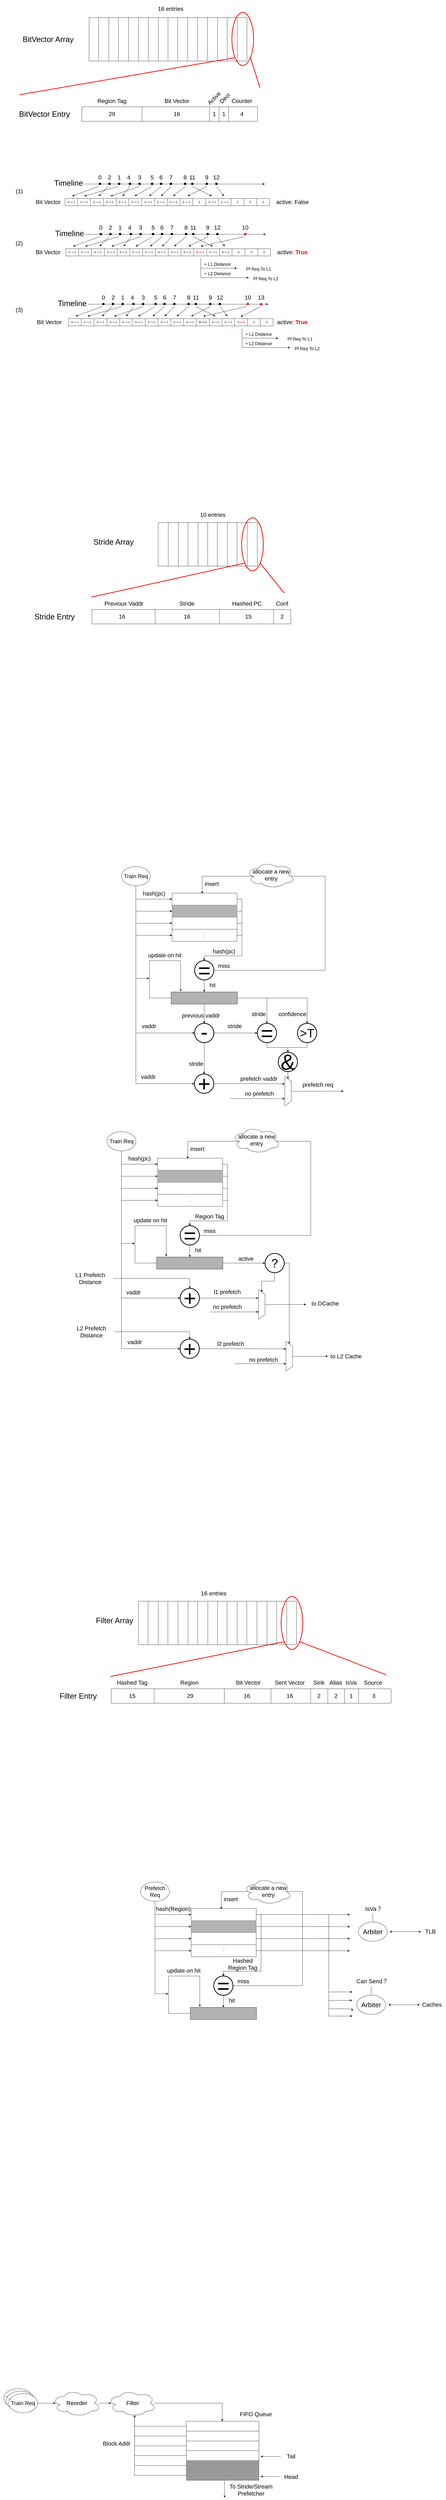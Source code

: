 <mxfile version="22.1.16" type="github">
  <diagram name="第 1 页" id="jV8dghcpsc7H1zNgrA4P">
    <mxGraphModel dx="2440" dy="1306" grid="0" gridSize="10" guides="1" tooltips="1" connect="1" arrows="1" fold="1" page="1" pageScale="1" pageWidth="2339" pageHeight="3300" math="0" shadow="0">
      <root>
        <mxCell id="0" />
        <mxCell id="1" parent="0" />
        <mxCell id="L6KQzV4ZSntzp70-q3KC-126" value="" style="shape=table;startSize=0;container=1;collapsible=0;childLayout=tableLayout;" vertex="1" parent="1">
          <mxGeometry x="865.5" y="6726" width="656" height="180" as="geometry" />
        </mxCell>
        <mxCell id="L6KQzV4ZSntzp70-q3KC-127" value="" style="shape=tableRow;horizontal=0;startSize=0;swimlaneHead=0;swimlaneBody=0;strokeColor=inherit;top=0;left=0;bottom=0;right=0;collapsible=0;dropTarget=0;fillColor=none;points=[[0,0.5],[1,0.5]];portConstraint=eastwest;" vertex="1" parent="L6KQzV4ZSntzp70-q3KC-126">
          <mxGeometry width="656" height="180" as="geometry" />
        </mxCell>
        <mxCell id="L6KQzV4ZSntzp70-q3KC-128" value="" style="shape=partialRectangle;html=1;whiteSpace=wrap;connectable=0;strokeColor=inherit;overflow=hidden;fillColor=none;top=0;left=0;bottom=0;right=0;pointerEvents=1;" vertex="1" parent="L6KQzV4ZSntzp70-q3KC-127">
          <mxGeometry width="40" height="180" as="geometry">
            <mxRectangle width="40" height="180" as="alternateBounds" />
          </mxGeometry>
        </mxCell>
        <mxCell id="L6KQzV4ZSntzp70-q3KC-129" value="" style="shape=partialRectangle;html=1;whiteSpace=wrap;connectable=0;strokeColor=inherit;overflow=hidden;fillColor=none;top=0;left=0;bottom=0;right=0;pointerEvents=1;" vertex="1" parent="L6KQzV4ZSntzp70-q3KC-127">
          <mxGeometry x="40" width="42" height="180" as="geometry">
            <mxRectangle width="42" height="180" as="alternateBounds" />
          </mxGeometry>
        </mxCell>
        <mxCell id="L6KQzV4ZSntzp70-q3KC-130" value="" style="shape=partialRectangle;html=1;whiteSpace=wrap;connectable=0;strokeColor=inherit;overflow=hidden;fillColor=none;top=0;left=0;bottom=0;right=0;pointerEvents=1;" vertex="1" parent="L6KQzV4ZSntzp70-q3KC-127">
          <mxGeometry x="82" width="40" height="180" as="geometry">
            <mxRectangle width="40" height="180" as="alternateBounds" />
          </mxGeometry>
        </mxCell>
        <mxCell id="L6KQzV4ZSntzp70-q3KC-131" value="" style="shape=partialRectangle;html=1;whiteSpace=wrap;connectable=0;strokeColor=inherit;overflow=hidden;fillColor=none;top=0;left=0;bottom=0;right=0;pointerEvents=1;" vertex="1" parent="L6KQzV4ZSntzp70-q3KC-127">
          <mxGeometry x="122" width="42" height="180" as="geometry">
            <mxRectangle width="42" height="180" as="alternateBounds" />
          </mxGeometry>
        </mxCell>
        <mxCell id="L6KQzV4ZSntzp70-q3KC-132" value="" style="shape=partialRectangle;html=1;whiteSpace=wrap;connectable=0;strokeColor=inherit;overflow=hidden;fillColor=none;top=0;left=0;bottom=0;right=0;pointerEvents=1;" vertex="1" parent="L6KQzV4ZSntzp70-q3KC-127">
          <mxGeometry x="164" width="42" height="180" as="geometry">
            <mxRectangle width="42" height="180" as="alternateBounds" />
          </mxGeometry>
        </mxCell>
        <mxCell id="L6KQzV4ZSntzp70-q3KC-133" value="" style="shape=partialRectangle;html=1;whiteSpace=wrap;connectable=0;strokeColor=inherit;overflow=hidden;fillColor=none;top=0;left=0;bottom=0;right=0;pointerEvents=1;" vertex="1" parent="L6KQzV4ZSntzp70-q3KC-127">
          <mxGeometry x="206" width="40" height="180" as="geometry">
            <mxRectangle width="40" height="180" as="alternateBounds" />
          </mxGeometry>
        </mxCell>
        <mxCell id="L6KQzV4ZSntzp70-q3KC-134" value="" style="shape=partialRectangle;html=1;whiteSpace=wrap;connectable=0;strokeColor=inherit;overflow=hidden;fillColor=none;top=0;left=0;bottom=0;right=0;pointerEvents=1;" vertex="1" parent="L6KQzV4ZSntzp70-q3KC-127">
          <mxGeometry x="246" width="42" height="180" as="geometry">
            <mxRectangle width="42" height="180" as="alternateBounds" />
          </mxGeometry>
        </mxCell>
        <mxCell id="L6KQzV4ZSntzp70-q3KC-135" value="" style="shape=partialRectangle;html=1;whiteSpace=wrap;connectable=0;strokeColor=inherit;overflow=hidden;fillColor=none;top=0;left=0;bottom=0;right=0;pointerEvents=1;" vertex="1" parent="L6KQzV4ZSntzp70-q3KC-127">
          <mxGeometry x="288" width="40" height="180" as="geometry">
            <mxRectangle width="40" height="180" as="alternateBounds" />
          </mxGeometry>
        </mxCell>
        <mxCell id="L6KQzV4ZSntzp70-q3KC-136" value="" style="shape=partialRectangle;html=1;whiteSpace=wrap;connectable=0;strokeColor=inherit;overflow=hidden;fillColor=none;top=0;left=0;bottom=0;right=0;pointerEvents=1;" vertex="1" parent="L6KQzV4ZSntzp70-q3KC-127">
          <mxGeometry x="328" width="40" height="180" as="geometry">
            <mxRectangle width="40" height="180" as="alternateBounds" />
          </mxGeometry>
        </mxCell>
        <mxCell id="L6KQzV4ZSntzp70-q3KC-137" value="" style="shape=partialRectangle;html=1;whiteSpace=wrap;connectable=0;strokeColor=inherit;overflow=hidden;fillColor=none;top=0;left=0;bottom=0;right=0;pointerEvents=1;" vertex="1" parent="L6KQzV4ZSntzp70-q3KC-127">
          <mxGeometry x="368" width="42" height="180" as="geometry">
            <mxRectangle width="42" height="180" as="alternateBounds" />
          </mxGeometry>
        </mxCell>
        <mxCell id="L6KQzV4ZSntzp70-q3KC-138" value="" style="shape=partialRectangle;html=1;whiteSpace=wrap;connectable=0;strokeColor=inherit;overflow=hidden;fillColor=none;top=0;left=0;bottom=0;right=0;pointerEvents=1;" vertex="1" parent="L6KQzV4ZSntzp70-q3KC-127">
          <mxGeometry x="410" width="40" height="180" as="geometry">
            <mxRectangle width="40" height="180" as="alternateBounds" />
          </mxGeometry>
        </mxCell>
        <mxCell id="L6KQzV4ZSntzp70-q3KC-139" value="" style="shape=partialRectangle;html=1;whiteSpace=wrap;connectable=0;strokeColor=inherit;overflow=hidden;fillColor=none;top=0;left=0;bottom=0;right=0;pointerEvents=1;" vertex="1" parent="L6KQzV4ZSntzp70-q3KC-127">
          <mxGeometry x="450" width="42" height="180" as="geometry">
            <mxRectangle width="42" height="180" as="alternateBounds" />
          </mxGeometry>
        </mxCell>
        <mxCell id="L6KQzV4ZSntzp70-q3KC-140" value="" style="shape=partialRectangle;html=1;whiteSpace=wrap;connectable=0;strokeColor=inherit;overflow=hidden;fillColor=none;top=0;left=0;bottom=0;right=0;pointerEvents=1;" vertex="1" parent="L6KQzV4ZSntzp70-q3KC-127">
          <mxGeometry x="492" width="42" height="180" as="geometry">
            <mxRectangle width="42" height="180" as="alternateBounds" />
          </mxGeometry>
        </mxCell>
        <mxCell id="L6KQzV4ZSntzp70-q3KC-141" value="" style="shape=partialRectangle;html=1;whiteSpace=wrap;connectable=0;strokeColor=inherit;overflow=hidden;fillColor=none;top=0;left=0;bottom=0;right=0;pointerEvents=1;" vertex="1" parent="L6KQzV4ZSntzp70-q3KC-127">
          <mxGeometry x="534" width="40" height="180" as="geometry">
            <mxRectangle width="40" height="180" as="alternateBounds" />
          </mxGeometry>
        </mxCell>
        <mxCell id="L6KQzV4ZSntzp70-q3KC-142" value="" style="shape=partialRectangle;html=1;whiteSpace=wrap;connectable=0;strokeColor=inherit;overflow=hidden;fillColor=none;top=0;left=0;bottom=0;right=0;pointerEvents=1;" vertex="1" parent="L6KQzV4ZSntzp70-q3KC-127">
          <mxGeometry x="574" width="42" height="180" as="geometry">
            <mxRectangle width="42" height="180" as="alternateBounds" />
          </mxGeometry>
        </mxCell>
        <mxCell id="L6KQzV4ZSntzp70-q3KC-143" value="" style="shape=partialRectangle;html=1;whiteSpace=wrap;connectable=0;strokeColor=inherit;overflow=hidden;fillColor=none;top=0;left=0;bottom=0;right=0;pointerEvents=1;" vertex="1" parent="L6KQzV4ZSntzp70-q3KC-127">
          <mxGeometry x="616" width="40" height="180" as="geometry">
            <mxRectangle width="40" height="180" as="alternateBounds" />
          </mxGeometry>
        </mxCell>
        <mxCell id="hPbzqFShQKLHymM82x7Q-2" value="&lt;font style=&quot;font-size: 32px;&quot;&gt;BitVector Entry&lt;/font&gt;" style="text;html=1;strokeColor=none;fillColor=none;align=center;verticalAlign=middle;whiteSpace=wrap;rounded=0;" parent="1" vertex="1">
          <mxGeometry x="320" y="523.75" width="310" height="72.5" as="geometry" />
        </mxCell>
        <mxCell id="hPbzqFShQKLHymM82x7Q-7" value="&lt;font style=&quot;font-size: 24px;&quot;&gt;Region Tag&lt;/font&gt;" style="text;html=1;strokeColor=none;fillColor=none;align=center;verticalAlign=middle;whiteSpace=wrap;rounded=0;" parent="1" vertex="1">
          <mxGeometry x="600" y="470" width="310" height="72.5" as="geometry" />
        </mxCell>
        <mxCell id="hPbzqFShQKLHymM82x7Q-9" value="&lt;font style=&quot;font-size: 24px;&quot;&gt;29&lt;/font&gt;" style="text;html=1;strokeColor=none;fillColor=none;align=center;verticalAlign=middle;whiteSpace=wrap;rounded=0;" parent="1" vertex="1">
          <mxGeometry x="600" y="523.75" width="310" height="72.5" as="geometry" />
        </mxCell>
        <mxCell id="hPbzqFShQKLHymM82x7Q-17" value="" style="group" parent="1" vertex="1" connectable="0">
          <mxGeometry x="630" y="358.516" width="820" height="270.468" as="geometry" />
        </mxCell>
        <mxCell id="hPbzqFShQKLHymM82x7Q-1" value="" style="rounded=0;whiteSpace=wrap;html=1;" parent="hPbzqFShQKLHymM82x7Q-17" vertex="1">
          <mxGeometry y="171.484" width="730" height="60" as="geometry" />
        </mxCell>
        <mxCell id="hPbzqFShQKLHymM82x7Q-3" value="" style="endArrow=none;html=1;rounded=0;entryX=0.109;entryY=-0.044;entryDx=0;entryDy=0;entryPerimeter=0;" parent="hPbzqFShQKLHymM82x7Q-17" edge="1">
          <mxGeometry width="50" height="50" relative="1" as="geometry">
            <mxPoint x="250" y="231.484" as="sourcePoint" />
            <mxPoint x="250" y="171.484" as="targetPoint" />
          </mxGeometry>
        </mxCell>
        <mxCell id="hPbzqFShQKLHymM82x7Q-4" value="" style="endArrow=none;html=1;rounded=0;entryX=0.109;entryY=-0.044;entryDx=0;entryDy=0;entryPerimeter=0;" parent="hPbzqFShQKLHymM82x7Q-17" edge="1">
          <mxGeometry width="50" height="50" relative="1" as="geometry">
            <mxPoint x="530" y="231.484" as="sourcePoint" />
            <mxPoint x="530" y="171.484" as="targetPoint" />
          </mxGeometry>
        </mxCell>
        <mxCell id="hPbzqFShQKLHymM82x7Q-5" value="" style="endArrow=none;html=1;rounded=0;entryX=0.109;entryY=-0.044;entryDx=0;entryDy=0;entryPerimeter=0;" parent="hPbzqFShQKLHymM82x7Q-17" edge="1">
          <mxGeometry width="50" height="50" relative="1" as="geometry">
            <mxPoint x="570" y="231.484" as="sourcePoint" />
            <mxPoint x="570" y="171.484" as="targetPoint" />
          </mxGeometry>
        </mxCell>
        <mxCell id="hPbzqFShQKLHymM82x7Q-6" value="" style="endArrow=none;html=1;rounded=0;entryX=0.109;entryY=-0.044;entryDx=0;entryDy=0;entryPerimeter=0;" parent="hPbzqFShQKLHymM82x7Q-17" edge="1">
          <mxGeometry width="50" height="50" relative="1" as="geometry">
            <mxPoint x="610" y="231.484" as="sourcePoint" />
            <mxPoint x="610" y="171.484" as="targetPoint" />
          </mxGeometry>
        </mxCell>
        <mxCell id="hPbzqFShQKLHymM82x7Q-8" value="&lt;font style=&quot;font-size: 24px;&quot;&gt;Bit Vector&lt;/font&gt;" style="text;html=1;strokeColor=none;fillColor=none;align=center;verticalAlign=middle;whiteSpace=wrap;rounded=0;" parent="hPbzqFShQKLHymM82x7Q-17" vertex="1">
          <mxGeometry x="240" y="111.484" width="310" height="72.5" as="geometry" />
        </mxCell>
        <mxCell id="hPbzqFShQKLHymM82x7Q-10" value="&lt;font style=&quot;font-size: 24px;&quot;&gt;16&lt;/font&gt;" style="text;html=1;strokeColor=none;fillColor=none;align=center;verticalAlign=middle;whiteSpace=wrap;rounded=0;" parent="hPbzqFShQKLHymM82x7Q-17" vertex="1">
          <mxGeometry x="240" y="165.234" width="310" height="72.5" as="geometry" />
        </mxCell>
        <mxCell id="hPbzqFShQKLHymM82x7Q-11" value="&lt;span style=&quot;font-size: 24px;&quot;&gt;Active&lt;/span&gt;" style="text;html=1;strokeColor=none;fillColor=none;align=center;verticalAlign=middle;whiteSpace=wrap;rounded=0;rotation=-45;" parent="hPbzqFShQKLHymM82x7Q-17" vertex="1">
          <mxGeometry x="395" y="98.984" width="310" height="72.5" as="geometry" />
        </mxCell>
        <mxCell id="hPbzqFShQKLHymM82x7Q-12" value="&lt;font style=&quot;font-size: 24px;&quot;&gt;1&lt;/font&gt;" style="text;html=1;strokeColor=none;fillColor=none;align=center;verticalAlign=middle;whiteSpace=wrap;rounded=0;" parent="hPbzqFShQKLHymM82x7Q-17" vertex="1">
          <mxGeometry x="520" y="168.364" width="60" height="66.25" as="geometry" />
        </mxCell>
        <mxCell id="hPbzqFShQKLHymM82x7Q-13" value="&lt;span style=&quot;font-size: 24px;&quot;&gt;Counter&lt;/span&gt;" style="text;html=1;strokeColor=none;fillColor=none;align=center;verticalAlign=middle;whiteSpace=wrap;rounded=0;" parent="hPbzqFShQKLHymM82x7Q-17" vertex="1">
          <mxGeometry x="510" y="111.484" width="310" height="72.5" as="geometry" />
        </mxCell>
        <mxCell id="hPbzqFShQKLHymM82x7Q-14" value="&lt;font style=&quot;font-size: 24px;&quot;&gt;1&lt;/font&gt;" style="text;html=1;strokeColor=none;fillColor=none;align=center;verticalAlign=middle;whiteSpace=wrap;rounded=0;" parent="hPbzqFShQKLHymM82x7Q-17" vertex="1">
          <mxGeometry x="560" y="168.354" width="60" height="66.25" as="geometry" />
        </mxCell>
        <mxCell id="hPbzqFShQKLHymM82x7Q-15" value="&lt;span style=&quot;font-size: 24px;&quot;&gt;Decr&lt;/span&gt;" style="text;html=1;strokeColor=none;fillColor=none;align=center;verticalAlign=middle;whiteSpace=wrap;rounded=0;rotation=-45;" parent="hPbzqFShQKLHymM82x7Q-17" vertex="1">
          <mxGeometry x="440" y="98.984" width="310" height="72.5" as="geometry" />
        </mxCell>
        <mxCell id="hPbzqFShQKLHymM82x7Q-16" value="&lt;font style=&quot;font-size: 24px;&quot;&gt;4&lt;/font&gt;" style="text;html=1;strokeColor=none;fillColor=none;align=center;verticalAlign=middle;whiteSpace=wrap;rounded=0;" parent="hPbzqFShQKLHymM82x7Q-17" vertex="1">
          <mxGeometry x="510" y="165.244" width="310" height="72.5" as="geometry" />
        </mxCell>
        <mxCell id="hPbzqFShQKLHymM82x7Q-230" value="&lt;span style=&quot;font-size: 24px;&quot;&gt;29&lt;/span&gt;" style="text;html=1;strokeColor=none;fillColor=none;align=center;verticalAlign=middle;whiteSpace=wrap;rounded=0;" parent="hPbzqFShQKLHymM82x7Q-17" vertex="1">
          <mxGeometry x="-30" y="165.244" width="310" height="72.5" as="geometry" />
        </mxCell>
        <mxCell id="hPbzqFShQKLHymM82x7Q-18" value="" style="endArrow=classic;html=1;rounded=0;" parent="1" edge="1">
          <mxGeometry width="50" height="50" relative="1" as="geometry">
            <mxPoint x="640" y="850" as="sourcePoint" />
            <mxPoint x="1390" y="850" as="targetPoint" />
          </mxGeometry>
        </mxCell>
        <mxCell id="hPbzqFShQKLHymM82x7Q-19" value="&lt;font style=&quot;font-size: 32px;&quot;&gt;Timeline&lt;/font&gt;" style="text;html=1;strokeColor=none;fillColor=none;align=center;verticalAlign=middle;whiteSpace=wrap;rounded=0;" parent="1" vertex="1">
          <mxGeometry x="510" y="820" width="130" height="52.5" as="geometry" />
        </mxCell>
        <mxCell id="hPbzqFShQKLHymM82x7Q-20" value="" style="shape=ellipse;fillColor=#000000;strokeColor=none;html=1;sketch=0;" parent="1" vertex="1">
          <mxGeometry x="700" y="844.25" width="10" height="10" as="geometry" />
        </mxCell>
        <mxCell id="hPbzqFShQKLHymM82x7Q-25" value="" style="shape=ellipse;fillColor=#000000;strokeColor=none;html=1;sketch=0;" parent="1" vertex="1">
          <mxGeometry x="740" y="844.25" width="10" height="10" as="geometry" />
        </mxCell>
        <mxCell id="hPbzqFShQKLHymM82x7Q-29" value="" style="shape=ellipse;fillColor=#000000;strokeColor=none;html=1;sketch=0;" parent="1" vertex="1">
          <mxGeometry x="780" y="844.25" width="10" height="10" as="geometry" />
        </mxCell>
        <mxCell id="hPbzqFShQKLHymM82x7Q-30" value="" style="shape=ellipse;fillColor=#000000;strokeColor=none;html=1;sketch=0;" parent="1" vertex="1">
          <mxGeometry x="825" y="844.25" width="10" height="10" as="geometry" />
        </mxCell>
        <mxCell id="hPbzqFShQKLHymM82x7Q-31" value="" style="shape=ellipse;fillColor=#000000;strokeColor=none;html=1;sketch=0;" parent="1" vertex="1">
          <mxGeometry x="865" y="844.25" width="10" height="10" as="geometry" />
        </mxCell>
        <mxCell id="hPbzqFShQKLHymM82x7Q-32" value="" style="shape=ellipse;fillColor=#000000;strokeColor=none;html=1;sketch=0;" parent="1" vertex="1">
          <mxGeometry x="917" y="844.25" width="10" height="10" as="geometry" />
        </mxCell>
        <mxCell id="hPbzqFShQKLHymM82x7Q-33" value="" style="shape=ellipse;fillColor=#000000;strokeColor=none;html=1;sketch=0;" parent="1" vertex="1">
          <mxGeometry x="954" y="844.25" width="10" height="10" as="geometry" />
        </mxCell>
        <mxCell id="hPbzqFShQKLHymM82x7Q-34" value="" style="shape=ellipse;fillColor=#000000;strokeColor=none;html=1;sketch=0;" parent="1" vertex="1">
          <mxGeometry x="995" y="844.25" width="10" height="10" as="geometry" />
        </mxCell>
        <mxCell id="hPbzqFShQKLHymM82x7Q-35" value="" style="shape=ellipse;fillColor=#000000;strokeColor=none;html=1;sketch=0;" parent="1" vertex="1">
          <mxGeometry x="1054" y="844.25" width="10" height="10" as="geometry" />
        </mxCell>
        <mxCell id="hPbzqFShQKLHymM82x7Q-36" value="" style="shape=ellipse;fillColor=#000000;strokeColor=none;html=1;sketch=0;" parent="1" vertex="1">
          <mxGeometry x="1084" y="844.25" width="10" height="10" as="geometry" />
        </mxCell>
        <mxCell id="hPbzqFShQKLHymM82x7Q-37" value="" style="shape=ellipse;fillColor=#000000;strokeColor=none;html=1;sketch=0;" parent="1" vertex="1">
          <mxGeometry x="1144" y="844.25" width="10" height="10" as="geometry" />
        </mxCell>
        <mxCell id="hPbzqFShQKLHymM82x7Q-38" value="" style="shape=ellipse;fillColor=#000000;strokeColor=none;html=1;sketch=0;" parent="1" vertex="1">
          <mxGeometry x="1184" y="844.25" width="10" height="10" as="geometry" />
        </mxCell>
        <mxCell id="hPbzqFShQKLHymM82x7Q-40" value="" style="shape=table;startSize=0;container=1;collapsible=0;childLayout=tableLayout;" parent="1" vertex="1">
          <mxGeometry x="560" y="910" width="850" height="30" as="geometry" />
        </mxCell>
        <mxCell id="hPbzqFShQKLHymM82x7Q-41" value="" style="shape=tableRow;horizontal=0;startSize=0;swimlaneHead=0;swimlaneBody=0;strokeColor=inherit;top=0;left=0;bottom=0;right=0;collapsible=0;dropTarget=0;fillColor=none;points=[[0,0.5],[1,0.5]];portConstraint=eastwest;" parent="hPbzqFShQKLHymM82x7Q-40" vertex="1">
          <mxGeometry width="850" height="30" as="geometry" />
        </mxCell>
        <mxCell id="hPbzqFShQKLHymM82x7Q-42" value="0 -&amp;gt; 1" style="shape=partialRectangle;html=1;whiteSpace=wrap;connectable=0;strokeColor=inherit;overflow=hidden;fillColor=none;top=0;left=0;bottom=0;right=0;pointerEvents=1;" parent="hPbzqFShQKLHymM82x7Q-41" vertex="1">
          <mxGeometry width="53" height="30" as="geometry">
            <mxRectangle width="53" height="30" as="alternateBounds" />
          </mxGeometry>
        </mxCell>
        <mxCell id="hPbzqFShQKLHymM82x7Q-43" value="0 -&amp;gt; 1" style="shape=partialRectangle;html=1;whiteSpace=wrap;connectable=0;strokeColor=inherit;overflow=hidden;fillColor=none;top=0;left=0;bottom=0;right=0;pointerEvents=1;" parent="hPbzqFShQKLHymM82x7Q-41" vertex="1">
          <mxGeometry x="53" width="53" height="30" as="geometry">
            <mxRectangle width="53" height="30" as="alternateBounds" />
          </mxGeometry>
        </mxCell>
        <mxCell id="hPbzqFShQKLHymM82x7Q-44" value="0 -&amp;gt; 1" style="shape=partialRectangle;html=1;whiteSpace=wrap;connectable=0;strokeColor=inherit;overflow=hidden;fillColor=none;top=0;left=0;bottom=0;right=0;pointerEvents=1;" parent="hPbzqFShQKLHymM82x7Q-41" vertex="1">
          <mxGeometry x="106" width="54" height="30" as="geometry">
            <mxRectangle width="54" height="30" as="alternateBounds" />
          </mxGeometry>
        </mxCell>
        <mxCell id="hPbzqFShQKLHymM82x7Q-45" value="0 -&amp;gt; 1" style="shape=partialRectangle;html=1;whiteSpace=wrap;connectable=0;strokeColor=inherit;overflow=hidden;fillColor=none;top=0;left=0;bottom=0;right=0;pointerEvents=1;" parent="hPbzqFShQKLHymM82x7Q-41" vertex="1">
          <mxGeometry x="160" width="53" height="30" as="geometry">
            <mxRectangle width="53" height="30" as="alternateBounds" />
          </mxGeometry>
        </mxCell>
        <mxCell id="hPbzqFShQKLHymM82x7Q-46" value="0 -&amp;gt; 1" style="shape=partialRectangle;html=1;whiteSpace=wrap;connectable=0;strokeColor=inherit;overflow=hidden;fillColor=none;top=0;left=0;bottom=0;right=0;pointerEvents=1;" parent="hPbzqFShQKLHymM82x7Q-41" vertex="1">
          <mxGeometry x="213" width="52" height="30" as="geometry">
            <mxRectangle width="52" height="30" as="alternateBounds" />
          </mxGeometry>
        </mxCell>
        <mxCell id="hPbzqFShQKLHymM82x7Q-47" value="0 -&amp;gt; 1" style="shape=partialRectangle;html=1;whiteSpace=wrap;connectable=0;strokeColor=inherit;overflow=hidden;fillColor=none;top=0;left=0;bottom=0;right=0;pointerEvents=1;" parent="hPbzqFShQKLHymM82x7Q-41" vertex="1">
          <mxGeometry x="265" width="54" height="30" as="geometry">
            <mxRectangle width="54" height="30" as="alternateBounds" />
          </mxGeometry>
        </mxCell>
        <mxCell id="hPbzqFShQKLHymM82x7Q-48" value="0 -&amp;gt; 1" style="shape=partialRectangle;html=1;whiteSpace=wrap;connectable=0;strokeColor=inherit;overflow=hidden;fillColor=none;top=0;left=0;bottom=0;right=0;pointerEvents=1;" parent="hPbzqFShQKLHymM82x7Q-41" vertex="1">
          <mxGeometry x="319" width="53" height="30" as="geometry">
            <mxRectangle width="53" height="30" as="alternateBounds" />
          </mxGeometry>
        </mxCell>
        <mxCell id="hPbzqFShQKLHymM82x7Q-49" value="0 -&amp;gt; 1" style="shape=partialRectangle;html=1;whiteSpace=wrap;connectable=0;strokeColor=inherit;overflow=hidden;fillColor=none;top=0;left=0;bottom=0;right=0;pointerEvents=1;" parent="hPbzqFShQKLHymM82x7Q-41" vertex="1">
          <mxGeometry x="372" width="53" height="30" as="geometry">
            <mxRectangle width="53" height="30" as="alternateBounds" />
          </mxGeometry>
        </mxCell>
        <mxCell id="hPbzqFShQKLHymM82x7Q-50" value="0 -&amp;gt; 1" style="shape=partialRectangle;html=1;whiteSpace=wrap;connectable=0;strokeColor=inherit;overflow=hidden;fillColor=none;top=0;left=0;bottom=0;right=0;pointerEvents=1;" parent="hPbzqFShQKLHymM82x7Q-41" vertex="1">
          <mxGeometry x="425" width="53" height="30" as="geometry">
            <mxRectangle width="53" height="30" as="alternateBounds" />
          </mxGeometry>
        </mxCell>
        <mxCell id="hPbzqFShQKLHymM82x7Q-51" value="0 -&amp;gt; 1" style="shape=partialRectangle;html=1;whiteSpace=wrap;connectable=0;strokeColor=inherit;overflow=hidden;fillColor=none;top=0;left=0;bottom=0;right=0;pointerEvents=1;" parent="hPbzqFShQKLHymM82x7Q-41" vertex="1">
          <mxGeometry x="478" width="53" height="30" as="geometry">
            <mxRectangle width="53" height="30" as="alternateBounds" />
          </mxGeometry>
        </mxCell>
        <mxCell id="hPbzqFShQKLHymM82x7Q-52" value="0" style="shape=partialRectangle;html=1;whiteSpace=wrap;connectable=0;strokeColor=inherit;overflow=hidden;fillColor=none;top=0;left=0;bottom=0;right=0;pointerEvents=1;" parent="hPbzqFShQKLHymM82x7Q-41" vertex="1">
          <mxGeometry x="531" width="54" height="30" as="geometry">
            <mxRectangle width="54" height="30" as="alternateBounds" />
          </mxGeometry>
        </mxCell>
        <mxCell id="hPbzqFShQKLHymM82x7Q-53" value="0 -&amp;gt; 1" style="shape=partialRectangle;html=1;whiteSpace=wrap;connectable=0;strokeColor=inherit;overflow=hidden;fillColor=none;top=0;left=0;bottom=0;right=0;pointerEvents=1;" parent="hPbzqFShQKLHymM82x7Q-41" vertex="1">
          <mxGeometry x="585" width="53" height="30" as="geometry">
            <mxRectangle width="53" height="30" as="alternateBounds" />
          </mxGeometry>
        </mxCell>
        <mxCell id="hPbzqFShQKLHymM82x7Q-54" value="0 -&amp;gt; 1" style="shape=partialRectangle;html=1;whiteSpace=wrap;connectable=0;strokeColor=inherit;overflow=hidden;fillColor=none;top=0;left=0;bottom=0;right=0;pointerEvents=1;" parent="hPbzqFShQKLHymM82x7Q-41" vertex="1">
          <mxGeometry x="638" width="52" height="30" as="geometry">
            <mxRectangle width="52" height="30" as="alternateBounds" />
          </mxGeometry>
        </mxCell>
        <mxCell id="hPbzqFShQKLHymM82x7Q-55" value="0" style="shape=partialRectangle;html=1;whiteSpace=wrap;connectable=0;strokeColor=inherit;overflow=hidden;fillColor=none;top=0;left=0;bottom=0;right=0;pointerEvents=1;" parent="hPbzqFShQKLHymM82x7Q-41" vertex="1">
          <mxGeometry x="690" width="54" height="30" as="geometry">
            <mxRectangle width="54" height="30" as="alternateBounds" />
          </mxGeometry>
        </mxCell>
        <mxCell id="hPbzqFShQKLHymM82x7Q-56" value="0" style="shape=partialRectangle;html=1;whiteSpace=wrap;connectable=0;strokeColor=inherit;overflow=hidden;fillColor=none;top=0;left=0;bottom=0;right=0;pointerEvents=1;" parent="hPbzqFShQKLHymM82x7Q-41" vertex="1">
          <mxGeometry x="744" width="53" height="30" as="geometry">
            <mxRectangle width="53" height="30" as="alternateBounds" />
          </mxGeometry>
        </mxCell>
        <mxCell id="hPbzqFShQKLHymM82x7Q-57" value="0" style="shape=partialRectangle;html=1;whiteSpace=wrap;connectable=0;strokeColor=inherit;overflow=hidden;fillColor=none;top=0;left=0;bottom=0;right=0;pointerEvents=1;" parent="hPbzqFShQKLHymM82x7Q-41" vertex="1">
          <mxGeometry x="797" width="53" height="30" as="geometry">
            <mxRectangle width="53" height="30" as="alternateBounds" />
          </mxGeometry>
        </mxCell>
        <mxCell id="hPbzqFShQKLHymM82x7Q-58" value="&lt;font style=&quot;font-size: 24px;&quot;&gt;0&lt;/font&gt;" style="text;html=1;strokeColor=none;fillColor=none;align=center;verticalAlign=middle;whiteSpace=wrap;rounded=0;" parent="1" vertex="1">
          <mxGeometry x="690" y="801.75" width="30" height="42.5" as="geometry" />
        </mxCell>
        <mxCell id="hPbzqFShQKLHymM82x7Q-59" value="&lt;font style=&quot;font-size: 24px;&quot;&gt;2&lt;/font&gt;" style="text;html=1;strokeColor=none;fillColor=none;align=center;verticalAlign=middle;whiteSpace=wrap;rounded=0;" parent="1" vertex="1">
          <mxGeometry x="730" y="801.75" width="30" height="42.5" as="geometry" />
        </mxCell>
        <mxCell id="hPbzqFShQKLHymM82x7Q-60" value="&lt;font style=&quot;font-size: 24px;&quot;&gt;1&lt;/font&gt;" style="text;html=1;strokeColor=none;fillColor=none;align=center;verticalAlign=middle;whiteSpace=wrap;rounded=0;" parent="1" vertex="1">
          <mxGeometry x="770" y="801.75" width="30" height="42.5" as="geometry" />
        </mxCell>
        <mxCell id="hPbzqFShQKLHymM82x7Q-61" value="&lt;font style=&quot;font-size: 24px;&quot;&gt;4&lt;/font&gt;" style="text;html=1;strokeColor=none;fillColor=none;align=center;verticalAlign=middle;whiteSpace=wrap;rounded=0;" parent="1" vertex="1">
          <mxGeometry x="810" y="801.75" width="30" height="42.5" as="geometry" />
        </mxCell>
        <mxCell id="hPbzqFShQKLHymM82x7Q-62" value="&lt;font style=&quot;font-size: 24px;&quot;&gt;3&lt;/font&gt;" style="text;html=1;strokeColor=none;fillColor=none;align=center;verticalAlign=middle;whiteSpace=wrap;rounded=0;" parent="1" vertex="1">
          <mxGeometry x="855" y="801.75" width="30" height="42.5" as="geometry" />
        </mxCell>
        <mxCell id="hPbzqFShQKLHymM82x7Q-63" value="&lt;font style=&quot;font-size: 24px;&quot;&gt;5&lt;/font&gt;" style="text;html=1;strokeColor=none;fillColor=none;align=center;verticalAlign=middle;whiteSpace=wrap;rounded=0;" parent="1" vertex="1">
          <mxGeometry x="907" y="801.75" width="30" height="42.5" as="geometry" />
        </mxCell>
        <mxCell id="hPbzqFShQKLHymM82x7Q-64" value="&lt;font style=&quot;font-size: 24px;&quot;&gt;6&lt;/font&gt;" style="text;html=1;strokeColor=none;fillColor=none;align=center;verticalAlign=middle;whiteSpace=wrap;rounded=0;" parent="1" vertex="1">
          <mxGeometry x="944" y="801.75" width="30" height="42.5" as="geometry" />
        </mxCell>
        <mxCell id="hPbzqFShQKLHymM82x7Q-65" value="&lt;font style=&quot;font-size: 24px;&quot;&gt;7&lt;/font&gt;" style="text;html=1;strokeColor=none;fillColor=none;align=center;verticalAlign=middle;whiteSpace=wrap;rounded=0;" parent="1" vertex="1">
          <mxGeometry x="985" y="801.75" width="30" height="42.5" as="geometry" />
        </mxCell>
        <mxCell id="hPbzqFShQKLHymM82x7Q-66" value="&lt;font style=&quot;font-size: 24px;&quot;&gt;8&lt;/font&gt;" style="text;html=1;strokeColor=none;fillColor=none;align=center;verticalAlign=middle;whiteSpace=wrap;rounded=0;" parent="1" vertex="1">
          <mxGeometry x="1044" y="801.75" width="30" height="42.5" as="geometry" />
        </mxCell>
        <mxCell id="hPbzqFShQKLHymM82x7Q-67" value="&lt;font style=&quot;font-size: 24px;&quot;&gt;11&lt;/font&gt;" style="text;html=1;strokeColor=none;fillColor=none;align=center;verticalAlign=middle;whiteSpace=wrap;rounded=0;" parent="1" vertex="1">
          <mxGeometry x="1074" y="801.75" width="30" height="42.5" as="geometry" />
        </mxCell>
        <mxCell id="hPbzqFShQKLHymM82x7Q-68" value="&lt;font style=&quot;font-size: 24px;&quot;&gt;9&lt;/font&gt;" style="text;html=1;strokeColor=none;fillColor=none;align=center;verticalAlign=middle;whiteSpace=wrap;rounded=0;" parent="1" vertex="1">
          <mxGeometry x="1134" y="801.75" width="30" height="42.5" as="geometry" />
        </mxCell>
        <mxCell id="hPbzqFShQKLHymM82x7Q-69" value="&lt;font style=&quot;font-size: 24px;&quot;&gt;12&lt;/font&gt;" style="text;html=1;strokeColor=none;fillColor=none;align=center;verticalAlign=middle;whiteSpace=wrap;rounded=0;" parent="1" vertex="1">
          <mxGeometry x="1174" y="801.75" width="30" height="42.5" as="geometry" />
        </mxCell>
        <mxCell id="hPbzqFShQKLHymM82x7Q-71" value="" style="endArrow=classic;html=1;rounded=0;" parent="1" edge="1">
          <mxGeometry width="50" height="50" relative="1" as="geometry">
            <mxPoint x="700" y="860" as="sourcePoint" />
            <mxPoint x="590" y="900" as="targetPoint" />
          </mxGeometry>
        </mxCell>
        <mxCell id="hPbzqFShQKLHymM82x7Q-72" value="" style="endArrow=classic;html=1;rounded=0;" parent="1" edge="1">
          <mxGeometry width="50" height="50" relative="1" as="geometry">
            <mxPoint x="740" y="860" as="sourcePoint" />
            <mxPoint x="700" y="900" as="targetPoint" />
          </mxGeometry>
        </mxCell>
        <mxCell id="hPbzqFShQKLHymM82x7Q-73" value="" style="endArrow=classic;html=1;rounded=0;" parent="1" edge="1">
          <mxGeometry width="50" height="50" relative="1" as="geometry">
            <mxPoint x="780" y="860" as="sourcePoint" />
            <mxPoint x="640" y="900" as="targetPoint" />
          </mxGeometry>
        </mxCell>
        <mxCell id="hPbzqFShQKLHymM82x7Q-74" value="" style="endArrow=classic;html=1;rounded=0;" parent="1" edge="1">
          <mxGeometry width="50" height="50" relative="1" as="geometry">
            <mxPoint x="830" y="860" as="sourcePoint" />
            <mxPoint x="800" y="900" as="targetPoint" />
          </mxGeometry>
        </mxCell>
        <mxCell id="hPbzqFShQKLHymM82x7Q-75" value="" style="endArrow=classic;html=1;rounded=0;" parent="1" edge="1">
          <mxGeometry width="50" height="50" relative="1" as="geometry">
            <mxPoint x="870" y="860" as="sourcePoint" />
            <mxPoint x="750" y="900" as="targetPoint" />
          </mxGeometry>
        </mxCell>
        <mxCell id="hPbzqFShQKLHymM82x7Q-76" value="" style="endArrow=classic;html=1;rounded=0;" parent="1" edge="1">
          <mxGeometry width="50" height="50" relative="1" as="geometry">
            <mxPoint x="920" y="860" as="sourcePoint" />
            <mxPoint x="850" y="900" as="targetPoint" />
          </mxGeometry>
        </mxCell>
        <mxCell id="hPbzqFShQKLHymM82x7Q-77" value="" style="endArrow=classic;html=1;rounded=0;" parent="1" edge="1">
          <mxGeometry width="50" height="50" relative="1" as="geometry">
            <mxPoint x="960" y="860" as="sourcePoint" />
            <mxPoint x="910" y="900" as="targetPoint" />
          </mxGeometry>
        </mxCell>
        <mxCell id="hPbzqFShQKLHymM82x7Q-78" value="" style="endArrow=classic;html=1;rounded=0;" parent="1" edge="1">
          <mxGeometry width="50" height="50" relative="1" as="geometry">
            <mxPoint x="1000" y="860" as="sourcePoint" />
            <mxPoint x="960" y="900" as="targetPoint" />
          </mxGeometry>
        </mxCell>
        <mxCell id="hPbzqFShQKLHymM82x7Q-79" value="" style="endArrow=classic;html=1;rounded=0;" parent="1" edge="1">
          <mxGeometry width="50" height="50" relative="1" as="geometry">
            <mxPoint x="1060" y="860" as="sourcePoint" />
            <mxPoint x="1010" y="900" as="targetPoint" />
          </mxGeometry>
        </mxCell>
        <mxCell id="hPbzqFShQKLHymM82x7Q-80" value="" style="endArrow=classic;html=1;rounded=0;" parent="1" edge="1">
          <mxGeometry width="50" height="50" relative="1" as="geometry">
            <mxPoint x="1090" y="860" as="sourcePoint" />
            <mxPoint x="1170" y="900" as="targetPoint" />
          </mxGeometry>
        </mxCell>
        <mxCell id="hPbzqFShQKLHymM82x7Q-81" value="" style="endArrow=classic;html=1;rounded=0;" parent="1" edge="1">
          <mxGeometry width="50" height="50" relative="1" as="geometry">
            <mxPoint x="1150" y="860" as="sourcePoint" />
            <mxPoint x="1070" y="900" as="targetPoint" />
          </mxGeometry>
        </mxCell>
        <mxCell id="hPbzqFShQKLHymM82x7Q-82" value="" style="endArrow=classic;html=1;rounded=0;" parent="1" edge="1">
          <mxGeometry width="50" height="50" relative="1" as="geometry">
            <mxPoint x="1190" y="860" as="sourcePoint" />
            <mxPoint x="1220" y="900" as="targetPoint" />
          </mxGeometry>
        </mxCell>
        <mxCell id="hPbzqFShQKLHymM82x7Q-84" value="&lt;font style=&quot;font-size: 24px;&quot;&gt;Bit Vector&lt;/font&gt;" style="text;html=1;strokeColor=none;fillColor=none;align=center;verticalAlign=middle;whiteSpace=wrap;rounded=0;" parent="1" vertex="1">
          <mxGeometry x="410" y="899.38" width="160" height="51.25" as="geometry" />
        </mxCell>
        <mxCell id="hPbzqFShQKLHymM82x7Q-91" value="" style="endArrow=classic;html=1;rounded=0;" parent="1" edge="1">
          <mxGeometry width="50" height="50" relative="1" as="geometry">
            <mxPoint x="644" y="1058.25" as="sourcePoint" />
            <mxPoint x="1394" y="1058.25" as="targetPoint" />
          </mxGeometry>
        </mxCell>
        <mxCell id="hPbzqFShQKLHymM82x7Q-92" value="&lt;font style=&quot;font-size: 32px;&quot;&gt;Timeline&lt;/font&gt;" style="text;html=1;strokeColor=none;fillColor=none;align=center;verticalAlign=middle;whiteSpace=wrap;rounded=0;" parent="1" vertex="1">
          <mxGeometry x="514" y="1028.25" width="130" height="52.5" as="geometry" />
        </mxCell>
        <mxCell id="hPbzqFShQKLHymM82x7Q-93" value="" style="shape=ellipse;fillColor=#000000;strokeColor=none;html=1;sketch=0;" parent="1" vertex="1">
          <mxGeometry x="704" y="1052.5" width="10" height="10" as="geometry" />
        </mxCell>
        <mxCell id="hPbzqFShQKLHymM82x7Q-94" value="" style="shape=ellipse;fillColor=#000000;strokeColor=none;html=1;sketch=0;" parent="1" vertex="1">
          <mxGeometry x="744" y="1052.5" width="10" height="10" as="geometry" />
        </mxCell>
        <mxCell id="hPbzqFShQKLHymM82x7Q-95" value="" style="shape=ellipse;fillColor=#000000;strokeColor=none;html=1;sketch=0;" parent="1" vertex="1">
          <mxGeometry x="784" y="1052.5" width="10" height="10" as="geometry" />
        </mxCell>
        <mxCell id="hPbzqFShQKLHymM82x7Q-96" value="" style="shape=ellipse;fillColor=#000000;strokeColor=none;html=1;sketch=0;" parent="1" vertex="1">
          <mxGeometry x="829" y="1052.5" width="10" height="10" as="geometry" />
        </mxCell>
        <mxCell id="hPbzqFShQKLHymM82x7Q-97" value="" style="shape=ellipse;fillColor=#000000;strokeColor=none;html=1;sketch=0;" parent="1" vertex="1">
          <mxGeometry x="869" y="1052.5" width="10" height="10" as="geometry" />
        </mxCell>
        <mxCell id="hPbzqFShQKLHymM82x7Q-98" value="" style="shape=ellipse;fillColor=#000000;strokeColor=none;html=1;sketch=0;" parent="1" vertex="1">
          <mxGeometry x="921" y="1052.5" width="10" height="10" as="geometry" />
        </mxCell>
        <mxCell id="hPbzqFShQKLHymM82x7Q-99" value="" style="shape=ellipse;fillColor=#000000;strokeColor=none;html=1;sketch=0;" parent="1" vertex="1">
          <mxGeometry x="958" y="1052.5" width="10" height="10" as="geometry" />
        </mxCell>
        <mxCell id="hPbzqFShQKLHymM82x7Q-100" value="" style="shape=ellipse;fillColor=#000000;strokeColor=none;html=1;sketch=0;" parent="1" vertex="1">
          <mxGeometry x="999" y="1052.5" width="10" height="10" as="geometry" />
        </mxCell>
        <mxCell id="hPbzqFShQKLHymM82x7Q-101" value="" style="shape=ellipse;fillColor=#000000;strokeColor=none;html=1;sketch=0;" parent="1" vertex="1">
          <mxGeometry x="1058" y="1052.5" width="10" height="10" as="geometry" />
        </mxCell>
        <mxCell id="hPbzqFShQKLHymM82x7Q-102" value="" style="shape=ellipse;fillColor=#000000;strokeColor=none;html=1;sketch=0;" parent="1" vertex="1">
          <mxGeometry x="1088" y="1052.5" width="10" height="10" as="geometry" />
        </mxCell>
        <mxCell id="hPbzqFShQKLHymM82x7Q-103" value="" style="shape=ellipse;fillColor=#000000;strokeColor=none;html=1;sketch=0;" parent="1" vertex="1">
          <mxGeometry x="1148" y="1052.5" width="10" height="10" as="geometry" />
        </mxCell>
        <mxCell id="hPbzqFShQKLHymM82x7Q-104" value="" style="shape=ellipse;fillColor=#000000;strokeColor=none;html=1;sketch=0;" parent="1" vertex="1">
          <mxGeometry x="1188" y="1052.5" width="10" height="10" as="geometry" />
        </mxCell>
        <mxCell id="hPbzqFShQKLHymM82x7Q-105" value="" style="shape=ellipse;fillColor=#FF0000;strokeColor=none;html=1;sketch=0;" parent="1" vertex="1">
          <mxGeometry x="1304" y="1052.5" width="10" height="10" as="geometry" />
        </mxCell>
        <mxCell id="hPbzqFShQKLHymM82x7Q-106" value="" style="shape=table;startSize=0;container=1;collapsible=0;childLayout=tableLayout;" parent="1" vertex="1">
          <mxGeometry x="564" y="1118.25" width="850" height="30" as="geometry" />
        </mxCell>
        <mxCell id="hPbzqFShQKLHymM82x7Q-107" value="" style="shape=tableRow;horizontal=0;startSize=0;swimlaneHead=0;swimlaneBody=0;strokeColor=inherit;top=0;left=0;bottom=0;right=0;collapsible=0;dropTarget=0;fillColor=none;points=[[0,0.5],[1,0.5]];portConstraint=eastwest;" parent="hPbzqFShQKLHymM82x7Q-106" vertex="1">
          <mxGeometry width="850" height="30" as="geometry" />
        </mxCell>
        <mxCell id="hPbzqFShQKLHymM82x7Q-108" value="0 -&amp;gt; 1" style="shape=partialRectangle;html=1;whiteSpace=wrap;connectable=0;strokeColor=inherit;overflow=hidden;fillColor=none;top=0;left=0;bottom=0;right=0;pointerEvents=1;" parent="hPbzqFShQKLHymM82x7Q-107" vertex="1">
          <mxGeometry width="53" height="30" as="geometry">
            <mxRectangle width="53" height="30" as="alternateBounds" />
          </mxGeometry>
        </mxCell>
        <mxCell id="hPbzqFShQKLHymM82x7Q-109" value="0 -&amp;gt; 1" style="shape=partialRectangle;html=1;whiteSpace=wrap;connectable=0;strokeColor=inherit;overflow=hidden;fillColor=none;top=0;left=0;bottom=0;right=0;pointerEvents=1;" parent="hPbzqFShQKLHymM82x7Q-107" vertex="1">
          <mxGeometry x="53" width="53" height="30" as="geometry">
            <mxRectangle width="53" height="30" as="alternateBounds" />
          </mxGeometry>
        </mxCell>
        <mxCell id="hPbzqFShQKLHymM82x7Q-110" value="0 -&amp;gt; 1" style="shape=partialRectangle;html=1;whiteSpace=wrap;connectable=0;strokeColor=inherit;overflow=hidden;fillColor=none;top=0;left=0;bottom=0;right=0;pointerEvents=1;" parent="hPbzqFShQKLHymM82x7Q-107" vertex="1">
          <mxGeometry x="106" width="54" height="30" as="geometry">
            <mxRectangle width="54" height="30" as="alternateBounds" />
          </mxGeometry>
        </mxCell>
        <mxCell id="hPbzqFShQKLHymM82x7Q-111" value="0 -&amp;gt; 1" style="shape=partialRectangle;html=1;whiteSpace=wrap;connectable=0;strokeColor=inherit;overflow=hidden;fillColor=none;top=0;left=0;bottom=0;right=0;pointerEvents=1;" parent="hPbzqFShQKLHymM82x7Q-107" vertex="1">
          <mxGeometry x="160" width="53" height="30" as="geometry">
            <mxRectangle width="53" height="30" as="alternateBounds" />
          </mxGeometry>
        </mxCell>
        <mxCell id="hPbzqFShQKLHymM82x7Q-112" value="0 -&amp;gt; 1" style="shape=partialRectangle;html=1;whiteSpace=wrap;connectable=0;strokeColor=inherit;overflow=hidden;fillColor=none;top=0;left=0;bottom=0;right=0;pointerEvents=1;" parent="hPbzqFShQKLHymM82x7Q-107" vertex="1">
          <mxGeometry x="213" width="52" height="30" as="geometry">
            <mxRectangle width="52" height="30" as="alternateBounds" />
          </mxGeometry>
        </mxCell>
        <mxCell id="hPbzqFShQKLHymM82x7Q-113" value="0 -&amp;gt; 1" style="shape=partialRectangle;html=1;whiteSpace=wrap;connectable=0;strokeColor=inherit;overflow=hidden;fillColor=none;top=0;left=0;bottom=0;right=0;pointerEvents=1;" parent="hPbzqFShQKLHymM82x7Q-107" vertex="1">
          <mxGeometry x="265" width="54" height="30" as="geometry">
            <mxRectangle width="54" height="30" as="alternateBounds" />
          </mxGeometry>
        </mxCell>
        <mxCell id="hPbzqFShQKLHymM82x7Q-114" value="0 -&amp;gt; 1" style="shape=partialRectangle;html=1;whiteSpace=wrap;connectable=0;strokeColor=inherit;overflow=hidden;fillColor=none;top=0;left=0;bottom=0;right=0;pointerEvents=1;" parent="hPbzqFShQKLHymM82x7Q-107" vertex="1">
          <mxGeometry x="319" width="53" height="30" as="geometry">
            <mxRectangle width="53" height="30" as="alternateBounds" />
          </mxGeometry>
        </mxCell>
        <mxCell id="hPbzqFShQKLHymM82x7Q-115" value="0 -&amp;gt; 1" style="shape=partialRectangle;html=1;whiteSpace=wrap;connectable=0;strokeColor=inherit;overflow=hidden;fillColor=none;top=0;left=0;bottom=0;right=0;pointerEvents=1;" parent="hPbzqFShQKLHymM82x7Q-107" vertex="1">
          <mxGeometry x="372" width="53" height="30" as="geometry">
            <mxRectangle width="53" height="30" as="alternateBounds" />
          </mxGeometry>
        </mxCell>
        <mxCell id="hPbzqFShQKLHymM82x7Q-116" value="0 -&amp;gt; 1" style="shape=partialRectangle;html=1;whiteSpace=wrap;connectable=0;strokeColor=inherit;overflow=hidden;fillColor=none;top=0;left=0;bottom=0;right=0;pointerEvents=1;" parent="hPbzqFShQKLHymM82x7Q-107" vertex="1">
          <mxGeometry x="425" width="53" height="30" as="geometry">
            <mxRectangle width="53" height="30" as="alternateBounds" />
          </mxGeometry>
        </mxCell>
        <mxCell id="hPbzqFShQKLHymM82x7Q-117" value="0 -&amp;gt; 1" style="shape=partialRectangle;html=1;whiteSpace=wrap;connectable=0;strokeColor=inherit;overflow=hidden;fillColor=none;top=0;left=0;bottom=0;right=0;pointerEvents=1;" parent="hPbzqFShQKLHymM82x7Q-107" vertex="1">
          <mxGeometry x="478" width="53" height="30" as="geometry">
            <mxRectangle width="53" height="30" as="alternateBounds" />
          </mxGeometry>
        </mxCell>
        <mxCell id="hPbzqFShQKLHymM82x7Q-118" value="&lt;b&gt;&lt;font color=&quot;#ff0000&quot;&gt;0 -&amp;gt; 1&lt;/font&gt;&lt;/b&gt;" style="shape=partialRectangle;html=1;whiteSpace=wrap;connectable=0;strokeColor=inherit;overflow=hidden;fillColor=none;top=0;left=0;bottom=0;right=0;pointerEvents=1;" parent="hPbzqFShQKLHymM82x7Q-107" vertex="1">
          <mxGeometry x="531" width="54" height="30" as="geometry">
            <mxRectangle width="54" height="30" as="alternateBounds" />
          </mxGeometry>
        </mxCell>
        <mxCell id="hPbzqFShQKLHymM82x7Q-119" value="0 -&amp;gt; 1" style="shape=partialRectangle;html=1;whiteSpace=wrap;connectable=0;strokeColor=inherit;overflow=hidden;fillColor=none;top=0;left=0;bottom=0;right=0;pointerEvents=1;" parent="hPbzqFShQKLHymM82x7Q-107" vertex="1">
          <mxGeometry x="585" width="53" height="30" as="geometry">
            <mxRectangle width="53" height="30" as="alternateBounds" />
          </mxGeometry>
        </mxCell>
        <mxCell id="hPbzqFShQKLHymM82x7Q-120" value="0 -&amp;gt; 1" style="shape=partialRectangle;html=1;whiteSpace=wrap;connectable=0;strokeColor=inherit;overflow=hidden;fillColor=none;top=0;left=0;bottom=0;right=0;pointerEvents=1;" parent="hPbzqFShQKLHymM82x7Q-107" vertex="1">
          <mxGeometry x="638" width="52" height="30" as="geometry">
            <mxRectangle width="52" height="30" as="alternateBounds" />
          </mxGeometry>
        </mxCell>
        <mxCell id="hPbzqFShQKLHymM82x7Q-121" value="0" style="shape=partialRectangle;html=1;whiteSpace=wrap;connectable=0;strokeColor=inherit;overflow=hidden;fillColor=none;top=0;left=0;bottom=0;right=0;pointerEvents=1;" parent="hPbzqFShQKLHymM82x7Q-107" vertex="1">
          <mxGeometry x="690" width="54" height="30" as="geometry">
            <mxRectangle width="54" height="30" as="alternateBounds" />
          </mxGeometry>
        </mxCell>
        <mxCell id="hPbzqFShQKLHymM82x7Q-122" value="0" style="shape=partialRectangle;html=1;whiteSpace=wrap;connectable=0;strokeColor=inherit;overflow=hidden;fillColor=none;top=0;left=0;bottom=0;right=0;pointerEvents=1;" parent="hPbzqFShQKLHymM82x7Q-107" vertex="1">
          <mxGeometry x="744" width="53" height="30" as="geometry">
            <mxRectangle width="53" height="30" as="alternateBounds" />
          </mxGeometry>
        </mxCell>
        <mxCell id="hPbzqFShQKLHymM82x7Q-123" value="0" style="shape=partialRectangle;html=1;whiteSpace=wrap;connectable=0;strokeColor=inherit;overflow=hidden;fillColor=none;top=0;left=0;bottom=0;right=0;pointerEvents=1;" parent="hPbzqFShQKLHymM82x7Q-107" vertex="1">
          <mxGeometry x="797" width="53" height="30" as="geometry">
            <mxRectangle width="53" height="30" as="alternateBounds" />
          </mxGeometry>
        </mxCell>
        <mxCell id="hPbzqFShQKLHymM82x7Q-124" value="&lt;font style=&quot;font-size: 24px;&quot;&gt;0&lt;/font&gt;" style="text;html=1;strokeColor=none;fillColor=none;align=center;verticalAlign=middle;whiteSpace=wrap;rounded=0;" parent="1" vertex="1">
          <mxGeometry x="694" y="1010" width="30" height="42.5" as="geometry" />
        </mxCell>
        <mxCell id="hPbzqFShQKLHymM82x7Q-125" value="&lt;font style=&quot;font-size: 24px;&quot;&gt;2&lt;/font&gt;" style="text;html=1;strokeColor=none;fillColor=none;align=center;verticalAlign=middle;whiteSpace=wrap;rounded=0;" parent="1" vertex="1">
          <mxGeometry x="734" y="1010" width="30" height="42.5" as="geometry" />
        </mxCell>
        <mxCell id="hPbzqFShQKLHymM82x7Q-126" value="&lt;font style=&quot;font-size: 24px;&quot;&gt;1&lt;/font&gt;" style="text;html=1;strokeColor=none;fillColor=none;align=center;verticalAlign=middle;whiteSpace=wrap;rounded=0;" parent="1" vertex="1">
          <mxGeometry x="774" y="1010" width="30" height="42.5" as="geometry" />
        </mxCell>
        <mxCell id="hPbzqFShQKLHymM82x7Q-127" value="&lt;font style=&quot;font-size: 24px;&quot;&gt;4&lt;/font&gt;" style="text;html=1;strokeColor=none;fillColor=none;align=center;verticalAlign=middle;whiteSpace=wrap;rounded=0;" parent="1" vertex="1">
          <mxGeometry x="814" y="1010" width="30" height="42.5" as="geometry" />
        </mxCell>
        <mxCell id="hPbzqFShQKLHymM82x7Q-128" value="&lt;font style=&quot;font-size: 24px;&quot;&gt;3&lt;/font&gt;" style="text;html=1;strokeColor=none;fillColor=none;align=center;verticalAlign=middle;whiteSpace=wrap;rounded=0;" parent="1" vertex="1">
          <mxGeometry x="859" y="1010" width="30" height="42.5" as="geometry" />
        </mxCell>
        <mxCell id="hPbzqFShQKLHymM82x7Q-129" value="&lt;font style=&quot;font-size: 24px;&quot;&gt;5&lt;/font&gt;" style="text;html=1;strokeColor=none;fillColor=none;align=center;verticalAlign=middle;whiteSpace=wrap;rounded=0;" parent="1" vertex="1">
          <mxGeometry x="911" y="1010" width="30" height="42.5" as="geometry" />
        </mxCell>
        <mxCell id="hPbzqFShQKLHymM82x7Q-130" value="&lt;font style=&quot;font-size: 24px;&quot;&gt;6&lt;/font&gt;" style="text;html=1;strokeColor=none;fillColor=none;align=center;verticalAlign=middle;whiteSpace=wrap;rounded=0;" parent="1" vertex="1">
          <mxGeometry x="948" y="1010" width="30" height="42.5" as="geometry" />
        </mxCell>
        <mxCell id="hPbzqFShQKLHymM82x7Q-131" value="&lt;font style=&quot;font-size: 24px;&quot;&gt;7&lt;/font&gt;" style="text;html=1;strokeColor=none;fillColor=none;align=center;verticalAlign=middle;whiteSpace=wrap;rounded=0;" parent="1" vertex="1">
          <mxGeometry x="989" y="1010" width="30" height="42.5" as="geometry" />
        </mxCell>
        <mxCell id="hPbzqFShQKLHymM82x7Q-132" value="&lt;font style=&quot;font-size: 24px;&quot;&gt;8&lt;/font&gt;" style="text;html=1;strokeColor=none;fillColor=none;align=center;verticalAlign=middle;whiteSpace=wrap;rounded=0;" parent="1" vertex="1">
          <mxGeometry x="1048" y="1010" width="30" height="42.5" as="geometry" />
        </mxCell>
        <mxCell id="hPbzqFShQKLHymM82x7Q-133" value="&lt;font style=&quot;font-size: 24px;&quot;&gt;11&lt;/font&gt;" style="text;html=1;strokeColor=none;fillColor=none;align=center;verticalAlign=middle;whiteSpace=wrap;rounded=0;" parent="1" vertex="1">
          <mxGeometry x="1078" y="1010" width="30" height="42.5" as="geometry" />
        </mxCell>
        <mxCell id="hPbzqFShQKLHymM82x7Q-134" value="&lt;font style=&quot;font-size: 24px;&quot;&gt;9&lt;/font&gt;" style="text;html=1;strokeColor=none;fillColor=none;align=center;verticalAlign=middle;whiteSpace=wrap;rounded=0;" parent="1" vertex="1">
          <mxGeometry x="1138" y="1010" width="30" height="42.5" as="geometry" />
        </mxCell>
        <mxCell id="hPbzqFShQKLHymM82x7Q-135" value="&lt;font style=&quot;font-size: 24px;&quot;&gt;12&lt;/font&gt;" style="text;html=1;strokeColor=none;fillColor=none;align=center;verticalAlign=middle;whiteSpace=wrap;rounded=0;" parent="1" vertex="1">
          <mxGeometry x="1178" y="1010" width="30" height="42.5" as="geometry" />
        </mxCell>
        <mxCell id="hPbzqFShQKLHymM82x7Q-136" value="&lt;font style=&quot;font-size: 24px;&quot;&gt;10&lt;/font&gt;" style="text;html=1;strokeColor=none;fillColor=none;align=center;verticalAlign=middle;whiteSpace=wrap;rounded=0;" parent="1" vertex="1">
          <mxGeometry x="1294" y="1010" width="30" height="42.5" as="geometry" />
        </mxCell>
        <mxCell id="hPbzqFShQKLHymM82x7Q-137" value="" style="endArrow=classic;html=1;rounded=0;" parent="1" edge="1">
          <mxGeometry width="50" height="50" relative="1" as="geometry">
            <mxPoint x="704" y="1068.25" as="sourcePoint" />
            <mxPoint x="594" y="1108.25" as="targetPoint" />
          </mxGeometry>
        </mxCell>
        <mxCell id="hPbzqFShQKLHymM82x7Q-138" value="" style="endArrow=classic;html=1;rounded=0;" parent="1" edge="1">
          <mxGeometry width="50" height="50" relative="1" as="geometry">
            <mxPoint x="744" y="1068.25" as="sourcePoint" />
            <mxPoint x="704" y="1108.25" as="targetPoint" />
          </mxGeometry>
        </mxCell>
        <mxCell id="hPbzqFShQKLHymM82x7Q-139" value="" style="endArrow=classic;html=1;rounded=0;" parent="1" edge="1">
          <mxGeometry width="50" height="50" relative="1" as="geometry">
            <mxPoint x="784" y="1068.25" as="sourcePoint" />
            <mxPoint x="644" y="1108.25" as="targetPoint" />
          </mxGeometry>
        </mxCell>
        <mxCell id="hPbzqFShQKLHymM82x7Q-140" value="" style="endArrow=classic;html=1;rounded=0;" parent="1" edge="1">
          <mxGeometry width="50" height="50" relative="1" as="geometry">
            <mxPoint x="834" y="1068.25" as="sourcePoint" />
            <mxPoint x="804" y="1108.25" as="targetPoint" />
          </mxGeometry>
        </mxCell>
        <mxCell id="hPbzqFShQKLHymM82x7Q-141" value="" style="endArrow=classic;html=1;rounded=0;" parent="1" edge="1">
          <mxGeometry width="50" height="50" relative="1" as="geometry">
            <mxPoint x="874" y="1068.25" as="sourcePoint" />
            <mxPoint x="754" y="1108.25" as="targetPoint" />
          </mxGeometry>
        </mxCell>
        <mxCell id="hPbzqFShQKLHymM82x7Q-142" value="" style="endArrow=classic;html=1;rounded=0;" parent="1" edge="1">
          <mxGeometry width="50" height="50" relative="1" as="geometry">
            <mxPoint x="924" y="1068.25" as="sourcePoint" />
            <mxPoint x="854" y="1108.25" as="targetPoint" />
          </mxGeometry>
        </mxCell>
        <mxCell id="hPbzqFShQKLHymM82x7Q-143" value="" style="endArrow=classic;html=1;rounded=0;" parent="1" edge="1">
          <mxGeometry width="50" height="50" relative="1" as="geometry">
            <mxPoint x="964" y="1068.25" as="sourcePoint" />
            <mxPoint x="914" y="1108.25" as="targetPoint" />
          </mxGeometry>
        </mxCell>
        <mxCell id="hPbzqFShQKLHymM82x7Q-144" value="" style="endArrow=classic;html=1;rounded=0;" parent="1" edge="1">
          <mxGeometry width="50" height="50" relative="1" as="geometry">
            <mxPoint x="1004" y="1068.25" as="sourcePoint" />
            <mxPoint x="964" y="1108.25" as="targetPoint" />
          </mxGeometry>
        </mxCell>
        <mxCell id="hPbzqFShQKLHymM82x7Q-145" value="" style="endArrow=classic;html=1;rounded=0;" parent="1" edge="1">
          <mxGeometry width="50" height="50" relative="1" as="geometry">
            <mxPoint x="1064" y="1068.25" as="sourcePoint" />
            <mxPoint x="1014" y="1108.25" as="targetPoint" />
          </mxGeometry>
        </mxCell>
        <mxCell id="hPbzqFShQKLHymM82x7Q-146" value="" style="endArrow=classic;html=1;rounded=0;" parent="1" edge="1">
          <mxGeometry width="50" height="50" relative="1" as="geometry">
            <mxPoint x="1094" y="1068.25" as="sourcePoint" />
            <mxPoint x="1174" y="1108.25" as="targetPoint" />
          </mxGeometry>
        </mxCell>
        <mxCell id="hPbzqFShQKLHymM82x7Q-147" value="" style="endArrow=classic;html=1;rounded=0;" parent="1" edge="1">
          <mxGeometry width="50" height="50" relative="1" as="geometry">
            <mxPoint x="1154" y="1068.25" as="sourcePoint" />
            <mxPoint x="1074" y="1108.25" as="targetPoint" />
          </mxGeometry>
        </mxCell>
        <mxCell id="hPbzqFShQKLHymM82x7Q-148" value="" style="endArrow=classic;html=1;rounded=0;" parent="1" edge="1">
          <mxGeometry width="50" height="50" relative="1" as="geometry">
            <mxPoint x="1194" y="1068.25" as="sourcePoint" />
            <mxPoint x="1224" y="1108.25" as="targetPoint" />
          </mxGeometry>
        </mxCell>
        <mxCell id="hPbzqFShQKLHymM82x7Q-149" value="" style="endArrow=classic;html=1;rounded=0;" parent="1" edge="1">
          <mxGeometry width="50" height="50" relative="1" as="geometry">
            <mxPoint x="1304" y="1068.25" as="sourcePoint" />
            <mxPoint x="1124" y="1108.25" as="targetPoint" />
          </mxGeometry>
        </mxCell>
        <mxCell id="hPbzqFShQKLHymM82x7Q-150" value="&lt;font style=&quot;font-size: 24px;&quot;&gt;Bit Vector&lt;/font&gt;" style="text;html=1;strokeColor=none;fillColor=none;align=center;verticalAlign=middle;whiteSpace=wrap;rounded=0;" parent="1" vertex="1">
          <mxGeometry x="410" y="1107.63" width="160" height="51.25" as="geometry" />
        </mxCell>
        <mxCell id="hPbzqFShQKLHymM82x7Q-151" value="" style="endArrow=classic;html=1;rounded=0;" parent="1" edge="1">
          <mxGeometry width="50" height="50" relative="1" as="geometry">
            <mxPoint x="1124" y="1158.88" as="sourcePoint" />
            <mxPoint x="1274" y="1199.25" as="targetPoint" />
            <Array as="points">
              <mxPoint x="1124" y="1198.88" />
            </Array>
          </mxGeometry>
        </mxCell>
        <mxCell id="hPbzqFShQKLHymM82x7Q-152" value="" style="endArrow=classic;html=1;rounded=0;" parent="1" edge="1">
          <mxGeometry width="50" height="50" relative="1" as="geometry">
            <mxPoint x="1124" y="1198.25" as="sourcePoint" />
            <mxPoint x="1324" y="1238.25" as="targetPoint" />
            <Array as="points">
              <mxPoint x="1124" y="1238.25" />
            </Array>
          </mxGeometry>
        </mxCell>
        <mxCell id="hPbzqFShQKLHymM82x7Q-153" value="&lt;font style=&quot;font-size: 18px;&quot;&gt;+ L1 Distance&lt;/font&gt;" style="text;html=1;strokeColor=none;fillColor=none;align=center;verticalAlign=middle;whiteSpace=wrap;rounded=0;" parent="1" vertex="1">
          <mxGeometry x="1122.5" y="1168.25" width="141" height="29.37" as="geometry" />
        </mxCell>
        <mxCell id="hPbzqFShQKLHymM82x7Q-154" value="&lt;font style=&quot;font-size: 18px;&quot;&gt;+ L2 Distance&lt;/font&gt;" style="text;html=1;strokeColor=none;fillColor=none;align=center;verticalAlign=middle;whiteSpace=wrap;rounded=0;" parent="1" vertex="1">
          <mxGeometry x="1132.5" y="1201.62" width="121" height="40" as="geometry" />
        </mxCell>
        <mxCell id="hPbzqFShQKLHymM82x7Q-155" value="&lt;span style=&quot;font-size: 18px;&quot;&gt;Pf Req To L1&lt;/span&gt;" style="text;html=1;strokeColor=none;fillColor=none;align=center;verticalAlign=middle;whiteSpace=wrap;rounded=0;" parent="1" vertex="1">
          <mxGeometry x="1294" y="1188.25" width="141" height="29.37" as="geometry" />
        </mxCell>
        <mxCell id="hPbzqFShQKLHymM82x7Q-156" value="&lt;span style=&quot;font-size: 18px;&quot;&gt;Pf Req To L2&lt;/span&gt;" style="text;html=1;strokeColor=none;fillColor=none;align=center;verticalAlign=middle;whiteSpace=wrap;rounded=0;" parent="1" vertex="1">
          <mxGeometry x="1324" y="1228.25" width="141" height="29.37" as="geometry" />
        </mxCell>
        <mxCell id="hPbzqFShQKLHymM82x7Q-157" value="" style="endArrow=classic;html=1;rounded=0;" parent="1" edge="1">
          <mxGeometry width="50" height="50" relative="1" as="geometry">
            <mxPoint x="654.5" y="1348.25" as="sourcePoint" />
            <mxPoint x="1404.5" y="1348.25" as="targetPoint" />
          </mxGeometry>
        </mxCell>
        <mxCell id="hPbzqFShQKLHymM82x7Q-158" value="&lt;font style=&quot;font-size: 32px;&quot;&gt;Timeline&lt;/font&gt;" style="text;html=1;strokeColor=none;fillColor=none;align=center;verticalAlign=middle;whiteSpace=wrap;rounded=0;" parent="1" vertex="1">
          <mxGeometry x="524.5" y="1318.25" width="130" height="52.5" as="geometry" />
        </mxCell>
        <mxCell id="hPbzqFShQKLHymM82x7Q-159" value="" style="shape=ellipse;fillColor=#000000;strokeColor=none;html=1;sketch=0;" parent="1" vertex="1">
          <mxGeometry x="714.5" y="1342.5" width="10" height="10" as="geometry" />
        </mxCell>
        <mxCell id="hPbzqFShQKLHymM82x7Q-160" value="" style="shape=ellipse;fillColor=#000000;strokeColor=none;html=1;sketch=0;" parent="1" vertex="1">
          <mxGeometry x="754.5" y="1342.5" width="10" height="10" as="geometry" />
        </mxCell>
        <mxCell id="hPbzqFShQKLHymM82x7Q-161" value="" style="shape=ellipse;fillColor=#000000;strokeColor=none;html=1;sketch=0;" parent="1" vertex="1">
          <mxGeometry x="794.5" y="1342.5" width="10" height="10" as="geometry" />
        </mxCell>
        <mxCell id="hPbzqFShQKLHymM82x7Q-162" value="" style="shape=ellipse;fillColor=#000000;strokeColor=none;html=1;sketch=0;" parent="1" vertex="1">
          <mxGeometry x="839.5" y="1342.5" width="10" height="10" as="geometry" />
        </mxCell>
        <mxCell id="hPbzqFShQKLHymM82x7Q-163" value="" style="shape=ellipse;fillColor=#000000;strokeColor=none;html=1;sketch=0;" parent="1" vertex="1">
          <mxGeometry x="879.5" y="1342.5" width="10" height="10" as="geometry" />
        </mxCell>
        <mxCell id="hPbzqFShQKLHymM82x7Q-164" value="" style="shape=ellipse;fillColor=#000000;strokeColor=none;html=1;sketch=0;" parent="1" vertex="1">
          <mxGeometry x="931.5" y="1342.5" width="10" height="10" as="geometry" />
        </mxCell>
        <mxCell id="hPbzqFShQKLHymM82x7Q-165" value="" style="shape=ellipse;fillColor=#000000;strokeColor=none;html=1;sketch=0;" parent="1" vertex="1">
          <mxGeometry x="968.5" y="1342.5" width="10" height="10" as="geometry" />
        </mxCell>
        <mxCell id="hPbzqFShQKLHymM82x7Q-166" value="" style="shape=ellipse;fillColor=#000000;strokeColor=none;html=1;sketch=0;" parent="1" vertex="1">
          <mxGeometry x="1009.5" y="1342.5" width="10" height="10" as="geometry" />
        </mxCell>
        <mxCell id="hPbzqFShQKLHymM82x7Q-167" value="" style="shape=ellipse;fillColor=#000000;strokeColor=none;html=1;sketch=0;" parent="1" vertex="1">
          <mxGeometry x="1068.5" y="1342.5" width="10" height="10" as="geometry" />
        </mxCell>
        <mxCell id="hPbzqFShQKLHymM82x7Q-168" value="" style="shape=ellipse;fillColor=#000000;strokeColor=none;html=1;sketch=0;" parent="1" vertex="1">
          <mxGeometry x="1098.5" y="1342.5" width="10" height="10" as="geometry" />
        </mxCell>
        <mxCell id="hPbzqFShQKLHymM82x7Q-169" value="" style="shape=ellipse;fillColor=#000000;strokeColor=none;html=1;sketch=0;" parent="1" vertex="1">
          <mxGeometry x="1158.5" y="1342.5" width="10" height="10" as="geometry" />
        </mxCell>
        <mxCell id="hPbzqFShQKLHymM82x7Q-170" value="" style="shape=ellipse;fillColor=#000000;strokeColor=none;html=1;sketch=0;" parent="1" vertex="1">
          <mxGeometry x="1198.5" y="1342.5" width="10" height="10" as="geometry" />
        </mxCell>
        <mxCell id="hPbzqFShQKLHymM82x7Q-171" value="" style="shape=ellipse;fillColor=#FF0000;strokeColor=none;html=1;sketch=0;" parent="1" vertex="1">
          <mxGeometry x="1314.5" y="1342.5" width="10" height="10" as="geometry" />
        </mxCell>
        <mxCell id="hPbzqFShQKLHymM82x7Q-172" value="" style="shape=table;startSize=0;container=1;collapsible=0;childLayout=tableLayout;" parent="1" vertex="1">
          <mxGeometry x="574.5" y="1408.25" width="850" height="30" as="geometry" />
        </mxCell>
        <mxCell id="hPbzqFShQKLHymM82x7Q-173" value="" style="shape=tableRow;horizontal=0;startSize=0;swimlaneHead=0;swimlaneBody=0;strokeColor=inherit;top=0;left=0;bottom=0;right=0;collapsible=0;dropTarget=0;fillColor=none;points=[[0,0.5],[1,0.5]];portConstraint=eastwest;" parent="hPbzqFShQKLHymM82x7Q-172" vertex="1">
          <mxGeometry width="850" height="30" as="geometry" />
        </mxCell>
        <mxCell id="hPbzqFShQKLHymM82x7Q-174" value="0 -&amp;gt; 1" style="shape=partialRectangle;html=1;whiteSpace=wrap;connectable=0;strokeColor=inherit;overflow=hidden;fillColor=none;top=0;left=0;bottom=0;right=0;pointerEvents=1;" parent="hPbzqFShQKLHymM82x7Q-173" vertex="1">
          <mxGeometry width="53" height="30" as="geometry">
            <mxRectangle width="53" height="30" as="alternateBounds" />
          </mxGeometry>
        </mxCell>
        <mxCell id="hPbzqFShQKLHymM82x7Q-175" value="0 -&amp;gt; 1" style="shape=partialRectangle;html=1;whiteSpace=wrap;connectable=0;strokeColor=inherit;overflow=hidden;fillColor=none;top=0;left=0;bottom=0;right=0;pointerEvents=1;" parent="hPbzqFShQKLHymM82x7Q-173" vertex="1">
          <mxGeometry x="53" width="53" height="30" as="geometry">
            <mxRectangle width="53" height="30" as="alternateBounds" />
          </mxGeometry>
        </mxCell>
        <mxCell id="hPbzqFShQKLHymM82x7Q-176" value="0 -&amp;gt; 1" style="shape=partialRectangle;html=1;whiteSpace=wrap;connectable=0;strokeColor=inherit;overflow=hidden;fillColor=none;top=0;left=0;bottom=0;right=0;pointerEvents=1;" parent="hPbzqFShQKLHymM82x7Q-173" vertex="1">
          <mxGeometry x="106" width="54" height="30" as="geometry">
            <mxRectangle width="54" height="30" as="alternateBounds" />
          </mxGeometry>
        </mxCell>
        <mxCell id="hPbzqFShQKLHymM82x7Q-177" value="0 -&amp;gt; 1" style="shape=partialRectangle;html=1;whiteSpace=wrap;connectable=0;strokeColor=inherit;overflow=hidden;fillColor=none;top=0;left=0;bottom=0;right=0;pointerEvents=1;" parent="hPbzqFShQKLHymM82x7Q-173" vertex="1">
          <mxGeometry x="160" width="53" height="30" as="geometry">
            <mxRectangle width="53" height="30" as="alternateBounds" />
          </mxGeometry>
        </mxCell>
        <mxCell id="hPbzqFShQKLHymM82x7Q-178" value="0 -&amp;gt; 1" style="shape=partialRectangle;html=1;whiteSpace=wrap;connectable=0;strokeColor=inherit;overflow=hidden;fillColor=none;top=0;left=0;bottom=0;right=0;pointerEvents=1;" parent="hPbzqFShQKLHymM82x7Q-173" vertex="1">
          <mxGeometry x="213" width="52" height="30" as="geometry">
            <mxRectangle width="52" height="30" as="alternateBounds" />
          </mxGeometry>
        </mxCell>
        <mxCell id="hPbzqFShQKLHymM82x7Q-179" value="0 -&amp;gt; 1" style="shape=partialRectangle;html=1;whiteSpace=wrap;connectable=0;strokeColor=inherit;overflow=hidden;fillColor=none;top=0;left=0;bottom=0;right=0;pointerEvents=1;" parent="hPbzqFShQKLHymM82x7Q-173" vertex="1">
          <mxGeometry x="265" width="54" height="30" as="geometry">
            <mxRectangle width="54" height="30" as="alternateBounds" />
          </mxGeometry>
        </mxCell>
        <mxCell id="hPbzqFShQKLHymM82x7Q-180" value="0 -&amp;gt; 1" style="shape=partialRectangle;html=1;whiteSpace=wrap;connectable=0;strokeColor=inherit;overflow=hidden;fillColor=none;top=0;left=0;bottom=0;right=0;pointerEvents=1;" parent="hPbzqFShQKLHymM82x7Q-173" vertex="1">
          <mxGeometry x="319" width="53" height="30" as="geometry">
            <mxRectangle width="53" height="30" as="alternateBounds" />
          </mxGeometry>
        </mxCell>
        <mxCell id="hPbzqFShQKLHymM82x7Q-181" value="0 -&amp;gt; 1" style="shape=partialRectangle;html=1;whiteSpace=wrap;connectable=0;strokeColor=inherit;overflow=hidden;fillColor=none;top=0;left=0;bottom=0;right=0;pointerEvents=1;" parent="hPbzqFShQKLHymM82x7Q-173" vertex="1">
          <mxGeometry x="372" width="53" height="30" as="geometry">
            <mxRectangle width="53" height="30" as="alternateBounds" />
          </mxGeometry>
        </mxCell>
        <mxCell id="hPbzqFShQKLHymM82x7Q-182" value="0 -&amp;gt; 1" style="shape=partialRectangle;html=1;whiteSpace=wrap;connectable=0;strokeColor=inherit;overflow=hidden;fillColor=none;top=0;left=0;bottom=0;right=0;pointerEvents=1;" parent="hPbzqFShQKLHymM82x7Q-173" vertex="1">
          <mxGeometry x="425" width="53" height="30" as="geometry">
            <mxRectangle width="53" height="30" as="alternateBounds" />
          </mxGeometry>
        </mxCell>
        <mxCell id="hPbzqFShQKLHymM82x7Q-183" value="0 -&amp;gt; 1" style="shape=partialRectangle;html=1;whiteSpace=wrap;connectable=0;strokeColor=inherit;overflow=hidden;fillColor=none;top=0;left=0;bottom=0;right=0;pointerEvents=1;" parent="hPbzqFShQKLHymM82x7Q-173" vertex="1">
          <mxGeometry x="478" width="53" height="30" as="geometry">
            <mxRectangle width="53" height="30" as="alternateBounds" />
          </mxGeometry>
        </mxCell>
        <mxCell id="hPbzqFShQKLHymM82x7Q-184" value="&lt;b&gt;0 -&amp;gt; 1&lt;/b&gt;" style="shape=partialRectangle;html=1;whiteSpace=wrap;connectable=0;strokeColor=inherit;overflow=hidden;fillColor=none;top=0;left=0;bottom=0;right=0;pointerEvents=1;" parent="hPbzqFShQKLHymM82x7Q-173" vertex="1">
          <mxGeometry x="531" width="54" height="30" as="geometry">
            <mxRectangle width="54" height="30" as="alternateBounds" />
          </mxGeometry>
        </mxCell>
        <mxCell id="hPbzqFShQKLHymM82x7Q-185" value="0 -&amp;gt; 1" style="shape=partialRectangle;html=1;whiteSpace=wrap;connectable=0;strokeColor=inherit;overflow=hidden;fillColor=none;top=0;left=0;bottom=0;right=0;pointerEvents=1;" parent="hPbzqFShQKLHymM82x7Q-173" vertex="1">
          <mxGeometry x="585" width="53" height="30" as="geometry">
            <mxRectangle width="53" height="30" as="alternateBounds" />
          </mxGeometry>
        </mxCell>
        <mxCell id="hPbzqFShQKLHymM82x7Q-186" value="0 -&amp;gt; 1" style="shape=partialRectangle;html=1;whiteSpace=wrap;connectable=0;strokeColor=inherit;overflow=hidden;fillColor=none;top=0;left=0;bottom=0;right=0;pointerEvents=1;" parent="hPbzqFShQKLHymM82x7Q-173" vertex="1">
          <mxGeometry x="638" width="52" height="30" as="geometry">
            <mxRectangle width="52" height="30" as="alternateBounds" />
          </mxGeometry>
        </mxCell>
        <mxCell id="hPbzqFShQKLHymM82x7Q-187" value="&lt;b style=&quot;border-color: var(--border-color);&quot;&gt;&lt;font color=&quot;#ff0000&quot;&gt;0 -&amp;gt; 1&lt;/font&gt;&lt;/b&gt;" style="shape=partialRectangle;html=1;whiteSpace=wrap;connectable=0;strokeColor=inherit;overflow=hidden;fillColor=none;top=0;left=0;bottom=0;right=0;pointerEvents=1;" parent="hPbzqFShQKLHymM82x7Q-173" vertex="1">
          <mxGeometry x="690" width="54" height="30" as="geometry">
            <mxRectangle width="54" height="30" as="alternateBounds" />
          </mxGeometry>
        </mxCell>
        <mxCell id="hPbzqFShQKLHymM82x7Q-188" value="0" style="shape=partialRectangle;html=1;whiteSpace=wrap;connectable=0;strokeColor=inherit;overflow=hidden;fillColor=none;top=0;left=0;bottom=0;right=0;pointerEvents=1;" parent="hPbzqFShQKLHymM82x7Q-173" vertex="1">
          <mxGeometry x="744" width="53" height="30" as="geometry">
            <mxRectangle width="53" height="30" as="alternateBounds" />
          </mxGeometry>
        </mxCell>
        <mxCell id="hPbzqFShQKLHymM82x7Q-189" value="0" style="shape=partialRectangle;html=1;whiteSpace=wrap;connectable=0;strokeColor=inherit;overflow=hidden;fillColor=none;top=0;left=0;bottom=0;right=0;pointerEvents=1;" parent="hPbzqFShQKLHymM82x7Q-173" vertex="1">
          <mxGeometry x="797" width="53" height="30" as="geometry">
            <mxRectangle width="53" height="30" as="alternateBounds" />
          </mxGeometry>
        </mxCell>
        <mxCell id="hPbzqFShQKLHymM82x7Q-190" value="&lt;font style=&quot;font-size: 24px;&quot;&gt;0&lt;/font&gt;" style="text;html=1;strokeColor=none;fillColor=none;align=center;verticalAlign=middle;whiteSpace=wrap;rounded=0;" parent="1" vertex="1">
          <mxGeometry x="704.5" y="1300" width="30" height="42.5" as="geometry" />
        </mxCell>
        <mxCell id="hPbzqFShQKLHymM82x7Q-191" value="&lt;font style=&quot;font-size: 24px;&quot;&gt;2&lt;/font&gt;" style="text;html=1;strokeColor=none;fillColor=none;align=center;verticalAlign=middle;whiteSpace=wrap;rounded=0;" parent="1" vertex="1">
          <mxGeometry x="744.5" y="1300" width="30" height="42.5" as="geometry" />
        </mxCell>
        <mxCell id="hPbzqFShQKLHymM82x7Q-192" value="&lt;font style=&quot;font-size: 24px;&quot;&gt;1&lt;/font&gt;" style="text;html=1;strokeColor=none;fillColor=none;align=center;verticalAlign=middle;whiteSpace=wrap;rounded=0;" parent="1" vertex="1">
          <mxGeometry x="784.5" y="1300" width="30" height="42.5" as="geometry" />
        </mxCell>
        <mxCell id="hPbzqFShQKLHymM82x7Q-193" value="&lt;font style=&quot;font-size: 24px;&quot;&gt;4&lt;/font&gt;" style="text;html=1;strokeColor=none;fillColor=none;align=center;verticalAlign=middle;whiteSpace=wrap;rounded=0;" parent="1" vertex="1">
          <mxGeometry x="824.5" y="1300" width="30" height="42.5" as="geometry" />
        </mxCell>
        <mxCell id="hPbzqFShQKLHymM82x7Q-194" value="&lt;font style=&quot;font-size: 24px;&quot;&gt;3&lt;/font&gt;" style="text;html=1;strokeColor=none;fillColor=none;align=center;verticalAlign=middle;whiteSpace=wrap;rounded=0;" parent="1" vertex="1">
          <mxGeometry x="869.5" y="1300" width="30" height="42.5" as="geometry" />
        </mxCell>
        <mxCell id="hPbzqFShQKLHymM82x7Q-195" value="&lt;font style=&quot;font-size: 24px;&quot;&gt;5&lt;/font&gt;" style="text;html=1;strokeColor=none;fillColor=none;align=center;verticalAlign=middle;whiteSpace=wrap;rounded=0;" parent="1" vertex="1">
          <mxGeometry x="921.5" y="1300" width="30" height="42.5" as="geometry" />
        </mxCell>
        <mxCell id="hPbzqFShQKLHymM82x7Q-196" value="&lt;font style=&quot;font-size: 24px;&quot;&gt;6&lt;/font&gt;" style="text;html=1;strokeColor=none;fillColor=none;align=center;verticalAlign=middle;whiteSpace=wrap;rounded=0;" parent="1" vertex="1">
          <mxGeometry x="958.5" y="1300" width="30" height="42.5" as="geometry" />
        </mxCell>
        <mxCell id="hPbzqFShQKLHymM82x7Q-197" value="&lt;font style=&quot;font-size: 24px;&quot;&gt;7&lt;/font&gt;" style="text;html=1;strokeColor=none;fillColor=none;align=center;verticalAlign=middle;whiteSpace=wrap;rounded=0;" parent="1" vertex="1">
          <mxGeometry x="999.5" y="1300" width="30" height="42.5" as="geometry" />
        </mxCell>
        <mxCell id="hPbzqFShQKLHymM82x7Q-198" value="&lt;font style=&quot;font-size: 24px;&quot;&gt;8&lt;/font&gt;" style="text;html=1;strokeColor=none;fillColor=none;align=center;verticalAlign=middle;whiteSpace=wrap;rounded=0;" parent="1" vertex="1">
          <mxGeometry x="1058.5" y="1300" width="30" height="42.5" as="geometry" />
        </mxCell>
        <mxCell id="hPbzqFShQKLHymM82x7Q-199" value="&lt;font style=&quot;font-size: 24px;&quot;&gt;11&lt;/font&gt;" style="text;html=1;strokeColor=none;fillColor=none;align=center;verticalAlign=middle;whiteSpace=wrap;rounded=0;" parent="1" vertex="1">
          <mxGeometry x="1088.5" y="1300" width="30" height="42.5" as="geometry" />
        </mxCell>
        <mxCell id="hPbzqFShQKLHymM82x7Q-200" value="&lt;font style=&quot;font-size: 24px;&quot;&gt;9&lt;/font&gt;" style="text;html=1;strokeColor=none;fillColor=none;align=center;verticalAlign=middle;whiteSpace=wrap;rounded=0;" parent="1" vertex="1">
          <mxGeometry x="1148.5" y="1300" width="30" height="42.5" as="geometry" />
        </mxCell>
        <mxCell id="hPbzqFShQKLHymM82x7Q-201" value="&lt;font style=&quot;font-size: 24px;&quot;&gt;12&lt;/font&gt;" style="text;html=1;strokeColor=none;fillColor=none;align=center;verticalAlign=middle;whiteSpace=wrap;rounded=0;" parent="1" vertex="1">
          <mxGeometry x="1188.5" y="1300" width="30" height="42.5" as="geometry" />
        </mxCell>
        <mxCell id="hPbzqFShQKLHymM82x7Q-202" value="&lt;font style=&quot;font-size: 24px;&quot;&gt;10&lt;/font&gt;" style="text;html=1;strokeColor=none;fillColor=none;align=center;verticalAlign=middle;whiteSpace=wrap;rounded=0;" parent="1" vertex="1">
          <mxGeometry x="1304.5" y="1300" width="30" height="42.5" as="geometry" />
        </mxCell>
        <mxCell id="hPbzqFShQKLHymM82x7Q-203" value="" style="endArrow=classic;html=1;rounded=0;" parent="1" edge="1">
          <mxGeometry width="50" height="50" relative="1" as="geometry">
            <mxPoint x="714.5" y="1358.25" as="sourcePoint" />
            <mxPoint x="604.5" y="1398.25" as="targetPoint" />
          </mxGeometry>
        </mxCell>
        <mxCell id="hPbzqFShQKLHymM82x7Q-204" value="" style="endArrow=classic;html=1;rounded=0;" parent="1" edge="1">
          <mxGeometry width="50" height="50" relative="1" as="geometry">
            <mxPoint x="754.5" y="1358.25" as="sourcePoint" />
            <mxPoint x="714.5" y="1398.25" as="targetPoint" />
          </mxGeometry>
        </mxCell>
        <mxCell id="hPbzqFShQKLHymM82x7Q-205" value="" style="endArrow=classic;html=1;rounded=0;" parent="1" edge="1">
          <mxGeometry width="50" height="50" relative="1" as="geometry">
            <mxPoint x="794.5" y="1358.25" as="sourcePoint" />
            <mxPoint x="654.5" y="1398.25" as="targetPoint" />
          </mxGeometry>
        </mxCell>
        <mxCell id="hPbzqFShQKLHymM82x7Q-206" value="" style="endArrow=classic;html=1;rounded=0;" parent="1" edge="1">
          <mxGeometry width="50" height="50" relative="1" as="geometry">
            <mxPoint x="844.5" y="1358.25" as="sourcePoint" />
            <mxPoint x="814.5" y="1398.25" as="targetPoint" />
          </mxGeometry>
        </mxCell>
        <mxCell id="hPbzqFShQKLHymM82x7Q-207" value="" style="endArrow=classic;html=1;rounded=0;" parent="1" edge="1">
          <mxGeometry width="50" height="50" relative="1" as="geometry">
            <mxPoint x="884.5" y="1358.25" as="sourcePoint" />
            <mxPoint x="764.5" y="1398.25" as="targetPoint" />
          </mxGeometry>
        </mxCell>
        <mxCell id="hPbzqFShQKLHymM82x7Q-208" value="" style="endArrow=classic;html=1;rounded=0;" parent="1" edge="1">
          <mxGeometry width="50" height="50" relative="1" as="geometry">
            <mxPoint x="934.5" y="1358.25" as="sourcePoint" />
            <mxPoint x="864.5" y="1398.25" as="targetPoint" />
          </mxGeometry>
        </mxCell>
        <mxCell id="hPbzqFShQKLHymM82x7Q-209" value="" style="endArrow=classic;html=1;rounded=0;" parent="1" edge="1">
          <mxGeometry width="50" height="50" relative="1" as="geometry">
            <mxPoint x="974.5" y="1358.25" as="sourcePoint" />
            <mxPoint x="924.5" y="1398.25" as="targetPoint" />
          </mxGeometry>
        </mxCell>
        <mxCell id="hPbzqFShQKLHymM82x7Q-210" value="" style="endArrow=classic;html=1;rounded=0;" parent="1" edge="1">
          <mxGeometry width="50" height="50" relative="1" as="geometry">
            <mxPoint x="1014.5" y="1358.25" as="sourcePoint" />
            <mxPoint x="974.5" y="1398.25" as="targetPoint" />
          </mxGeometry>
        </mxCell>
        <mxCell id="hPbzqFShQKLHymM82x7Q-211" value="" style="endArrow=classic;html=1;rounded=0;" parent="1" edge="1">
          <mxGeometry width="50" height="50" relative="1" as="geometry">
            <mxPoint x="1074.5" y="1358.25" as="sourcePoint" />
            <mxPoint x="1024.5" y="1398.25" as="targetPoint" />
          </mxGeometry>
        </mxCell>
        <mxCell id="hPbzqFShQKLHymM82x7Q-212" value="" style="endArrow=classic;html=1;rounded=0;" parent="1" edge="1">
          <mxGeometry width="50" height="50" relative="1" as="geometry">
            <mxPoint x="1104.5" y="1358.25" as="sourcePoint" />
            <mxPoint x="1184.5" y="1398.25" as="targetPoint" />
          </mxGeometry>
        </mxCell>
        <mxCell id="hPbzqFShQKLHymM82x7Q-213" value="" style="endArrow=classic;html=1;rounded=0;" parent="1" edge="1">
          <mxGeometry width="50" height="50" relative="1" as="geometry">
            <mxPoint x="1164.5" y="1358.25" as="sourcePoint" />
            <mxPoint x="1084.5" y="1398.25" as="targetPoint" />
          </mxGeometry>
        </mxCell>
        <mxCell id="hPbzqFShQKLHymM82x7Q-214" value="" style="endArrow=classic;html=1;rounded=0;" parent="1" edge="1">
          <mxGeometry width="50" height="50" relative="1" as="geometry">
            <mxPoint x="1204.5" y="1358.25" as="sourcePoint" />
            <mxPoint x="1234.5" y="1398.25" as="targetPoint" />
          </mxGeometry>
        </mxCell>
        <mxCell id="hPbzqFShQKLHymM82x7Q-215" value="" style="endArrow=classic;html=1;rounded=0;" parent="1" edge="1">
          <mxGeometry width="50" height="50" relative="1" as="geometry">
            <mxPoint x="1314.5" y="1358.25" as="sourcePoint" />
            <mxPoint x="1134.5" y="1398.25" as="targetPoint" />
          </mxGeometry>
        </mxCell>
        <mxCell id="hPbzqFShQKLHymM82x7Q-216" value="" style="endArrow=classic;html=1;rounded=0;" parent="1" edge="1">
          <mxGeometry width="50" height="50" relative="1" as="geometry">
            <mxPoint x="1295.5" y="1448.88" as="sourcePoint" />
            <mxPoint x="1445.5" y="1489.25" as="targetPoint" />
            <Array as="points">
              <mxPoint x="1295.5" y="1488.88" />
            </Array>
          </mxGeometry>
        </mxCell>
        <mxCell id="hPbzqFShQKLHymM82x7Q-217" value="" style="endArrow=classic;html=1;rounded=0;" parent="1" edge="1">
          <mxGeometry width="50" height="50" relative="1" as="geometry">
            <mxPoint x="1295.5" y="1488.25" as="sourcePoint" />
            <mxPoint x="1495.5" y="1528.25" as="targetPoint" />
            <Array as="points">
              <mxPoint x="1295.5" y="1528.25" />
            </Array>
          </mxGeometry>
        </mxCell>
        <mxCell id="hPbzqFShQKLHymM82x7Q-218" value="&lt;font style=&quot;font-size: 18px;&quot;&gt;+ L1 Distance&lt;/font&gt;" style="text;html=1;strokeColor=none;fillColor=none;align=center;verticalAlign=middle;whiteSpace=wrap;rounded=0;" parent="1" vertex="1">
          <mxGeometry x="1294" y="1458.25" width="141" height="29.37" as="geometry" />
        </mxCell>
        <mxCell id="hPbzqFShQKLHymM82x7Q-219" value="&lt;font style=&quot;font-size: 18px;&quot;&gt;+ L2 Distance&lt;/font&gt;" style="text;html=1;strokeColor=none;fillColor=none;align=center;verticalAlign=middle;whiteSpace=wrap;rounded=0;" parent="1" vertex="1">
          <mxGeometry x="1304" y="1491.62" width="121" height="40" as="geometry" />
        </mxCell>
        <mxCell id="hPbzqFShQKLHymM82x7Q-220" value="&lt;span style=&quot;font-size: 18px;&quot;&gt;Pf Req To L1&lt;/span&gt;" style="text;html=1;strokeColor=none;fillColor=none;align=center;verticalAlign=middle;whiteSpace=wrap;rounded=0;" parent="1" vertex="1">
          <mxGeometry x="1465.5" y="1478.25" width="141" height="29.37" as="geometry" />
        </mxCell>
        <mxCell id="hPbzqFShQKLHymM82x7Q-221" value="&lt;span style=&quot;font-size: 18px;&quot;&gt;Pf Req To L2&lt;/span&gt;" style="text;html=1;strokeColor=none;fillColor=none;align=center;verticalAlign=middle;whiteSpace=wrap;rounded=0;" parent="1" vertex="1">
          <mxGeometry x="1495.5" y="1518.25" width="141" height="29.37" as="geometry" />
        </mxCell>
        <mxCell id="hPbzqFShQKLHymM82x7Q-222" value="" style="shape=ellipse;fillColor=#FF0000;strokeColor=none;html=1;sketch=0;" parent="1" vertex="1">
          <mxGeometry x="1370" y="1343.5" width="10" height="10" as="geometry" />
        </mxCell>
        <mxCell id="hPbzqFShQKLHymM82x7Q-223" value="&lt;font style=&quot;font-size: 24px;&quot;&gt;13&lt;/font&gt;" style="text;html=1;strokeColor=none;fillColor=none;align=center;verticalAlign=middle;whiteSpace=wrap;rounded=0;" parent="1" vertex="1">
          <mxGeometry x="1360" y="1300" width="30" height="42.5" as="geometry" />
        </mxCell>
        <mxCell id="hPbzqFShQKLHymM82x7Q-224" value="" style="endArrow=classic;html=1;rounded=0;" parent="1" edge="1">
          <mxGeometry width="50" height="50" relative="1" as="geometry">
            <mxPoint x="1370" y="1360" as="sourcePoint" />
            <mxPoint x="1290" y="1400" as="targetPoint" />
          </mxGeometry>
        </mxCell>
        <mxCell id="hPbzqFShQKLHymM82x7Q-225" value="&lt;font style=&quot;font-size: 24px;&quot;&gt;active: False&lt;/font&gt;" style="text;html=1;strokeColor=none;fillColor=none;align=center;verticalAlign=middle;whiteSpace=wrap;rounded=0;" parent="1" vertex="1">
          <mxGeometry x="1424.5" y="899.38" width="160" height="51.25" as="geometry" />
        </mxCell>
        <mxCell id="hPbzqFShQKLHymM82x7Q-226" value="&lt;font style=&quot;font-size: 24px;&quot;&gt;active: &lt;b&gt;&lt;font color=&quot;#ff0000&quot;&gt;True&lt;/font&gt;&lt;/b&gt;&lt;/font&gt;" style="text;html=1;strokeColor=none;fillColor=none;align=center;verticalAlign=middle;whiteSpace=wrap;rounded=0;" parent="1" vertex="1">
          <mxGeometry x="1425" y="1107.63" width="160" height="51.25" as="geometry" />
        </mxCell>
        <mxCell id="hPbzqFShQKLHymM82x7Q-228" value="&lt;font style=&quot;font-size: 24px;&quot;&gt;active: &lt;b&gt;&lt;font color=&quot;#ff0000&quot;&gt;True&lt;/font&gt;&lt;/b&gt;&lt;/font&gt;" style="text;html=1;strokeColor=none;fillColor=none;align=center;verticalAlign=middle;whiteSpace=wrap;rounded=0;" parent="1" vertex="1">
          <mxGeometry x="1425" y="1397.63" width="160" height="51.25" as="geometry" />
        </mxCell>
        <mxCell id="hPbzqFShQKLHymM82x7Q-229" value="&lt;font style=&quot;font-size: 24px;&quot;&gt;Bit Vector&lt;/font&gt;" style="text;html=1;strokeColor=none;fillColor=none;align=center;verticalAlign=middle;whiteSpace=wrap;rounded=0;" parent="1" vertex="1">
          <mxGeometry x="414.5" y="1397.63" width="160" height="51.25" as="geometry" />
        </mxCell>
        <mxCell id="hPbzqFShQKLHymM82x7Q-231" value="" style="shape=table;startSize=0;container=1;collapsible=0;childLayout=tableLayout;" parent="1" vertex="1">
          <mxGeometry x="660" y="160" width="656" height="180" as="geometry" />
        </mxCell>
        <mxCell id="hPbzqFShQKLHymM82x7Q-232" value="" style="shape=tableRow;horizontal=0;startSize=0;swimlaneHead=0;swimlaneBody=0;strokeColor=inherit;top=0;left=0;bottom=0;right=0;collapsible=0;dropTarget=0;fillColor=none;points=[[0,0.5],[1,0.5]];portConstraint=eastwest;" parent="hPbzqFShQKLHymM82x7Q-231" vertex="1">
          <mxGeometry width="656" height="180" as="geometry" />
        </mxCell>
        <mxCell id="hPbzqFShQKLHymM82x7Q-233" value="" style="shape=partialRectangle;html=1;whiteSpace=wrap;connectable=0;strokeColor=inherit;overflow=hidden;fillColor=none;top=0;left=0;bottom=0;right=0;pointerEvents=1;" parent="hPbzqFShQKLHymM82x7Q-232" vertex="1">
          <mxGeometry width="40" height="180" as="geometry">
            <mxRectangle width="40" height="180" as="alternateBounds" />
          </mxGeometry>
        </mxCell>
        <mxCell id="hPbzqFShQKLHymM82x7Q-234" value="" style="shape=partialRectangle;html=1;whiteSpace=wrap;connectable=0;strokeColor=inherit;overflow=hidden;fillColor=none;top=0;left=0;bottom=0;right=0;pointerEvents=1;" parent="hPbzqFShQKLHymM82x7Q-232" vertex="1">
          <mxGeometry x="40" width="42" height="180" as="geometry">
            <mxRectangle width="42" height="180" as="alternateBounds" />
          </mxGeometry>
        </mxCell>
        <mxCell id="hPbzqFShQKLHymM82x7Q-235" value="" style="shape=partialRectangle;html=1;whiteSpace=wrap;connectable=0;strokeColor=inherit;overflow=hidden;fillColor=none;top=0;left=0;bottom=0;right=0;pointerEvents=1;" parent="hPbzqFShQKLHymM82x7Q-232" vertex="1">
          <mxGeometry x="82" width="40" height="180" as="geometry">
            <mxRectangle width="40" height="180" as="alternateBounds" />
          </mxGeometry>
        </mxCell>
        <mxCell id="hPbzqFShQKLHymM82x7Q-236" value="" style="shape=partialRectangle;html=1;whiteSpace=wrap;connectable=0;strokeColor=inherit;overflow=hidden;fillColor=none;top=0;left=0;bottom=0;right=0;pointerEvents=1;" parent="hPbzqFShQKLHymM82x7Q-232" vertex="1">
          <mxGeometry x="122" width="42" height="180" as="geometry">
            <mxRectangle width="42" height="180" as="alternateBounds" />
          </mxGeometry>
        </mxCell>
        <mxCell id="hPbzqFShQKLHymM82x7Q-237" value="" style="shape=partialRectangle;html=1;whiteSpace=wrap;connectable=0;strokeColor=inherit;overflow=hidden;fillColor=none;top=0;left=0;bottom=0;right=0;pointerEvents=1;" parent="hPbzqFShQKLHymM82x7Q-232" vertex="1">
          <mxGeometry x="164" width="42" height="180" as="geometry">
            <mxRectangle width="42" height="180" as="alternateBounds" />
          </mxGeometry>
        </mxCell>
        <mxCell id="hPbzqFShQKLHymM82x7Q-238" value="" style="shape=partialRectangle;html=1;whiteSpace=wrap;connectable=0;strokeColor=inherit;overflow=hidden;fillColor=none;top=0;left=0;bottom=0;right=0;pointerEvents=1;" parent="hPbzqFShQKLHymM82x7Q-232" vertex="1">
          <mxGeometry x="206" width="40" height="180" as="geometry">
            <mxRectangle width="40" height="180" as="alternateBounds" />
          </mxGeometry>
        </mxCell>
        <mxCell id="hPbzqFShQKLHymM82x7Q-239" value="" style="shape=partialRectangle;html=1;whiteSpace=wrap;connectable=0;strokeColor=inherit;overflow=hidden;fillColor=none;top=0;left=0;bottom=0;right=0;pointerEvents=1;" parent="hPbzqFShQKLHymM82x7Q-232" vertex="1">
          <mxGeometry x="246" width="42" height="180" as="geometry">
            <mxRectangle width="42" height="180" as="alternateBounds" />
          </mxGeometry>
        </mxCell>
        <mxCell id="hPbzqFShQKLHymM82x7Q-240" value="" style="shape=partialRectangle;html=1;whiteSpace=wrap;connectable=0;strokeColor=inherit;overflow=hidden;fillColor=none;top=0;left=0;bottom=0;right=0;pointerEvents=1;" parent="hPbzqFShQKLHymM82x7Q-232" vertex="1">
          <mxGeometry x="288" width="40" height="180" as="geometry">
            <mxRectangle width="40" height="180" as="alternateBounds" />
          </mxGeometry>
        </mxCell>
        <mxCell id="hPbzqFShQKLHymM82x7Q-241" value="" style="shape=partialRectangle;html=1;whiteSpace=wrap;connectable=0;strokeColor=inherit;overflow=hidden;fillColor=none;top=0;left=0;bottom=0;right=0;pointerEvents=1;" parent="hPbzqFShQKLHymM82x7Q-232" vertex="1">
          <mxGeometry x="328" width="40" height="180" as="geometry">
            <mxRectangle width="40" height="180" as="alternateBounds" />
          </mxGeometry>
        </mxCell>
        <mxCell id="hPbzqFShQKLHymM82x7Q-242" value="" style="shape=partialRectangle;html=1;whiteSpace=wrap;connectable=0;strokeColor=inherit;overflow=hidden;fillColor=none;top=0;left=0;bottom=0;right=0;pointerEvents=1;" parent="hPbzqFShQKLHymM82x7Q-232" vertex="1">
          <mxGeometry x="368" width="42" height="180" as="geometry">
            <mxRectangle width="42" height="180" as="alternateBounds" />
          </mxGeometry>
        </mxCell>
        <mxCell id="hPbzqFShQKLHymM82x7Q-243" value="" style="shape=partialRectangle;html=1;whiteSpace=wrap;connectable=0;strokeColor=inherit;overflow=hidden;fillColor=none;top=0;left=0;bottom=0;right=0;pointerEvents=1;" parent="hPbzqFShQKLHymM82x7Q-232" vertex="1">
          <mxGeometry x="410" width="40" height="180" as="geometry">
            <mxRectangle width="40" height="180" as="alternateBounds" />
          </mxGeometry>
        </mxCell>
        <mxCell id="hPbzqFShQKLHymM82x7Q-244" value="" style="shape=partialRectangle;html=1;whiteSpace=wrap;connectable=0;strokeColor=inherit;overflow=hidden;fillColor=none;top=0;left=0;bottom=0;right=0;pointerEvents=1;" parent="hPbzqFShQKLHymM82x7Q-232" vertex="1">
          <mxGeometry x="450" width="42" height="180" as="geometry">
            <mxRectangle width="42" height="180" as="alternateBounds" />
          </mxGeometry>
        </mxCell>
        <mxCell id="hPbzqFShQKLHymM82x7Q-245" value="" style="shape=partialRectangle;html=1;whiteSpace=wrap;connectable=0;strokeColor=inherit;overflow=hidden;fillColor=none;top=0;left=0;bottom=0;right=0;pointerEvents=1;" parent="hPbzqFShQKLHymM82x7Q-232" vertex="1">
          <mxGeometry x="492" width="42" height="180" as="geometry">
            <mxRectangle width="42" height="180" as="alternateBounds" />
          </mxGeometry>
        </mxCell>
        <mxCell id="hPbzqFShQKLHymM82x7Q-246" value="" style="shape=partialRectangle;html=1;whiteSpace=wrap;connectable=0;strokeColor=inherit;overflow=hidden;fillColor=none;top=0;left=0;bottom=0;right=0;pointerEvents=1;" parent="hPbzqFShQKLHymM82x7Q-232" vertex="1">
          <mxGeometry x="534" width="40" height="180" as="geometry">
            <mxRectangle width="40" height="180" as="alternateBounds" />
          </mxGeometry>
        </mxCell>
        <mxCell id="hPbzqFShQKLHymM82x7Q-247" value="" style="shape=partialRectangle;html=1;whiteSpace=wrap;connectable=0;strokeColor=inherit;overflow=hidden;fillColor=none;top=0;left=0;bottom=0;right=0;pointerEvents=1;" parent="hPbzqFShQKLHymM82x7Q-232" vertex="1">
          <mxGeometry x="574" width="42" height="180" as="geometry">
            <mxRectangle width="42" height="180" as="alternateBounds" />
          </mxGeometry>
        </mxCell>
        <mxCell id="hPbzqFShQKLHymM82x7Q-248" value="" style="shape=partialRectangle;html=1;whiteSpace=wrap;connectable=0;strokeColor=inherit;overflow=hidden;fillColor=none;top=0;left=0;bottom=0;right=0;pointerEvents=1;" parent="hPbzqFShQKLHymM82x7Q-232" vertex="1">
          <mxGeometry x="616" width="40" height="180" as="geometry">
            <mxRectangle width="40" height="180" as="alternateBounds" />
          </mxGeometry>
        </mxCell>
        <mxCell id="hPbzqFShQKLHymM82x7Q-249" value="&lt;font style=&quot;font-size: 32px;&quot;&gt;BitVector Array&lt;/font&gt;" style="text;html=1;strokeColor=none;fillColor=none;align=center;verticalAlign=middle;whiteSpace=wrap;rounded=0;" parent="1" vertex="1">
          <mxGeometry x="335" y="213.75" width="310" height="72.5" as="geometry" />
        </mxCell>
        <mxCell id="hPbzqFShQKLHymM82x7Q-250" value="&lt;font style=&quot;font-size: 24px;&quot;&gt;16 entries&lt;/font&gt;" style="text;html=1;strokeColor=none;fillColor=none;align=center;verticalAlign=middle;whiteSpace=wrap;rounded=0;" parent="1" vertex="1">
          <mxGeometry x="844" y="87.5" width="310" height="72.5" as="geometry" />
        </mxCell>
        <mxCell id="hPbzqFShQKLHymM82x7Q-251" value="" style="ellipse;whiteSpace=wrap;html=1;fillColor=none;strokeColor=#FF0000;strokeWidth=3;" parent="1" vertex="1">
          <mxGeometry x="1253.5" y="138.52" width="90" height="220" as="geometry" />
        </mxCell>
        <mxCell id="hPbzqFShQKLHymM82x7Q-252" value="" style="endArrow=none;html=1;rounded=0;strokeWidth=3;strokeColor=#FF0000;entryX=0;entryY=1;entryDx=0;entryDy=0;" parent="1" target="hPbzqFShQKLHymM82x7Q-251" edge="1">
          <mxGeometry width="50" height="50" relative="1" as="geometry">
            <mxPoint x="370" y="480" as="sourcePoint" />
            <mxPoint x="1640" y="320" as="targetPoint" />
          </mxGeometry>
        </mxCell>
        <mxCell id="hPbzqFShQKLHymM82x7Q-253" value="" style="endArrow=none;html=1;rounded=0;strokeWidth=3;strokeColor=#FF0000;entryX=1;entryY=1;entryDx=0;entryDy=0;" parent="1" target="hPbzqFShQKLHymM82x7Q-251" edge="1">
          <mxGeometry width="50" height="50" relative="1" as="geometry">
            <mxPoint x="1370" y="450" as="sourcePoint" />
            <mxPoint x="2015.5" y="542.5" as="targetPoint" />
          </mxGeometry>
        </mxCell>
        <mxCell id="hPbzqFShQKLHymM82x7Q-254" value="&lt;font style=&quot;font-size: 32px;&quot;&gt;Stride Entry&lt;/font&gt;" style="text;html=1;strokeColor=none;fillColor=none;align=center;verticalAlign=middle;whiteSpace=wrap;rounded=0;" parent="1" vertex="1">
          <mxGeometry x="362" y="2607.75" width="310" height="72.5" as="geometry" />
        </mxCell>
        <mxCell id="hPbzqFShQKLHymM82x7Q-255" value="&lt;span style=&quot;font-size: 24px;&quot;&gt;Previous Vaddr&lt;/span&gt;" style="text;html=1;strokeColor=none;fillColor=none;align=center;verticalAlign=middle;whiteSpace=wrap;rounded=0;" parent="1" vertex="1">
          <mxGeometry x="709.5" y="2568.5" width="190" height="43.5" as="geometry" />
        </mxCell>
        <mxCell id="hPbzqFShQKLHymM82x7Q-256" value="&lt;font style=&quot;font-size: 24px;&quot;&gt;29&lt;/font&gt;" style="text;html=1;strokeColor=none;fillColor=none;align=center;verticalAlign=middle;whiteSpace=wrap;rounded=0;" parent="1" vertex="1">
          <mxGeometry x="642" y="2607.75" width="310" height="72.5" as="geometry" />
        </mxCell>
        <mxCell id="hPbzqFShQKLHymM82x7Q-257" value="" style="rounded=0;whiteSpace=wrap;html=1;" parent="1" vertex="1">
          <mxGeometry x="672" y="2614" width="826" height="60" as="geometry" />
        </mxCell>
        <mxCell id="hPbzqFShQKLHymM82x7Q-258" value="" style="endArrow=none;html=1;rounded=0;entryX=0.109;entryY=-0.044;entryDx=0;entryDy=0;entryPerimeter=0;" parent="1" edge="1">
          <mxGeometry width="50" height="50" relative="1" as="geometry">
            <mxPoint x="934.5" y="2674" as="sourcePoint" />
            <mxPoint x="934.5" y="2614" as="targetPoint" />
          </mxGeometry>
        </mxCell>
        <mxCell id="hPbzqFShQKLHymM82x7Q-259" value="" style="endArrow=none;html=1;rounded=0;entryX=0.109;entryY=-0.044;entryDx=0;entryDy=0;entryPerimeter=0;" parent="1" edge="1">
          <mxGeometry width="50" height="50" relative="1" as="geometry">
            <mxPoint x="1202" y="2674" as="sourcePoint" />
            <mxPoint x="1202" y="2614" as="targetPoint" />
          </mxGeometry>
        </mxCell>
        <mxCell id="hPbzqFShQKLHymM82x7Q-261" value="" style="endArrow=none;html=1;rounded=0;entryX=0.109;entryY=-0.044;entryDx=0;entryDy=0;entryPerimeter=0;" parent="1" edge="1">
          <mxGeometry width="50" height="50" relative="1" as="geometry">
            <mxPoint x="1427" y="2674.01" as="sourcePoint" />
            <mxPoint x="1427" y="2614.01" as="targetPoint" />
          </mxGeometry>
        </mxCell>
        <mxCell id="hPbzqFShQKLHymM82x7Q-262" value="&lt;font style=&quot;font-size: 24px;&quot;&gt;Stride&lt;/font&gt;" style="text;html=1;strokeColor=none;fillColor=none;align=center;verticalAlign=middle;whiteSpace=wrap;rounded=0;" parent="1" vertex="1">
          <mxGeometry x="912" y="2554" width="310" height="72.5" as="geometry" />
        </mxCell>
        <mxCell id="hPbzqFShQKLHymM82x7Q-263" value="&lt;font style=&quot;font-size: 24px;&quot;&gt;16&lt;/font&gt;" style="text;html=1;strokeColor=none;fillColor=none;align=center;verticalAlign=middle;whiteSpace=wrap;rounded=0;" parent="1" vertex="1">
          <mxGeometry x="912" y="2607.75" width="310" height="72.5" as="geometry" />
        </mxCell>
        <mxCell id="hPbzqFShQKLHymM82x7Q-264" value="&lt;font style=&quot;font-size: 24px;&quot;&gt;15&lt;/font&gt;" style="text;html=1;strokeColor=none;fillColor=none;align=center;verticalAlign=middle;whiteSpace=wrap;rounded=0;" parent="1" vertex="1">
          <mxGeometry x="1291.5" y="2610.88" width="60" height="66.25" as="geometry" />
        </mxCell>
        <mxCell id="hPbzqFShQKLHymM82x7Q-265" value="&lt;span style=&quot;font-size: 24px;&quot;&gt;Hashed PC&lt;/span&gt;" style="text;html=1;strokeColor=none;fillColor=none;align=center;verticalAlign=middle;whiteSpace=wrap;rounded=0;" parent="1" vertex="1">
          <mxGeometry x="1161" y="2554" width="310" height="72.5" as="geometry" />
        </mxCell>
        <mxCell id="hPbzqFShQKLHymM82x7Q-266" value="&lt;font style=&quot;font-size: 24px;&quot;&gt;2&lt;/font&gt;" style="text;html=1;strokeColor=none;fillColor=none;align=center;verticalAlign=middle;whiteSpace=wrap;rounded=0;" parent="1" vertex="1">
          <mxGeometry x="1431.75" y="2610.88" width="60" height="66.25" as="geometry" />
        </mxCell>
        <mxCell id="hPbzqFShQKLHymM82x7Q-268" value="&lt;span style=&quot;font-size: 24px;&quot;&gt;16&lt;/span&gt;" style="text;html=1;strokeColor=none;fillColor=none;align=center;verticalAlign=middle;whiteSpace=wrap;rounded=0;" parent="1" vertex="1">
          <mxGeometry x="642" y="2607.75" width="310" height="72.5" as="geometry" />
        </mxCell>
        <mxCell id="hPbzqFShQKLHymM82x7Q-269" value="&lt;span style=&quot;font-size: 24px;&quot;&gt;Conf&lt;/span&gt;" style="text;html=1;strokeColor=none;fillColor=none;align=center;verticalAlign=middle;whiteSpace=wrap;rounded=0;" parent="1" vertex="1">
          <mxGeometry x="1421" y="2559.75" width="81.5" height="61" as="geometry" />
        </mxCell>
        <mxCell id="hPbzqFShQKLHymM82x7Q-270" value="" style="shape=table;startSize=0;container=1;collapsible=0;childLayout=tableLayout;" parent="1" vertex="1">
          <mxGeometry x="947" y="2254" width="412" height="180" as="geometry" />
        </mxCell>
        <mxCell id="hPbzqFShQKLHymM82x7Q-271" value="" style="shape=tableRow;horizontal=0;startSize=0;swimlaneHead=0;swimlaneBody=0;strokeColor=inherit;top=0;left=0;bottom=0;right=0;collapsible=0;dropTarget=0;fillColor=none;points=[[0,0.5],[1,0.5]];portConstraint=eastwest;" parent="hPbzqFShQKLHymM82x7Q-270" vertex="1">
          <mxGeometry width="412" height="180" as="geometry" />
        </mxCell>
        <mxCell id="hPbzqFShQKLHymM82x7Q-275" value="" style="shape=partialRectangle;html=1;whiteSpace=wrap;connectable=0;strokeColor=inherit;overflow=hidden;fillColor=none;top=0;left=0;bottom=0;right=0;pointerEvents=1;" parent="hPbzqFShQKLHymM82x7Q-271" vertex="1">
          <mxGeometry width="42" height="180" as="geometry">
            <mxRectangle width="42" height="180" as="alternateBounds" />
          </mxGeometry>
        </mxCell>
        <mxCell id="hPbzqFShQKLHymM82x7Q-276" value="" style="shape=partialRectangle;html=1;whiteSpace=wrap;connectable=0;strokeColor=inherit;overflow=hidden;fillColor=none;top=0;left=0;bottom=0;right=0;pointerEvents=1;" parent="hPbzqFShQKLHymM82x7Q-271" vertex="1">
          <mxGeometry x="42" width="42" height="180" as="geometry">
            <mxRectangle width="42" height="180" as="alternateBounds" />
          </mxGeometry>
        </mxCell>
        <mxCell id="hPbzqFShQKLHymM82x7Q-277" value="" style="shape=partialRectangle;html=1;whiteSpace=wrap;connectable=0;strokeColor=inherit;overflow=hidden;fillColor=none;top=0;left=0;bottom=0;right=0;pointerEvents=1;" parent="hPbzqFShQKLHymM82x7Q-271" vertex="1">
          <mxGeometry x="84" width="40" height="180" as="geometry">
            <mxRectangle width="40" height="180" as="alternateBounds" />
          </mxGeometry>
        </mxCell>
        <mxCell id="hPbzqFShQKLHymM82x7Q-278" value="" style="shape=partialRectangle;html=1;whiteSpace=wrap;connectable=0;strokeColor=inherit;overflow=hidden;fillColor=none;top=0;left=0;bottom=0;right=0;pointerEvents=1;" parent="hPbzqFShQKLHymM82x7Q-271" vertex="1">
          <mxGeometry x="124" width="42" height="180" as="geometry">
            <mxRectangle width="42" height="180" as="alternateBounds" />
          </mxGeometry>
        </mxCell>
        <mxCell id="hPbzqFShQKLHymM82x7Q-279" value="" style="shape=partialRectangle;html=1;whiteSpace=wrap;connectable=0;strokeColor=inherit;overflow=hidden;fillColor=none;top=0;left=0;bottom=0;right=0;pointerEvents=1;" parent="hPbzqFShQKLHymM82x7Q-271" vertex="1">
          <mxGeometry x="166" width="40" height="180" as="geometry">
            <mxRectangle width="40" height="180" as="alternateBounds" />
          </mxGeometry>
        </mxCell>
        <mxCell id="hPbzqFShQKLHymM82x7Q-280" value="" style="shape=partialRectangle;html=1;whiteSpace=wrap;connectable=0;strokeColor=inherit;overflow=hidden;fillColor=none;top=0;left=0;bottom=0;right=0;pointerEvents=1;" parent="hPbzqFShQKLHymM82x7Q-271" vertex="1">
          <mxGeometry x="206" width="40" height="180" as="geometry">
            <mxRectangle width="40" height="180" as="alternateBounds" />
          </mxGeometry>
        </mxCell>
        <mxCell id="hPbzqFShQKLHymM82x7Q-281" value="" style="shape=partialRectangle;html=1;whiteSpace=wrap;connectable=0;strokeColor=inherit;overflow=hidden;fillColor=none;top=0;left=0;bottom=0;right=0;pointerEvents=1;" parent="hPbzqFShQKLHymM82x7Q-271" vertex="1">
          <mxGeometry x="246" width="42" height="180" as="geometry">
            <mxRectangle width="42" height="180" as="alternateBounds" />
          </mxGeometry>
        </mxCell>
        <mxCell id="hPbzqFShQKLHymM82x7Q-282" value="" style="shape=partialRectangle;html=1;whiteSpace=wrap;connectable=0;strokeColor=inherit;overflow=hidden;fillColor=none;top=0;left=0;bottom=0;right=0;pointerEvents=1;" parent="hPbzqFShQKLHymM82x7Q-271" vertex="1">
          <mxGeometry x="288" width="40" height="180" as="geometry">
            <mxRectangle width="40" height="180" as="alternateBounds" />
          </mxGeometry>
        </mxCell>
        <mxCell id="hPbzqFShQKLHymM82x7Q-283" value="" style="shape=partialRectangle;html=1;whiteSpace=wrap;connectable=0;strokeColor=inherit;overflow=hidden;fillColor=none;top=0;left=0;bottom=0;right=0;pointerEvents=1;" parent="hPbzqFShQKLHymM82x7Q-271" vertex="1">
          <mxGeometry x="328" width="42" height="180" as="geometry">
            <mxRectangle width="42" height="180" as="alternateBounds" />
          </mxGeometry>
        </mxCell>
        <mxCell id="hPbzqFShQKLHymM82x7Q-284" value="" style="shape=partialRectangle;html=1;whiteSpace=wrap;connectable=0;strokeColor=inherit;overflow=hidden;fillColor=none;top=0;left=0;bottom=0;right=0;pointerEvents=1;" parent="hPbzqFShQKLHymM82x7Q-271" vertex="1">
          <mxGeometry x="370" width="42" height="180" as="geometry">
            <mxRectangle width="42" height="180" as="alternateBounds" />
          </mxGeometry>
        </mxCell>
        <mxCell id="hPbzqFShQKLHymM82x7Q-288" value="&lt;font style=&quot;font-size: 32px;&quot;&gt;Stride Array&lt;/font&gt;" style="text;html=1;strokeColor=none;fillColor=none;align=center;verticalAlign=middle;whiteSpace=wrap;rounded=0;" parent="1" vertex="1">
          <mxGeometry x="607" y="2298" width="310" height="72.5" as="geometry" />
        </mxCell>
        <mxCell id="hPbzqFShQKLHymM82x7Q-289" value="&lt;font style=&quot;font-size: 24px;&quot;&gt;10 entries&lt;/font&gt;" style="text;html=1;strokeColor=none;fillColor=none;align=center;verticalAlign=middle;whiteSpace=wrap;rounded=0;" parent="1" vertex="1">
          <mxGeometry x="1019" y="2186" width="310" height="72.5" as="geometry" />
        </mxCell>
        <mxCell id="hPbzqFShQKLHymM82x7Q-290" value="" style="ellipse;whiteSpace=wrap;html=1;fillColor=none;strokeColor=#FF0000;strokeWidth=3;" parent="1" vertex="1">
          <mxGeometry x="1294" y="2234" width="90" height="220" as="geometry" />
        </mxCell>
        <mxCell id="hPbzqFShQKLHymM82x7Q-291" value="" style="endArrow=none;html=1;rounded=0;strokeWidth=3;strokeColor=#FF0000;entryX=0;entryY=1;entryDx=0;entryDy=0;" parent="1" target="hPbzqFShQKLHymM82x7Q-290" edge="1">
          <mxGeometry width="50" height="50" relative="1" as="geometry">
            <mxPoint x="669" y="2563" as="sourcePoint" />
            <mxPoint x="1815" y="2418.5" as="targetPoint" />
          </mxGeometry>
        </mxCell>
        <mxCell id="hPbzqFShQKLHymM82x7Q-292" value="" style="endArrow=none;html=1;rounded=0;strokeWidth=3;strokeColor=#FF0000;entryX=1;entryY=1;entryDx=0;entryDy=0;" parent="1" target="hPbzqFShQKLHymM82x7Q-290" edge="1">
          <mxGeometry width="50" height="50" relative="1" as="geometry">
            <mxPoint x="1471" y="2546" as="sourcePoint" />
            <mxPoint x="2190.5" y="2641" as="targetPoint" />
          </mxGeometry>
        </mxCell>
        <mxCell id="hPbzqFShQKLHymM82x7Q-314" value="" style="shape=table;startSize=0;container=1;collapsible=0;childLayout=tableLayout;" parent="1" vertex="1">
          <mxGeometry x="1005" y="3790" width="270" height="200" as="geometry" />
        </mxCell>
        <mxCell id="hPbzqFShQKLHymM82x7Q-315" value="" style="shape=tableRow;horizontal=0;startSize=0;swimlaneHead=0;swimlaneBody=0;strokeColor=inherit;top=0;left=0;bottom=0;right=0;collapsible=0;dropTarget=0;fillColor=none;points=[[0,0.5],[1,0.5]];portConstraint=eastwest;" parent="hPbzqFShQKLHymM82x7Q-314" vertex="1">
          <mxGeometry width="270" height="50" as="geometry" />
        </mxCell>
        <mxCell id="hPbzqFShQKLHymM82x7Q-316" value="" style="shape=partialRectangle;html=1;whiteSpace=wrap;connectable=0;strokeColor=inherit;overflow=hidden;fillColor=none;top=0;left=0;bottom=0;right=0;pointerEvents=1;" parent="hPbzqFShQKLHymM82x7Q-315" vertex="1">
          <mxGeometry width="270" height="50" as="geometry">
            <mxRectangle width="270" height="50" as="alternateBounds" />
          </mxGeometry>
        </mxCell>
        <mxCell id="hPbzqFShQKLHymM82x7Q-317" value="" style="shape=tableRow;horizontal=0;startSize=0;swimlaneHead=0;swimlaneBody=0;strokeColor=inherit;top=0;left=0;bottom=0;right=0;collapsible=0;dropTarget=0;fillColor=none;points=[[0,0.5],[1,0.5]];portConstraint=eastwest;" parent="hPbzqFShQKLHymM82x7Q-314" vertex="1">
          <mxGeometry y="50" width="270" height="50" as="geometry" />
        </mxCell>
        <mxCell id="hPbzqFShQKLHymM82x7Q-318" value="" style="shape=partialRectangle;html=1;whiteSpace=wrap;connectable=0;strokeColor=inherit;overflow=hidden;fillColor=#B3B3B3;top=0;left=0;bottom=0;right=0;pointerEvents=1;" parent="hPbzqFShQKLHymM82x7Q-317" vertex="1">
          <mxGeometry width="270" height="50" as="geometry">
            <mxRectangle width="270" height="50" as="alternateBounds" />
          </mxGeometry>
        </mxCell>
        <mxCell id="hPbzqFShQKLHymM82x7Q-319" value="" style="shape=tableRow;horizontal=0;startSize=0;swimlaneHead=0;swimlaneBody=0;strokeColor=inherit;top=0;left=0;bottom=0;right=0;collapsible=0;dropTarget=0;fillColor=none;points=[[0,0.5],[1,0.5]];portConstraint=eastwest;" parent="hPbzqFShQKLHymM82x7Q-314" vertex="1">
          <mxGeometry y="100" width="270" height="50" as="geometry" />
        </mxCell>
        <mxCell id="hPbzqFShQKLHymM82x7Q-320" value="" style="shape=partialRectangle;html=1;whiteSpace=wrap;connectable=0;strokeColor=inherit;overflow=hidden;fillColor=none;top=0;left=0;bottom=0;right=0;pointerEvents=1;" parent="hPbzqFShQKLHymM82x7Q-319" vertex="1">
          <mxGeometry width="270" height="50" as="geometry">
            <mxRectangle width="270" height="50" as="alternateBounds" />
          </mxGeometry>
        </mxCell>
        <mxCell id="hPbzqFShQKLHymM82x7Q-321" value="" style="shape=tableRow;horizontal=0;startSize=0;swimlaneHead=0;swimlaneBody=0;strokeColor=inherit;top=0;left=0;bottom=0;right=0;collapsible=0;dropTarget=0;fillColor=none;points=[[0,0.5],[1,0.5]];portConstraint=eastwest;" parent="hPbzqFShQKLHymM82x7Q-314" vertex="1">
          <mxGeometry y="150" width="270" height="50" as="geometry" />
        </mxCell>
        <mxCell id="hPbzqFShQKLHymM82x7Q-322" value="&lt;font style=&quot;font-size: 12px;&quot;&gt;&lt;b&gt;.&lt;br&gt;.&lt;br&gt;.&lt;/b&gt;&lt;/font&gt;" style="shape=partialRectangle;html=1;whiteSpace=wrap;connectable=0;strokeColor=inherit;overflow=hidden;fillColor=none;top=0;left=0;bottom=0;right=0;pointerEvents=1;" parent="hPbzqFShQKLHymM82x7Q-321" vertex="1">
          <mxGeometry width="270" height="50" as="geometry">
            <mxRectangle width="270" height="50" as="alternateBounds" />
          </mxGeometry>
        </mxCell>
        <mxCell id="hPbzqFShQKLHymM82x7Q-326" style="edgeStyle=orthogonalEdgeStyle;rounded=0;orthogonalLoop=1;jettySize=auto;html=1;exitX=0.5;exitY=1;exitDx=0;exitDy=0;entryX=0;entryY=0.5;entryDx=0;entryDy=0;" parent="1" source="hPbzqFShQKLHymM82x7Q-323" target="hPbzqFShQKLHymM82x7Q-315" edge="1">
          <mxGeometry relative="1" as="geometry" />
        </mxCell>
        <mxCell id="hPbzqFShQKLHymM82x7Q-327" style="edgeStyle=orthogonalEdgeStyle;rounded=0;orthogonalLoop=1;jettySize=auto;html=1;exitX=0.5;exitY=1;exitDx=0;exitDy=0;entryX=0;entryY=0.5;entryDx=0;entryDy=0;" parent="1" source="hPbzqFShQKLHymM82x7Q-323" target="hPbzqFShQKLHymM82x7Q-317" edge="1">
          <mxGeometry relative="1" as="geometry" />
        </mxCell>
        <mxCell id="hPbzqFShQKLHymM82x7Q-328" style="edgeStyle=orthogonalEdgeStyle;rounded=0;orthogonalLoop=1;jettySize=auto;html=1;exitX=0.5;exitY=1;exitDx=0;exitDy=0;entryX=0;entryY=0.5;entryDx=0;entryDy=0;" parent="1" source="hPbzqFShQKLHymM82x7Q-323" target="hPbzqFShQKLHymM82x7Q-319" edge="1">
          <mxGeometry relative="1" as="geometry" />
        </mxCell>
        <mxCell id="hPbzqFShQKLHymM82x7Q-329" style="edgeStyle=orthogonalEdgeStyle;rounded=0;orthogonalLoop=1;jettySize=auto;html=1;exitX=0.5;exitY=1;exitDx=0;exitDy=0;entryX=0;entryY=0.5;entryDx=0;entryDy=0;" parent="1" source="hPbzqFShQKLHymM82x7Q-323" target="hPbzqFShQKLHymM82x7Q-321" edge="1">
          <mxGeometry relative="1" as="geometry" />
        </mxCell>
        <mxCell id="hPbzqFShQKLHymM82x7Q-347" style="edgeStyle=orthogonalEdgeStyle;rounded=0;orthogonalLoop=1;jettySize=auto;html=1;exitX=0.5;exitY=1;exitDx=0;exitDy=0;entryX=0;entryY=0.5;entryDx=0;entryDy=0;" parent="1" source="hPbzqFShQKLHymM82x7Q-323" target="hPbzqFShQKLHymM82x7Q-342" edge="1">
          <mxGeometry relative="1" as="geometry" />
        </mxCell>
        <mxCell id="hPbzqFShQKLHymM82x7Q-373" style="edgeStyle=orthogonalEdgeStyle;rounded=0;orthogonalLoop=1;jettySize=auto;html=1;exitX=0.5;exitY=1;exitDx=0;exitDy=0;entryX=0;entryY=0.5;entryDx=0;entryDy=0;" parent="1" source="hPbzqFShQKLHymM82x7Q-323" target="hPbzqFShQKLHymM82x7Q-374" edge="1">
          <mxGeometry relative="1" as="geometry">
            <mxPoint x="920" y="4650" as="targetPoint" />
          </mxGeometry>
        </mxCell>
        <mxCell id="hPbzqFShQKLHymM82x7Q-383" style="edgeStyle=orthogonalEdgeStyle;rounded=0;orthogonalLoop=1;jettySize=auto;html=1;exitX=0.5;exitY=1;exitDx=0;exitDy=0;entryX=0;entryY=0.5;entryDx=0;entryDy=0;" parent="1" source="hPbzqFShQKLHymM82x7Q-323" target="hPbzqFShQKLHymM82x7Q-384" edge="1">
          <mxGeometry relative="1" as="geometry">
            <mxPoint x="780" y="4180" as="targetPoint" />
          </mxGeometry>
        </mxCell>
        <mxCell id="hPbzqFShQKLHymM82x7Q-323" value="&lt;font style=&quot;font-size: 23px;&quot;&gt;Train Req&lt;/font&gt;" style="ellipse;whiteSpace=wrap;html=1;" parent="1" vertex="1">
          <mxGeometry x="794.5" y="3680" width="120" height="80" as="geometry" />
        </mxCell>
        <mxCell id="hPbzqFShQKLHymM82x7Q-345" style="edgeStyle=orthogonalEdgeStyle;rounded=0;orthogonalLoop=1;jettySize=auto;html=1;exitX=0.5;exitY=1;exitDx=0;exitDy=0;" parent="1" source="hPbzqFShQKLHymM82x7Q-325" target="hPbzqFShQKLHymM82x7Q-340" edge="1">
          <mxGeometry relative="1" as="geometry" />
        </mxCell>
        <mxCell id="hPbzqFShQKLHymM82x7Q-359" style="edgeStyle=orthogonalEdgeStyle;rounded=0;orthogonalLoop=1;jettySize=auto;html=1;exitX=1;exitY=0.5;exitDx=0;exitDy=0;entryX=0.463;entryY=0.04;entryDx=0;entryDy=0;entryPerimeter=0;" parent="1" source="hPbzqFShQKLHymM82x7Q-325" target="hPbzqFShQKLHymM82x7Q-315" edge="1">
          <mxGeometry relative="1" as="geometry">
            <mxPoint x="1130" y="3730" as="targetPoint" />
            <Array as="points">
              <mxPoint x="1641" y="4110" />
              <mxPoint x="1641" y="3720" />
              <mxPoint x="1130" y="3720" />
            </Array>
          </mxGeometry>
        </mxCell>
        <mxCell id="hPbzqFShQKLHymM82x7Q-325" value="&lt;font style=&quot;font-size: 90px;&quot;&gt;=&lt;/font&gt;" style="ellipse;whiteSpace=wrap;html=1;aspect=fixed;strokeWidth=3;" parent="1" vertex="1">
          <mxGeometry x="1098.5" y="4070" width="80" height="80" as="geometry" />
        </mxCell>
        <mxCell id="hPbzqFShQKLHymM82x7Q-330" style="edgeStyle=orthogonalEdgeStyle;rounded=0;orthogonalLoop=1;jettySize=auto;html=1;exitX=1;exitY=0.5;exitDx=0;exitDy=0;entryX=0.5;entryY=0;entryDx=0;entryDy=0;" parent="1" source="hPbzqFShQKLHymM82x7Q-315" target="hPbzqFShQKLHymM82x7Q-325" edge="1">
          <mxGeometry relative="1" as="geometry">
            <Array as="points">
              <mxPoint x="1295" y="3815" />
              <mxPoint x="1295" y="4050" />
              <mxPoint x="1139" y="4050" />
            </Array>
          </mxGeometry>
        </mxCell>
        <mxCell id="hPbzqFShQKLHymM82x7Q-331" style="edgeStyle=orthogonalEdgeStyle;rounded=0;orthogonalLoop=1;jettySize=auto;html=1;exitX=1;exitY=0.5;exitDx=0;exitDy=0;entryX=0.5;entryY=0;entryDx=0;entryDy=0;" parent="1" source="hPbzqFShQKLHymM82x7Q-317" target="hPbzqFShQKLHymM82x7Q-325" edge="1">
          <mxGeometry relative="1" as="geometry">
            <mxPoint x="1350" y="4180" as="targetPoint" />
            <Array as="points">
              <mxPoint x="1295" y="3865" />
              <mxPoint x="1295" y="4050" />
              <mxPoint x="1139" y="4050" />
            </Array>
          </mxGeometry>
        </mxCell>
        <mxCell id="hPbzqFShQKLHymM82x7Q-332" style="edgeStyle=orthogonalEdgeStyle;rounded=0;orthogonalLoop=1;jettySize=auto;html=1;exitX=1;exitY=0.5;exitDx=0;exitDy=0;entryX=0.5;entryY=0;entryDx=0;entryDy=0;" parent="1" source="hPbzqFShQKLHymM82x7Q-319" target="hPbzqFShQKLHymM82x7Q-325" edge="1">
          <mxGeometry relative="1" as="geometry">
            <Array as="points">
              <mxPoint x="1295" y="3915" />
              <mxPoint x="1295" y="4050" />
              <mxPoint x="1139" y="4050" />
            </Array>
          </mxGeometry>
        </mxCell>
        <mxCell id="hPbzqFShQKLHymM82x7Q-333" style="edgeStyle=orthogonalEdgeStyle;rounded=0;orthogonalLoop=1;jettySize=auto;html=1;exitX=1;exitY=0.5;exitDx=0;exitDy=0;entryX=0.5;entryY=0;entryDx=0;entryDy=0;" parent="1" source="hPbzqFShQKLHymM82x7Q-321" target="hPbzqFShQKLHymM82x7Q-325" edge="1">
          <mxGeometry relative="1" as="geometry">
            <mxPoint x="1300" y="4180" as="targetPoint" />
            <Array as="points">
              <mxPoint x="1295" y="3965" />
              <mxPoint x="1295" y="4050" />
              <mxPoint x="1139" y="4050" />
            </Array>
          </mxGeometry>
        </mxCell>
        <mxCell id="hPbzqFShQKLHymM82x7Q-334" value="&lt;span style=&quot;font-size: 24px;&quot;&gt;hash(pc)&lt;/span&gt;" style="text;html=1;strokeColor=none;fillColor=none;align=center;verticalAlign=middle;whiteSpace=wrap;rounded=0;" parent="1" vertex="1">
          <mxGeometry x="835" y="3770" width="190" height="43.5" as="geometry" />
        </mxCell>
        <mxCell id="hPbzqFShQKLHymM82x7Q-335" value="&lt;span style=&quot;font-size: 24px;&quot;&gt;hash(pc)&lt;/span&gt;" style="text;html=1;strokeColor=none;fillColor=none;align=center;verticalAlign=middle;whiteSpace=wrap;rounded=0;" parent="1" vertex="1">
          <mxGeometry x="1126" y="4010" width="190" height="43.5" as="geometry" />
        </mxCell>
        <mxCell id="hPbzqFShQKLHymM82x7Q-348" style="edgeStyle=orthogonalEdgeStyle;rounded=0;orthogonalLoop=1;jettySize=auto;html=1;exitX=0.5;exitY=1;exitDx=0;exitDy=0;entryX=0.5;entryY=0;entryDx=0;entryDy=0;" parent="1" source="hPbzqFShQKLHymM82x7Q-340" target="hPbzqFShQKLHymM82x7Q-342" edge="1">
          <mxGeometry relative="1" as="geometry">
            <mxPoint x="1130" y="4310" as="targetPoint" />
          </mxGeometry>
        </mxCell>
        <mxCell id="hPbzqFShQKLHymM82x7Q-354" style="edgeStyle=orthogonalEdgeStyle;rounded=0;orthogonalLoop=1;jettySize=auto;html=1;exitX=1;exitY=0.5;exitDx=0;exitDy=0;entryX=0.5;entryY=0;entryDx=0;entryDy=0;" parent="1" source="hPbzqFShQKLHymM82x7Q-340" target="hPbzqFShQKLHymM82x7Q-351" edge="1">
          <mxGeometry relative="1" as="geometry" />
        </mxCell>
        <mxCell id="hPbzqFShQKLHymM82x7Q-357" style="edgeStyle=orthogonalEdgeStyle;rounded=0;orthogonalLoop=1;jettySize=auto;html=1;exitX=1;exitY=0.5;exitDx=0;exitDy=0;" parent="1" source="hPbzqFShQKLHymM82x7Q-340" target="hPbzqFShQKLHymM82x7Q-358" edge="1">
          <mxGeometry relative="1" as="geometry">
            <mxPoint x="1580" y="4230" as="targetPoint" />
          </mxGeometry>
        </mxCell>
        <mxCell id="hPbzqFShQKLHymM82x7Q-381" style="edgeStyle=orthogonalEdgeStyle;rounded=0;orthogonalLoop=1;jettySize=auto;html=1;exitX=0;exitY=0.5;exitDx=0;exitDy=0;entryX=0.144;entryY=-0.053;entryDx=0;entryDy=0;entryPerimeter=0;" parent="1" source="hPbzqFShQKLHymM82x7Q-340" target="hPbzqFShQKLHymM82x7Q-340" edge="1">
          <mxGeometry relative="1" as="geometry">
            <mxPoint x="1040" y="4080" as="targetPoint" />
            <Array as="points">
              <mxPoint x="911" y="4225" />
              <mxPoint x="911" y="4070" />
              <mxPoint x="1041" y="4070" />
            </Array>
          </mxGeometry>
        </mxCell>
        <mxCell id="hPbzqFShQKLHymM82x7Q-340" value="" style="rounded=0;whiteSpace=wrap;html=1;fillColor=#B3B3B3;" parent="1" vertex="1">
          <mxGeometry x="1001" y="4200" width="275" height="50" as="geometry" />
        </mxCell>
        <mxCell id="hPbzqFShQKLHymM82x7Q-344" value="" style="group" parent="1" vertex="1" connectable="0">
          <mxGeometry x="1104" y="4330" width="80" height="80" as="geometry" />
        </mxCell>
        <mxCell id="hPbzqFShQKLHymM82x7Q-342" value="&lt;div style=&quot;&quot;&gt;&lt;br&gt;&lt;/div&gt;" style="ellipse;whiteSpace=wrap;html=1;aspect=fixed;strokeWidth=3;align=center;" parent="hPbzqFShQKLHymM82x7Q-344" vertex="1">
          <mxGeometry x="-5.5" width="80" height="80" as="geometry" />
        </mxCell>
        <mxCell id="hPbzqFShQKLHymM82x7Q-343" value="&lt;font style=&quot;font-size: 90px;&quot;&gt;-&lt;/font&gt;" style="text;html=1;strokeColor=none;fillColor=none;align=center;verticalAlign=middle;whiteSpace=wrap;rounded=0;" parent="hPbzqFShQKLHymM82x7Q-344" vertex="1">
          <mxGeometry x="10" y="20" width="49" height="30" as="geometry" />
        </mxCell>
        <mxCell id="hPbzqFShQKLHymM82x7Q-375" style="edgeStyle=orthogonalEdgeStyle;rounded=0;orthogonalLoop=1;jettySize=auto;html=1;exitX=0.5;exitY=1;exitDx=0;exitDy=0;" parent="hPbzqFShQKLHymM82x7Q-344" source="hPbzqFShQKLHymM82x7Q-343" target="hPbzqFShQKLHymM82x7Q-343" edge="1">
          <mxGeometry relative="1" as="geometry" />
        </mxCell>
        <mxCell id="hPbzqFShQKLHymM82x7Q-346" value="&lt;span style=&quot;font-size: 24px;&quot;&gt;hit&lt;/span&gt;" style="text;html=1;strokeColor=none;fillColor=none;align=center;verticalAlign=middle;whiteSpace=wrap;rounded=0;" parent="1" vertex="1">
          <mxGeometry x="1078" y="4150" width="190" height="43.5" as="geometry" />
        </mxCell>
        <mxCell id="hPbzqFShQKLHymM82x7Q-349" value="&lt;span style=&quot;font-size: 24px;&quot;&gt;vaddr&lt;/span&gt;" style="text;html=1;strokeColor=none;fillColor=none;align=center;verticalAlign=middle;whiteSpace=wrap;rounded=0;" parent="1" vertex="1">
          <mxGeometry x="814" y="4320" width="190" height="43.5" as="geometry" />
        </mxCell>
        <mxCell id="hPbzqFShQKLHymM82x7Q-350" value="&lt;span style=&quot;font-size: 24px;&quot;&gt;previous vaddr&lt;/span&gt;" style="text;html=1;strokeColor=none;fillColor=none;align=center;verticalAlign=middle;whiteSpace=wrap;rounded=0;" parent="1" vertex="1">
          <mxGeometry x="1029.5" y="4276.5" width="190" height="43.5" as="geometry" />
        </mxCell>
        <mxCell id="hPbzqFShQKLHymM82x7Q-369" style="edgeStyle=orthogonalEdgeStyle;rounded=0;orthogonalLoop=1;jettySize=auto;html=1;exitX=0.5;exitY=1;exitDx=0;exitDy=0;entryX=0.5;entryY=0;entryDx=0;entryDy=0;" parent="1" source="hPbzqFShQKLHymM82x7Q-351" target="hPbzqFShQKLHymM82x7Q-368" edge="1">
          <mxGeometry relative="1" as="geometry" />
        </mxCell>
        <mxCell id="hPbzqFShQKLHymM82x7Q-351" value="&lt;font style=&quot;font-size: 90px;&quot;&gt;=&lt;/font&gt;" style="ellipse;whiteSpace=wrap;html=1;aspect=fixed;strokeWidth=3;" parent="1" vertex="1">
          <mxGeometry x="1359" y="4330" width="80" height="80" as="geometry" />
        </mxCell>
        <mxCell id="hPbzqFShQKLHymM82x7Q-352" style="edgeStyle=orthogonalEdgeStyle;rounded=0;orthogonalLoop=1;jettySize=auto;html=1;exitX=1;exitY=0.5;exitDx=0;exitDy=0;entryX=0;entryY=0.5;entryDx=0;entryDy=0;" parent="1" source="hPbzqFShQKLHymM82x7Q-342" target="hPbzqFShQKLHymM82x7Q-351" edge="1">
          <mxGeometry relative="1" as="geometry" />
        </mxCell>
        <mxCell id="hPbzqFShQKLHymM82x7Q-353" value="&lt;span style=&quot;font-size: 24px;&quot;&gt;stride&lt;/span&gt;" style="text;html=1;strokeColor=none;fillColor=none;align=center;verticalAlign=middle;whiteSpace=wrap;rounded=0;" parent="1" vertex="1">
          <mxGeometry x="1170" y="4320" width="190" height="43.5" as="geometry" />
        </mxCell>
        <mxCell id="hPbzqFShQKLHymM82x7Q-356" value="&lt;span style=&quot;font-size: 24px;&quot;&gt;stride&lt;/span&gt;" style="text;html=1;strokeColor=none;fillColor=none;align=center;verticalAlign=middle;whiteSpace=wrap;rounded=0;" parent="1" vertex="1">
          <mxGeometry x="1308.5" y="4270" width="112" height="43.5" as="geometry" />
        </mxCell>
        <mxCell id="hPbzqFShQKLHymM82x7Q-371" style="edgeStyle=orthogonalEdgeStyle;rounded=0;orthogonalLoop=1;jettySize=auto;html=1;exitX=0.5;exitY=1;exitDx=0;exitDy=0;entryX=0.5;entryY=0;entryDx=0;entryDy=0;" parent="1" source="hPbzqFShQKLHymM82x7Q-358" target="hPbzqFShQKLHymM82x7Q-368" edge="1">
          <mxGeometry relative="1" as="geometry" />
        </mxCell>
        <mxCell id="hPbzqFShQKLHymM82x7Q-358" value="&lt;font style=&quot;font-size: 50px;&quot;&gt;&amp;gt;T&lt;/font&gt;" style="ellipse;whiteSpace=wrap;html=1;aspect=fixed;strokeWidth=3;" parent="1" vertex="1">
          <mxGeometry x="1526" y="4330" width="80" height="80" as="geometry" />
        </mxCell>
        <mxCell id="hPbzqFShQKLHymM82x7Q-360" value="&lt;span style=&quot;font-size: 24px;&quot;&gt;miss&lt;/span&gt;" style="text;html=1;strokeColor=none;fillColor=none;align=center;verticalAlign=middle;whiteSpace=wrap;rounded=0;" parent="1" vertex="1">
          <mxGeometry x="1126" y="4070" width="190" height="43.5" as="geometry" />
        </mxCell>
        <mxCell id="hPbzqFShQKLHymM82x7Q-365" value="" style="group" parent="1" vertex="1" connectable="0">
          <mxGeometry x="1314" y="3660" width="201" height="110" as="geometry" />
        </mxCell>
        <mxCell id="hPbzqFShQKLHymM82x7Q-364" value="" style="ellipse;shape=cloud;whiteSpace=wrap;html=1;" parent="hPbzqFShQKLHymM82x7Q-365" vertex="1">
          <mxGeometry width="201" height="110" as="geometry" />
        </mxCell>
        <mxCell id="hPbzqFShQKLHymM82x7Q-361" value="&lt;span style=&quot;font-size: 24px;&quot;&gt;allocate a new entry&lt;/span&gt;" style="text;html=1;strokeColor=none;fillColor=none;align=center;verticalAlign=middle;whiteSpace=wrap;rounded=0;" parent="hPbzqFShQKLHymM82x7Q-365" vertex="1">
          <mxGeometry x="13" y="30" width="179" height="50" as="geometry" />
        </mxCell>
        <mxCell id="hPbzqFShQKLHymM82x7Q-366" value="&lt;span style=&quot;font-size: 24px;&quot;&gt;insert&lt;/span&gt;" style="text;html=1;strokeColor=none;fillColor=none;align=center;verticalAlign=middle;whiteSpace=wrap;rounded=0;" parent="1" vertex="1">
          <mxGeometry x="1074.5" y="3730" width="190" height="43.5" as="geometry" />
        </mxCell>
        <mxCell id="hPbzqFShQKLHymM82x7Q-367" value="&lt;span style=&quot;font-size: 24px;&quot;&gt;confidence&lt;/span&gt;" style="text;html=1;strokeColor=none;fillColor=none;align=center;verticalAlign=middle;whiteSpace=wrap;rounded=0;" parent="1" vertex="1">
          <mxGeometry x="1448.5" y="4270" width="112" height="43.5" as="geometry" />
        </mxCell>
        <mxCell id="L6KQzV4ZSntzp70-q3KC-90" style="edgeStyle=orthogonalEdgeStyle;rounded=0;orthogonalLoop=1;jettySize=auto;html=1;exitX=0.5;exitY=1;exitDx=0;exitDy=0;entryX=0;entryY=0.5;entryDx=0;entryDy=0;" edge="1" parent="1" source="hPbzqFShQKLHymM82x7Q-368" target="L6KQzV4ZSntzp70-q3KC-88">
          <mxGeometry relative="1" as="geometry" />
        </mxCell>
        <mxCell id="hPbzqFShQKLHymM82x7Q-368" value="&lt;span style=&quot;font-size: 90px;&quot;&gt;&amp;amp;&lt;/span&gt;" style="ellipse;whiteSpace=wrap;html=1;aspect=fixed;strokeWidth=3;" parent="1" vertex="1">
          <mxGeometry x="1446" y="4450" width="80" height="80" as="geometry" />
        </mxCell>
        <mxCell id="L6KQzV4ZSntzp70-q3KC-89" style="edgeStyle=orthogonalEdgeStyle;rounded=0;orthogonalLoop=1;jettySize=auto;html=1;exitX=1;exitY=0.5;exitDx=0;exitDy=0;entryX=0.25;entryY=1;entryDx=0;entryDy=0;" edge="1" parent="1" source="hPbzqFShQKLHymM82x7Q-374" target="L6KQzV4ZSntzp70-q3KC-88">
          <mxGeometry relative="1" as="geometry" />
        </mxCell>
        <mxCell id="hPbzqFShQKLHymM82x7Q-374" value="&lt;font style=&quot;font-size: 90px;&quot;&gt;+&lt;/font&gt;" style="ellipse;whiteSpace=wrap;html=1;aspect=fixed;strokeWidth=3;" parent="1" vertex="1">
          <mxGeometry x="1098" y="4540" width="80" height="80" as="geometry" />
        </mxCell>
        <mxCell id="hPbzqFShQKLHymM82x7Q-376" style="edgeStyle=orthogonalEdgeStyle;rounded=0;orthogonalLoop=1;jettySize=auto;html=1;exitX=0.5;exitY=1;exitDx=0;exitDy=0;entryX=0.5;entryY=0;entryDx=0;entryDy=0;" parent="1" source="hPbzqFShQKLHymM82x7Q-342" target="hPbzqFShQKLHymM82x7Q-374" edge="1">
          <mxGeometry relative="1" as="geometry" />
        </mxCell>
        <mxCell id="hPbzqFShQKLHymM82x7Q-377" value="&lt;span style=&quot;font-size: 24px;&quot;&gt;vaddr&lt;/span&gt;" style="text;html=1;strokeColor=none;fillColor=none;align=center;verticalAlign=middle;whiteSpace=wrap;rounded=0;" parent="1" vertex="1">
          <mxGeometry x="811" y="4530" width="190" height="43.5" as="geometry" />
        </mxCell>
        <mxCell id="hPbzqFShQKLHymM82x7Q-378" value="&lt;span style=&quot;font-size: 24px;&quot;&gt;stride&lt;/span&gt;" style="text;html=1;strokeColor=none;fillColor=none;align=center;verticalAlign=middle;whiteSpace=wrap;rounded=0;" parent="1" vertex="1">
          <mxGeometry x="1009.5" y="4476.5" width="190" height="43.5" as="geometry" />
        </mxCell>
        <mxCell id="hPbzqFShQKLHymM82x7Q-380" value="&lt;span style=&quot;font-size: 24px;&quot;&gt;prefetch req&lt;/span&gt;" style="text;html=1;strokeColor=none;fillColor=none;align=center;verticalAlign=middle;whiteSpace=wrap;rounded=0;" parent="1" vertex="1">
          <mxGeometry x="1526" y="4568.5" width="170" height="33.5" as="geometry" />
        </mxCell>
        <mxCell id="hPbzqFShQKLHymM82x7Q-382" value="&lt;span style=&quot;font-size: 24px;&quot;&gt;update on hit&lt;/span&gt;" style="text;html=1;strokeColor=none;fillColor=none;align=center;verticalAlign=middle;whiteSpace=wrap;rounded=0;" parent="1" vertex="1">
          <mxGeometry x="879.5" y="4026.5" width="190" height="43.5" as="geometry" />
        </mxCell>
        <mxCell id="hPbzqFShQKLHymM82x7Q-384" value="" style="rounded=0;whiteSpace=wrap;html=1;fillColor=none;strokeColor=none;" parent="1" vertex="1">
          <mxGeometry x="909.5" y="4113.5" width="120" height="60" as="geometry" />
        </mxCell>
        <mxCell id="L6KQzV4ZSntzp70-q3KC-1" value="&lt;font style=&quot;font-size: 24px;&quot;&gt;(1)&lt;/font&gt;" style="text;html=1;strokeColor=none;fillColor=none;align=center;verticalAlign=middle;whiteSpace=wrap;rounded=0;" vertex="1" parent="1">
          <mxGeometry x="290" y="854.25" width="160" height="51.25" as="geometry" />
        </mxCell>
        <mxCell id="L6KQzV4ZSntzp70-q3KC-2" value="&lt;font style=&quot;font-size: 24px;&quot;&gt;(2)&lt;/font&gt;" style="text;html=1;strokeColor=none;fillColor=none;align=center;verticalAlign=middle;whiteSpace=wrap;rounded=0;" vertex="1" parent="1">
          <mxGeometry x="290" y="1070" width="160" height="51.25" as="geometry" />
        </mxCell>
        <mxCell id="L6KQzV4ZSntzp70-q3KC-3" value="&lt;font style=&quot;font-size: 24px;&quot;&gt;(3)&lt;/font&gt;" style="text;html=1;strokeColor=none;fillColor=none;align=center;verticalAlign=middle;whiteSpace=wrap;rounded=0;" vertex="1" parent="1">
          <mxGeometry x="290" y="1346.38" width="160" height="51.25" as="geometry" />
        </mxCell>
        <mxCell id="L6KQzV4ZSntzp70-q3KC-4" value="" style="shape=table;startSize=0;container=1;collapsible=0;childLayout=tableLayout;" vertex="1" parent="1">
          <mxGeometry x="945" y="4889" width="270" height="200" as="geometry" />
        </mxCell>
        <mxCell id="L6KQzV4ZSntzp70-q3KC-5" value="" style="shape=tableRow;horizontal=0;startSize=0;swimlaneHead=0;swimlaneBody=0;strokeColor=inherit;top=0;left=0;bottom=0;right=0;collapsible=0;dropTarget=0;fillColor=none;points=[[0,0.5],[1,0.5]];portConstraint=eastwest;" vertex="1" parent="L6KQzV4ZSntzp70-q3KC-4">
          <mxGeometry width="270" height="50" as="geometry" />
        </mxCell>
        <mxCell id="L6KQzV4ZSntzp70-q3KC-6" value="" style="shape=partialRectangle;html=1;whiteSpace=wrap;connectable=0;strokeColor=inherit;overflow=hidden;fillColor=none;top=0;left=0;bottom=0;right=0;pointerEvents=1;" vertex="1" parent="L6KQzV4ZSntzp70-q3KC-5">
          <mxGeometry width="270" height="50" as="geometry">
            <mxRectangle width="270" height="50" as="alternateBounds" />
          </mxGeometry>
        </mxCell>
        <mxCell id="L6KQzV4ZSntzp70-q3KC-7" value="" style="shape=tableRow;horizontal=0;startSize=0;swimlaneHead=0;swimlaneBody=0;strokeColor=inherit;top=0;left=0;bottom=0;right=0;collapsible=0;dropTarget=0;fillColor=none;points=[[0,0.5],[1,0.5]];portConstraint=eastwest;" vertex="1" parent="L6KQzV4ZSntzp70-q3KC-4">
          <mxGeometry y="50" width="270" height="50" as="geometry" />
        </mxCell>
        <mxCell id="L6KQzV4ZSntzp70-q3KC-8" value="" style="shape=partialRectangle;html=1;whiteSpace=wrap;connectable=0;strokeColor=inherit;overflow=hidden;fillColor=#B3B3B3;top=0;left=0;bottom=0;right=0;pointerEvents=1;" vertex="1" parent="L6KQzV4ZSntzp70-q3KC-7">
          <mxGeometry width="270" height="50" as="geometry">
            <mxRectangle width="270" height="50" as="alternateBounds" />
          </mxGeometry>
        </mxCell>
        <mxCell id="L6KQzV4ZSntzp70-q3KC-9" value="" style="shape=tableRow;horizontal=0;startSize=0;swimlaneHead=0;swimlaneBody=0;strokeColor=inherit;top=0;left=0;bottom=0;right=0;collapsible=0;dropTarget=0;fillColor=none;points=[[0,0.5],[1,0.5]];portConstraint=eastwest;" vertex="1" parent="L6KQzV4ZSntzp70-q3KC-4">
          <mxGeometry y="100" width="270" height="50" as="geometry" />
        </mxCell>
        <mxCell id="L6KQzV4ZSntzp70-q3KC-10" value="" style="shape=partialRectangle;html=1;whiteSpace=wrap;connectable=0;strokeColor=inherit;overflow=hidden;fillColor=none;top=0;left=0;bottom=0;right=0;pointerEvents=1;" vertex="1" parent="L6KQzV4ZSntzp70-q3KC-9">
          <mxGeometry width="270" height="50" as="geometry">
            <mxRectangle width="270" height="50" as="alternateBounds" />
          </mxGeometry>
        </mxCell>
        <mxCell id="L6KQzV4ZSntzp70-q3KC-11" value="" style="shape=tableRow;horizontal=0;startSize=0;swimlaneHead=0;swimlaneBody=0;strokeColor=inherit;top=0;left=0;bottom=0;right=0;collapsible=0;dropTarget=0;fillColor=none;points=[[0,0.5],[1,0.5]];portConstraint=eastwest;" vertex="1" parent="L6KQzV4ZSntzp70-q3KC-4">
          <mxGeometry y="150" width="270" height="50" as="geometry" />
        </mxCell>
        <mxCell id="L6KQzV4ZSntzp70-q3KC-12" value="&lt;font style=&quot;font-size: 12px;&quot;&gt;&lt;b&gt;.&lt;br&gt;.&lt;br&gt;.&lt;/b&gt;&lt;/font&gt;" style="shape=partialRectangle;html=1;whiteSpace=wrap;connectable=0;strokeColor=inherit;overflow=hidden;fillColor=none;top=0;left=0;bottom=0;right=0;pointerEvents=1;" vertex="1" parent="L6KQzV4ZSntzp70-q3KC-11">
          <mxGeometry width="270" height="50" as="geometry">
            <mxRectangle width="270" height="50" as="alternateBounds" />
          </mxGeometry>
        </mxCell>
        <mxCell id="L6KQzV4ZSntzp70-q3KC-13" style="edgeStyle=orthogonalEdgeStyle;rounded=0;orthogonalLoop=1;jettySize=auto;html=1;exitX=0.5;exitY=1;exitDx=0;exitDy=0;entryX=0;entryY=0.5;entryDx=0;entryDy=0;" edge="1" parent="1" source="L6KQzV4ZSntzp70-q3KC-20" target="L6KQzV4ZSntzp70-q3KC-5">
          <mxGeometry relative="1" as="geometry" />
        </mxCell>
        <mxCell id="L6KQzV4ZSntzp70-q3KC-14" style="edgeStyle=orthogonalEdgeStyle;rounded=0;orthogonalLoop=1;jettySize=auto;html=1;exitX=0.5;exitY=1;exitDx=0;exitDy=0;entryX=0;entryY=0.5;entryDx=0;entryDy=0;" edge="1" parent="1" source="L6KQzV4ZSntzp70-q3KC-20" target="L6KQzV4ZSntzp70-q3KC-7">
          <mxGeometry relative="1" as="geometry" />
        </mxCell>
        <mxCell id="L6KQzV4ZSntzp70-q3KC-15" style="edgeStyle=orthogonalEdgeStyle;rounded=0;orthogonalLoop=1;jettySize=auto;html=1;exitX=0.5;exitY=1;exitDx=0;exitDy=0;entryX=0;entryY=0.5;entryDx=0;entryDy=0;" edge="1" parent="1" source="L6KQzV4ZSntzp70-q3KC-20" target="L6KQzV4ZSntzp70-q3KC-9">
          <mxGeometry relative="1" as="geometry" />
        </mxCell>
        <mxCell id="L6KQzV4ZSntzp70-q3KC-16" style="edgeStyle=orthogonalEdgeStyle;rounded=0;orthogonalLoop=1;jettySize=auto;html=1;exitX=0.5;exitY=1;exitDx=0;exitDy=0;entryX=0;entryY=0.5;entryDx=0;entryDy=0;" edge="1" parent="1" source="L6KQzV4ZSntzp70-q3KC-20" target="L6KQzV4ZSntzp70-q3KC-11">
          <mxGeometry relative="1" as="geometry" />
        </mxCell>
        <mxCell id="L6KQzV4ZSntzp70-q3KC-17" style="edgeStyle=orthogonalEdgeStyle;rounded=0;orthogonalLoop=1;jettySize=auto;html=1;exitX=0.5;exitY=1;exitDx=0;exitDy=0;entryX=0;entryY=0.5;entryDx=0;entryDy=0;" edge="1" parent="1" source="L6KQzV4ZSntzp70-q3KC-20" target="L6KQzV4ZSntzp70-q3KC-36">
          <mxGeometry relative="1" as="geometry" />
        </mxCell>
        <mxCell id="L6KQzV4ZSntzp70-q3KC-18" style="edgeStyle=orthogonalEdgeStyle;rounded=0;orthogonalLoop=1;jettySize=auto;html=1;exitX=0.5;exitY=1;exitDx=0;exitDy=0;entryX=0;entryY=0.5;entryDx=0;entryDy=0;" edge="1" parent="1" source="L6KQzV4ZSntzp70-q3KC-20" target="L6KQzV4ZSntzp70-q3KC-58">
          <mxGeometry relative="1" as="geometry">
            <mxPoint x="860" y="5749" as="targetPoint" />
          </mxGeometry>
        </mxCell>
        <mxCell id="L6KQzV4ZSntzp70-q3KC-19" style="edgeStyle=orthogonalEdgeStyle;rounded=0;orthogonalLoop=1;jettySize=auto;html=1;exitX=0.5;exitY=1;exitDx=0;exitDy=0;entryX=0;entryY=0.5;entryDx=0;entryDy=0;" edge="1" parent="1" source="L6KQzV4ZSntzp70-q3KC-20" target="L6KQzV4ZSntzp70-q3KC-64">
          <mxGeometry relative="1" as="geometry">
            <mxPoint x="720" y="5279" as="targetPoint" />
          </mxGeometry>
        </mxCell>
        <mxCell id="L6KQzV4ZSntzp70-q3KC-20" value="&lt;font style=&quot;font-size: 23px;&quot;&gt;Train Req&lt;/font&gt;" style="ellipse;whiteSpace=wrap;html=1;" vertex="1" parent="1">
          <mxGeometry x="734.5" y="4779" width="120" height="80" as="geometry" />
        </mxCell>
        <mxCell id="L6KQzV4ZSntzp70-q3KC-21" style="edgeStyle=orthogonalEdgeStyle;rounded=0;orthogonalLoop=1;jettySize=auto;html=1;exitX=0.5;exitY=1;exitDx=0;exitDy=0;" edge="1" parent="1" source="L6KQzV4ZSntzp70-q3KC-23" target="L6KQzV4ZSntzp70-q3KC-34">
          <mxGeometry relative="1" as="geometry" />
        </mxCell>
        <mxCell id="L6KQzV4ZSntzp70-q3KC-22" style="edgeStyle=orthogonalEdgeStyle;rounded=0;orthogonalLoop=1;jettySize=auto;html=1;exitX=1;exitY=0.5;exitDx=0;exitDy=0;entryX=0.463;entryY=0.04;entryDx=0;entryDy=0;entryPerimeter=0;" edge="1" parent="1" source="L6KQzV4ZSntzp70-q3KC-23" target="L6KQzV4ZSntzp70-q3KC-5">
          <mxGeometry relative="1" as="geometry">
            <mxPoint x="1070" y="4829" as="targetPoint" />
            <Array as="points">
              <mxPoint x="1581" y="5209" />
              <mxPoint x="1581" y="4819" />
              <mxPoint x="1070" y="4819" />
            </Array>
          </mxGeometry>
        </mxCell>
        <mxCell id="L6KQzV4ZSntzp70-q3KC-23" value="&lt;font style=&quot;font-size: 90px;&quot;&gt;=&lt;/font&gt;" style="ellipse;whiteSpace=wrap;html=1;aspect=fixed;strokeWidth=3;" vertex="1" parent="1">
          <mxGeometry x="1038.5" y="5169" width="80" height="80" as="geometry" />
        </mxCell>
        <mxCell id="L6KQzV4ZSntzp70-q3KC-24" style="edgeStyle=orthogonalEdgeStyle;rounded=0;orthogonalLoop=1;jettySize=auto;html=1;exitX=1;exitY=0.5;exitDx=0;exitDy=0;entryX=0.5;entryY=0;entryDx=0;entryDy=0;" edge="1" parent="1" source="L6KQzV4ZSntzp70-q3KC-5" target="L6KQzV4ZSntzp70-q3KC-23">
          <mxGeometry relative="1" as="geometry">
            <Array as="points">
              <mxPoint x="1235" y="4914" />
              <mxPoint x="1235" y="5149" />
              <mxPoint x="1079" y="5149" />
            </Array>
          </mxGeometry>
        </mxCell>
        <mxCell id="L6KQzV4ZSntzp70-q3KC-25" style="edgeStyle=orthogonalEdgeStyle;rounded=0;orthogonalLoop=1;jettySize=auto;html=1;exitX=1;exitY=0.5;exitDx=0;exitDy=0;entryX=0.5;entryY=0;entryDx=0;entryDy=0;" edge="1" parent="1" source="L6KQzV4ZSntzp70-q3KC-7" target="L6KQzV4ZSntzp70-q3KC-23">
          <mxGeometry relative="1" as="geometry">
            <mxPoint x="1290" y="5279" as="targetPoint" />
            <Array as="points">
              <mxPoint x="1235" y="4964" />
              <mxPoint x="1235" y="5149" />
              <mxPoint x="1079" y="5149" />
            </Array>
          </mxGeometry>
        </mxCell>
        <mxCell id="L6KQzV4ZSntzp70-q3KC-26" style="edgeStyle=orthogonalEdgeStyle;rounded=0;orthogonalLoop=1;jettySize=auto;html=1;exitX=1;exitY=0.5;exitDx=0;exitDy=0;entryX=0.5;entryY=0;entryDx=0;entryDy=0;" edge="1" parent="1" source="L6KQzV4ZSntzp70-q3KC-9" target="L6KQzV4ZSntzp70-q3KC-23">
          <mxGeometry relative="1" as="geometry">
            <Array as="points">
              <mxPoint x="1235" y="5014" />
              <mxPoint x="1235" y="5149" />
              <mxPoint x="1079" y="5149" />
            </Array>
          </mxGeometry>
        </mxCell>
        <mxCell id="L6KQzV4ZSntzp70-q3KC-27" style="edgeStyle=orthogonalEdgeStyle;rounded=0;orthogonalLoop=1;jettySize=auto;html=1;exitX=1;exitY=0.5;exitDx=0;exitDy=0;entryX=0.5;entryY=0;entryDx=0;entryDy=0;" edge="1" parent="1" source="L6KQzV4ZSntzp70-q3KC-11" target="L6KQzV4ZSntzp70-q3KC-23">
          <mxGeometry relative="1" as="geometry">
            <mxPoint x="1240" y="5279" as="targetPoint" />
            <Array as="points">
              <mxPoint x="1235" y="5064" />
              <mxPoint x="1235" y="5149" />
              <mxPoint x="1079" y="5149" />
            </Array>
          </mxGeometry>
        </mxCell>
        <mxCell id="L6KQzV4ZSntzp70-q3KC-28" value="&lt;span style=&quot;font-size: 24px;&quot;&gt;hash(pc)&lt;/span&gt;" style="text;html=1;strokeColor=none;fillColor=none;align=center;verticalAlign=middle;whiteSpace=wrap;rounded=0;" vertex="1" parent="1">
          <mxGeometry x="775" y="4869" width="190" height="43.5" as="geometry" />
        </mxCell>
        <mxCell id="L6KQzV4ZSntzp70-q3KC-29" value="&lt;span style=&quot;font-size: 24px;&quot;&gt;Region Tag&lt;/span&gt;" style="text;html=1;strokeColor=none;fillColor=none;align=center;verticalAlign=middle;whiteSpace=wrap;rounded=0;" vertex="1" parent="1">
          <mxGeometry x="1066" y="5109" width="190" height="43.5" as="geometry" />
        </mxCell>
        <mxCell id="L6KQzV4ZSntzp70-q3KC-32" style="edgeStyle=orthogonalEdgeStyle;rounded=0;orthogonalLoop=1;jettySize=auto;html=1;exitX=1;exitY=0.5;exitDx=0;exitDy=0;" edge="1" parent="1" source="L6KQzV4ZSntzp70-q3KC-34" target="L6KQzV4ZSntzp70-q3KC-48">
          <mxGeometry relative="1" as="geometry">
            <mxPoint x="1520" y="5329" as="targetPoint" />
          </mxGeometry>
        </mxCell>
        <mxCell id="L6KQzV4ZSntzp70-q3KC-33" style="edgeStyle=orthogonalEdgeStyle;rounded=0;orthogonalLoop=1;jettySize=auto;html=1;exitX=0;exitY=0.5;exitDx=0;exitDy=0;entryX=0.144;entryY=-0.053;entryDx=0;entryDy=0;entryPerimeter=0;" edge="1" parent="1" source="L6KQzV4ZSntzp70-q3KC-34" target="L6KQzV4ZSntzp70-q3KC-34">
          <mxGeometry relative="1" as="geometry">
            <mxPoint x="980" y="5179" as="targetPoint" />
            <Array as="points">
              <mxPoint x="851" y="5324" />
              <mxPoint x="851" y="5169" />
              <mxPoint x="981" y="5169" />
            </Array>
          </mxGeometry>
        </mxCell>
        <mxCell id="L6KQzV4ZSntzp70-q3KC-34" value="" style="rounded=0;whiteSpace=wrap;html=1;fillColor=#B3B3B3;" vertex="1" parent="1">
          <mxGeometry x="941" y="5299" width="275" height="50" as="geometry" />
        </mxCell>
        <mxCell id="L6KQzV4ZSntzp70-q3KC-39" value="&lt;span style=&quot;font-size: 24px;&quot;&gt;hit&lt;/span&gt;" style="text;html=1;strokeColor=none;fillColor=none;align=center;verticalAlign=middle;whiteSpace=wrap;rounded=0;" vertex="1" parent="1">
          <mxGeometry x="1018" y="5249" width="190" height="43.5" as="geometry" />
        </mxCell>
        <mxCell id="L6KQzV4ZSntzp70-q3KC-70" style="edgeStyle=orthogonalEdgeStyle;rounded=0;orthogonalLoop=1;jettySize=auto;html=1;exitX=1;exitY=0.5;exitDx=0;exitDy=0;" edge="1" parent="1" source="L6KQzV4ZSntzp70-q3KC-41" target="L6KQzV4ZSntzp70-q3KC-36">
          <mxGeometry relative="1" as="geometry" />
        </mxCell>
        <mxCell id="L6KQzV4ZSntzp70-q3KC-41" value="&lt;span style=&quot;font-size: 24px;&quot;&gt;L1 Prefetch Distance&lt;/span&gt;" style="text;html=1;strokeColor=none;fillColor=none;align=center;verticalAlign=middle;whiteSpace=wrap;rounded=0;" vertex="1" parent="1">
          <mxGeometry x="570" y="5366" width="190" height="43.5" as="geometry" />
        </mxCell>
        <mxCell id="L6KQzV4ZSntzp70-q3KC-44" style="edgeStyle=orthogonalEdgeStyle;rounded=0;orthogonalLoop=1;jettySize=auto;html=1;exitX=1;exitY=0.5;exitDx=0;exitDy=0;" edge="1" parent="1" source="L6KQzV4ZSntzp70-q3KC-36">
          <mxGeometry relative="1" as="geometry">
            <mxPoint x="1364" y="5469" as="targetPoint" />
          </mxGeometry>
        </mxCell>
        <mxCell id="L6KQzV4ZSntzp70-q3KC-77" style="edgeStyle=orthogonalEdgeStyle;rounded=0;orthogonalLoop=1;jettySize=auto;html=1;exitX=0.5;exitY=1;exitDx=0;exitDy=0;entryX=0;entryY=0.5;entryDx=0;entryDy=0;" edge="1" parent="1" source="L6KQzV4ZSntzp70-q3KC-48" target="L6KQzV4ZSntzp70-q3KC-74">
          <mxGeometry relative="1" as="geometry" />
        </mxCell>
        <mxCell id="L6KQzV4ZSntzp70-q3KC-85" style="edgeStyle=orthogonalEdgeStyle;rounded=0;orthogonalLoop=1;jettySize=auto;html=1;exitX=1;exitY=0.5;exitDx=0;exitDy=0;entryX=0;entryY=0.5;entryDx=0;entryDy=0;" edge="1" parent="1" source="L6KQzV4ZSntzp70-q3KC-48" target="L6KQzV4ZSntzp70-q3KC-80">
          <mxGeometry relative="1" as="geometry" />
        </mxCell>
        <mxCell id="L6KQzV4ZSntzp70-q3KC-48" value="&lt;font style=&quot;font-size: 50px;&quot;&gt;?&lt;/font&gt;" style="ellipse;whiteSpace=wrap;html=1;aspect=fixed;strokeWidth=3;" vertex="1" parent="1">
          <mxGeometry x="1391" y="5284" width="80" height="80" as="geometry" />
        </mxCell>
        <mxCell id="L6KQzV4ZSntzp70-q3KC-49" value="&lt;span style=&quot;font-size: 24px;&quot;&gt;miss&lt;/span&gt;" style="text;html=1;strokeColor=none;fillColor=none;align=center;verticalAlign=middle;whiteSpace=wrap;rounded=0;" vertex="1" parent="1">
          <mxGeometry x="1066" y="5169" width="190" height="43.5" as="geometry" />
        </mxCell>
        <mxCell id="L6KQzV4ZSntzp70-q3KC-50" value="" style="group" vertex="1" connectable="0" parent="1">
          <mxGeometry x="1254" y="4759" width="201" height="110" as="geometry" />
        </mxCell>
        <mxCell id="L6KQzV4ZSntzp70-q3KC-51" value="" style="ellipse;shape=cloud;whiteSpace=wrap;html=1;" vertex="1" parent="L6KQzV4ZSntzp70-q3KC-50">
          <mxGeometry width="201" height="110" as="geometry" />
        </mxCell>
        <mxCell id="L6KQzV4ZSntzp70-q3KC-52" value="&lt;span style=&quot;font-size: 24px;&quot;&gt;allocate a new entry&lt;/span&gt;" style="text;html=1;strokeColor=none;fillColor=none;align=center;verticalAlign=middle;whiteSpace=wrap;rounded=0;" vertex="1" parent="L6KQzV4ZSntzp70-q3KC-50">
          <mxGeometry x="13" y="30" width="179" height="50" as="geometry" />
        </mxCell>
        <mxCell id="L6KQzV4ZSntzp70-q3KC-53" value="&lt;span style=&quot;font-size: 24px;&quot;&gt;insert&lt;/span&gt;" style="text;html=1;strokeColor=none;fillColor=none;align=center;verticalAlign=middle;whiteSpace=wrap;rounded=0;" vertex="1" parent="1">
          <mxGeometry x="1014.5" y="4829" width="190" height="43.5" as="geometry" />
        </mxCell>
        <mxCell id="L6KQzV4ZSntzp70-q3KC-54" value="&lt;span style=&quot;font-size: 24px;&quot;&gt;active&lt;/span&gt;" style="text;html=1;strokeColor=none;fillColor=none;align=center;verticalAlign=middle;whiteSpace=wrap;rounded=0;" vertex="1" parent="1">
          <mxGeometry x="1256" y="5284" width="112" height="43.5" as="geometry" />
        </mxCell>
        <mxCell id="L6KQzV4ZSntzp70-q3KC-81" style="edgeStyle=orthogonalEdgeStyle;rounded=0;orthogonalLoop=1;jettySize=auto;html=1;exitX=1;exitY=0.5;exitDx=0;exitDy=0;entryX=0.25;entryY=1;entryDx=0;entryDy=0;" edge="1" parent="1" source="L6KQzV4ZSntzp70-q3KC-58" target="L6KQzV4ZSntzp70-q3KC-80">
          <mxGeometry relative="1" as="geometry" />
        </mxCell>
        <mxCell id="L6KQzV4ZSntzp70-q3KC-58" value="&lt;font style=&quot;font-size: 90px;&quot;&gt;+&lt;/font&gt;" style="ellipse;whiteSpace=wrap;html=1;aspect=fixed;strokeWidth=3;" vertex="1" parent="1">
          <mxGeometry x="1038" y="5639" width="80" height="80" as="geometry" />
        </mxCell>
        <mxCell id="L6KQzV4ZSntzp70-q3KC-60" value="&lt;span style=&quot;font-size: 24px;&quot;&gt;vaddr&lt;/span&gt;" style="text;html=1;strokeColor=none;fillColor=none;align=center;verticalAlign=middle;whiteSpace=wrap;rounded=0;" vertex="1" parent="1">
          <mxGeometry x="749.5" y="5424" width="190" height="43.5" as="geometry" />
        </mxCell>
        <mxCell id="L6KQzV4ZSntzp70-q3KC-62" value="&lt;span style=&quot;font-size: 24px;&quot;&gt;l2 prefetch&lt;/span&gt;" style="text;html=1;strokeColor=none;fillColor=none;align=center;verticalAlign=middle;whiteSpace=wrap;rounded=0;" vertex="1" parent="1">
          <mxGeometry x="1137" y="5639" width="223" height="40.5" as="geometry" />
        </mxCell>
        <mxCell id="L6KQzV4ZSntzp70-q3KC-63" value="&lt;span style=&quot;font-size: 24px;&quot;&gt;update on hit&lt;/span&gt;" style="text;html=1;strokeColor=none;fillColor=none;align=center;verticalAlign=middle;whiteSpace=wrap;rounded=0;" vertex="1" parent="1">
          <mxGeometry x="819.5" y="5125.5" width="190" height="43.5" as="geometry" />
        </mxCell>
        <mxCell id="L6KQzV4ZSntzp70-q3KC-64" value="" style="rounded=0;whiteSpace=wrap;html=1;fillColor=none;strokeColor=none;" vertex="1" parent="1">
          <mxGeometry x="849.5" y="5212.5" width="120" height="60" as="geometry" />
        </mxCell>
        <mxCell id="L6KQzV4ZSntzp70-q3KC-36" value="&lt;div style=&quot;&quot;&gt;&lt;br&gt;&lt;/div&gt;" style="ellipse;whiteSpace=wrap;html=1;aspect=fixed;strokeWidth=3;align=center;" vertex="1" parent="1">
          <mxGeometry x="1038.5" y="5429" width="80" height="80" as="geometry" />
        </mxCell>
        <mxCell id="L6KQzV4ZSntzp70-q3KC-37" value="&lt;font style=&quot;font-size: 90px;&quot;&gt;+&lt;/font&gt;" style="text;html=1;strokeColor=none;fillColor=none;align=center;verticalAlign=middle;whiteSpace=wrap;rounded=0;" vertex="1" parent="1">
          <mxGeometry x="1054" y="5454" width="49" height="30" as="geometry" />
        </mxCell>
        <mxCell id="L6KQzV4ZSntzp70-q3KC-38" style="edgeStyle=orthogonalEdgeStyle;rounded=0;orthogonalLoop=1;jettySize=auto;html=1;exitX=0.5;exitY=1;exitDx=0;exitDy=0;" edge="1" parent="1" source="L6KQzV4ZSntzp70-q3KC-37" target="L6KQzV4ZSntzp70-q3KC-37">
          <mxGeometry relative="1" as="geometry" />
        </mxCell>
        <mxCell id="L6KQzV4ZSntzp70-q3KC-71" style="edgeStyle=orthogonalEdgeStyle;rounded=0;orthogonalLoop=1;jettySize=auto;html=1;exitX=1;exitY=0.5;exitDx=0;exitDy=0;entryX=0.5;entryY=0;entryDx=0;entryDy=0;" edge="1" parent="1" source="L6KQzV4ZSntzp70-q3KC-68" target="L6KQzV4ZSntzp70-q3KC-58">
          <mxGeometry relative="1" as="geometry" />
        </mxCell>
        <mxCell id="L6KQzV4ZSntzp70-q3KC-68" value="&lt;span style=&quot;font-size: 24px;&quot;&gt;L2 Prefetch Distance&lt;/span&gt;" style="text;html=1;strokeColor=none;fillColor=none;align=center;verticalAlign=middle;whiteSpace=wrap;rounded=0;" vertex="1" parent="1">
          <mxGeometry x="574.5" y="5587" width="190" height="43.5" as="geometry" />
        </mxCell>
        <mxCell id="L6KQzV4ZSntzp70-q3KC-72" value="&lt;span style=&quot;font-size: 24px;&quot;&gt;vaddr&lt;/span&gt;" style="text;html=1;strokeColor=none;fillColor=none;align=center;verticalAlign=middle;whiteSpace=wrap;rounded=0;" vertex="1" parent="1">
          <mxGeometry x="755" y="5630.5" width="190" height="43.5" as="geometry" />
        </mxCell>
        <mxCell id="L6KQzV4ZSntzp70-q3KC-73" value="&lt;span style=&quot;font-size: 24px;&quot;&gt;l1 prefetch&lt;/span&gt;" style="text;html=1;strokeColor=none;fillColor=none;align=center;verticalAlign=middle;whiteSpace=wrap;rounded=0;" vertex="1" parent="1">
          <mxGeometry x="1122.5" y="5424" width="223" height="40.5" as="geometry" />
        </mxCell>
        <mxCell id="L6KQzV4ZSntzp70-q3KC-79" style="edgeStyle=orthogonalEdgeStyle;rounded=0;orthogonalLoop=1;jettySize=auto;html=1;exitX=0.5;exitY=0;exitDx=0;exitDy=0;" edge="1" parent="1" source="L6KQzV4ZSntzp70-q3KC-74">
          <mxGeometry relative="1" as="geometry">
            <mxPoint x="1562.111" y="5495.667" as="targetPoint" />
          </mxGeometry>
        </mxCell>
        <mxCell id="L6KQzV4ZSntzp70-q3KC-74" value="" style="shape=trapezoid;perimeter=trapezoidPerimeter;whiteSpace=wrap;html=1;fixedSize=1;rotation=90;" vertex="1" parent="1">
          <mxGeometry x="1316" y="5482" width="123" height="27" as="geometry" />
        </mxCell>
        <mxCell id="L6KQzV4ZSntzp70-q3KC-75" value="" style="endArrow=classic;html=1;rounded=0;entryX=0.75;entryY=1;entryDx=0;entryDy=0;exitX=0.18;exitY=1.004;exitDx=0;exitDy=0;exitPerimeter=0;" edge="1" parent="1" source="L6KQzV4ZSntzp70-q3KC-76" target="L6KQzV4ZSntzp70-q3KC-74">
          <mxGeometry width="50" height="50" relative="1" as="geometry">
            <mxPoint x="1181" y="5526" as="sourcePoint" />
            <mxPoint x="1256" y="5524" as="targetPoint" />
          </mxGeometry>
        </mxCell>
        <mxCell id="L6KQzV4ZSntzp70-q3KC-76" value="&lt;span style=&quot;font-size: 24px;&quot;&gt;no prefetch&lt;/span&gt;" style="text;html=1;strokeColor=none;fillColor=none;align=center;verticalAlign=middle;whiteSpace=wrap;rounded=0;" vertex="1" parent="1">
          <mxGeometry x="1122.5" y="5486" width="223" height="40.5" as="geometry" />
        </mxCell>
        <mxCell id="L6KQzV4ZSntzp70-q3KC-84" style="edgeStyle=orthogonalEdgeStyle;rounded=0;orthogonalLoop=1;jettySize=auto;html=1;exitX=0.5;exitY=0;exitDx=0;exitDy=0;" edge="1" parent="1" source="L6KQzV4ZSntzp70-q3KC-80">
          <mxGeometry relative="1" as="geometry">
            <mxPoint x="1652.233" y="5710.4" as="targetPoint" />
          </mxGeometry>
        </mxCell>
        <mxCell id="L6KQzV4ZSntzp70-q3KC-80" value="" style="shape=trapezoid;perimeter=trapezoidPerimeter;whiteSpace=wrap;html=1;fixedSize=1;rotation=90;" vertex="1" parent="1">
          <mxGeometry x="1430.25" y="5697" width="123" height="27" as="geometry" />
        </mxCell>
        <mxCell id="L6KQzV4ZSntzp70-q3KC-82" value="&lt;span style=&quot;font-size: 24px;&quot;&gt;no prefetch&lt;/span&gt;" style="text;html=1;strokeColor=none;fillColor=none;align=center;verticalAlign=middle;whiteSpace=wrap;rounded=0;" vertex="1" parent="1">
          <mxGeometry x="1273" y="5705" width="223" height="40.5" as="geometry" />
        </mxCell>
        <mxCell id="L6KQzV4ZSntzp70-q3KC-83" value="" style="endArrow=classic;html=1;rounded=0;entryX=0.75;entryY=1;entryDx=0;entryDy=0;exitX=0.18;exitY=1.004;exitDx=0;exitDy=0;exitPerimeter=0;" edge="1" parent="1" target="L6KQzV4ZSntzp70-q3KC-80">
          <mxGeometry width="50" height="50" relative="1" as="geometry">
            <mxPoint x="1263.5" y="5741" as="sourcePoint" />
            <mxPoint x="1464.5" y="5740" as="targetPoint" />
          </mxGeometry>
        </mxCell>
        <mxCell id="L6KQzV4ZSntzp70-q3KC-86" value="&lt;span style=&quot;font-size: 24px;&quot;&gt;to DCache&lt;/span&gt;" style="text;html=1;strokeColor=none;fillColor=none;align=center;verticalAlign=middle;whiteSpace=wrap;rounded=0;" vertex="1" parent="1">
          <mxGeometry x="1556" y="5475.5" width="170" height="33.5" as="geometry" />
        </mxCell>
        <mxCell id="L6KQzV4ZSntzp70-q3KC-87" value="&lt;span style=&quot;font-size: 24px;&quot;&gt;to L2 Cache&lt;/span&gt;" style="text;html=1;strokeColor=none;fillColor=none;align=center;verticalAlign=middle;whiteSpace=wrap;rounded=0;" vertex="1" parent="1">
          <mxGeometry x="1643" y="5693.75" width="170" height="33.5" as="geometry" />
        </mxCell>
        <mxCell id="L6KQzV4ZSntzp70-q3KC-94" style="edgeStyle=orthogonalEdgeStyle;rounded=0;orthogonalLoop=1;jettySize=auto;html=1;exitX=0.5;exitY=0;exitDx=0;exitDy=0;" edge="1" parent="1" source="L6KQzV4ZSntzp70-q3KC-88">
          <mxGeometry relative="1" as="geometry">
            <mxPoint x="1716.667" y="4611.241" as="targetPoint" />
          </mxGeometry>
        </mxCell>
        <mxCell id="L6KQzV4ZSntzp70-q3KC-88" value="" style="shape=trapezoid;perimeter=trapezoidPerimeter;whiteSpace=wrap;html=1;fixedSize=1;rotation=90;" vertex="1" parent="1">
          <mxGeometry x="1425" y="4598" width="123" height="27" as="geometry" />
        </mxCell>
        <mxCell id="L6KQzV4ZSntzp70-q3KC-92" value="" style="endArrow=classic;html=1;rounded=0;entryX=0.75;entryY=1;entryDx=0;entryDy=0;" edge="1" parent="1" target="L6KQzV4ZSntzp70-q3KC-88">
          <mxGeometry width="50" height="50" relative="1" as="geometry">
            <mxPoint x="1246" y="4642" as="sourcePoint" />
            <mxPoint x="1225" y="4610" as="targetPoint" />
          </mxGeometry>
        </mxCell>
        <mxCell id="L6KQzV4ZSntzp70-q3KC-93" value="&lt;span style=&quot;font-size: 24px;&quot;&gt;no prefetch&lt;/span&gt;" style="text;html=1;strokeColor=none;fillColor=none;align=center;verticalAlign=middle;whiteSpace=wrap;rounded=0;" vertex="1" parent="1">
          <mxGeometry x="1256" y="4602" width="223" height="40.5" as="geometry" />
        </mxCell>
        <mxCell id="L6KQzV4ZSntzp70-q3KC-95" value="&lt;span style=&quot;font-size: 24px;&quot;&gt;prefetch vaddr&lt;/span&gt;" style="text;html=1;strokeColor=none;fillColor=none;align=center;verticalAlign=middle;whiteSpace=wrap;rounded=0;" vertex="1" parent="1">
          <mxGeometry x="1254" y="4540" width="223" height="40.5" as="geometry" />
        </mxCell>
        <mxCell id="L6KQzV4ZSntzp70-q3KC-96" value="&lt;span style=&quot;font-size: 24px;&quot;&gt;Hashed Tag&lt;/span&gt;" style="text;html=1;strokeColor=none;fillColor=none;align=center;verticalAlign=middle;whiteSpace=wrap;rounded=0;" vertex="1" parent="1">
          <mxGeometry x="744" y="7042.38" width="190" height="43.5" as="geometry" />
        </mxCell>
        <mxCell id="L6KQzV4ZSntzp70-q3KC-97" value="&lt;font style=&quot;font-size: 24px;&quot;&gt;29&lt;/font&gt;" style="text;html=1;strokeColor=none;fillColor=none;align=center;verticalAlign=middle;whiteSpace=wrap;rounded=0;" vertex="1" parent="1">
          <mxGeometry x="722" y="7082.75" width="310" height="72.5" as="geometry" />
        </mxCell>
        <mxCell id="L6KQzV4ZSntzp70-q3KC-98" value="" style="rounded=0;whiteSpace=wrap;html=1;" vertex="1" parent="1">
          <mxGeometry x="752" y="7089" width="1163" height="60" as="geometry" />
        </mxCell>
        <mxCell id="L6KQzV4ZSntzp70-q3KC-99" value="" style="endArrow=none;html=1;rounded=0;entryX=0.109;entryY=-0.044;entryDx=0;entryDy=0;entryPerimeter=0;" edge="1" parent="1">
          <mxGeometry width="50" height="50" relative="1" as="geometry">
            <mxPoint x="930.5" y="7149" as="sourcePoint" />
            <mxPoint x="930.5" y="7089" as="targetPoint" />
          </mxGeometry>
        </mxCell>
        <mxCell id="L6KQzV4ZSntzp70-q3KC-100" value="" style="endArrow=none;html=1;rounded=0;entryX=0.109;entryY=-0.044;entryDx=0;entryDy=0;entryPerimeter=0;" edge="1" parent="1">
          <mxGeometry width="50" height="50" relative="1" as="geometry">
            <mxPoint x="1222" y="7149.01" as="sourcePoint" />
            <mxPoint x="1222" y="7089.01" as="targetPoint" />
          </mxGeometry>
        </mxCell>
        <mxCell id="L6KQzV4ZSntzp70-q3KC-101" value="" style="endArrow=none;html=1;rounded=0;entryX=0.109;entryY=-0.044;entryDx=0;entryDy=0;entryPerimeter=0;" edge="1" parent="1">
          <mxGeometry width="50" height="50" relative="1" as="geometry">
            <mxPoint x="1416" y="7149.01" as="sourcePoint" />
            <mxPoint x="1416" y="7089.01" as="targetPoint" />
          </mxGeometry>
        </mxCell>
        <mxCell id="L6KQzV4ZSntzp70-q3KC-102" value="&lt;font style=&quot;font-size: 24px;&quot;&gt;Region&lt;/font&gt;" style="text;html=1;strokeColor=none;fillColor=none;align=center;verticalAlign=middle;whiteSpace=wrap;rounded=0;" vertex="1" parent="1">
          <mxGeometry x="921.5" y="7027.88" width="310" height="72.5" as="geometry" />
        </mxCell>
        <mxCell id="L6KQzV4ZSntzp70-q3KC-103" value="&lt;font style=&quot;font-size: 24px;&quot;&gt;29&lt;/font&gt;" style="text;html=1;strokeColor=none;fillColor=none;align=center;verticalAlign=middle;whiteSpace=wrap;rounded=0;" vertex="1" parent="1">
          <mxGeometry x="1028" y="7082.75" width="104" height="72.5" as="geometry" />
        </mxCell>
        <mxCell id="L6KQzV4ZSntzp70-q3KC-104" value="&lt;font style=&quot;font-size: 24px;&quot;&gt;16&lt;/font&gt;" style="text;html=1;strokeColor=none;fillColor=none;align=center;verticalAlign=middle;whiteSpace=wrap;rounded=0;" vertex="1" parent="1">
          <mxGeometry x="1286" y="7085.89" width="60" height="66.25" as="geometry" />
        </mxCell>
        <mxCell id="L6KQzV4ZSntzp70-q3KC-105" value="&lt;span style=&quot;font-size: 24px;&quot;&gt;Bit Vector&lt;/span&gt;" style="text;html=1;strokeColor=none;fillColor=none;align=center;verticalAlign=middle;whiteSpace=wrap;rounded=0;" vertex="1" parent="1">
          <mxGeometry x="1166.5" y="7027.88" width="310" height="72.5" as="geometry" />
        </mxCell>
        <mxCell id="L6KQzV4ZSntzp70-q3KC-106" value="&lt;font style=&quot;font-size: 24px;&quot;&gt;2&lt;/font&gt;" style="text;html=1;strokeColor=none;fillColor=none;align=center;verticalAlign=middle;whiteSpace=wrap;rounded=0;" vertex="1" parent="1">
          <mxGeometry x="1585" y="7085.88" width="60" height="66.25" as="geometry" />
        </mxCell>
        <mxCell id="L6KQzV4ZSntzp70-q3KC-107" value="&lt;span style=&quot;font-size: 24px;&quot;&gt;15&lt;/span&gt;" style="text;html=1;strokeColor=none;fillColor=none;align=center;verticalAlign=middle;whiteSpace=wrap;rounded=0;" vertex="1" parent="1">
          <mxGeometry x="752" y="7082.75" width="175" height="72.5" as="geometry" />
        </mxCell>
        <mxCell id="L6KQzV4ZSntzp70-q3KC-108" value="&lt;span style=&quot;font-size: 24px;&quot;&gt;Sent Vector&lt;/span&gt;" style="text;html=1;strokeColor=none;fillColor=none;align=center;verticalAlign=middle;whiteSpace=wrap;rounded=0;" vertex="1" parent="1">
          <mxGeometry x="1426.5" y="7033.63" width="134" height="61" as="geometry" />
        </mxCell>
        <mxCell id="L6KQzV4ZSntzp70-q3KC-121" value="&lt;font style=&quot;font-size: 32px;&quot;&gt;Filter Array&lt;/font&gt;" style="text;html=1;strokeColor=none;fillColor=none;align=center;verticalAlign=middle;whiteSpace=wrap;rounded=0;" vertex="1" parent="1">
          <mxGeometry x="611" y="6770" width="310" height="72.5" as="geometry" />
        </mxCell>
        <mxCell id="L6KQzV4ZSntzp70-q3KC-122" value="&lt;font style=&quot;font-size: 24px;&quot;&gt;16 entries&lt;/font&gt;" style="text;html=1;strokeColor=none;fillColor=none;align=center;verticalAlign=middle;whiteSpace=wrap;rounded=0;" vertex="1" parent="1">
          <mxGeometry x="1023" y="6658" width="310" height="72.5" as="geometry" />
        </mxCell>
        <mxCell id="L6KQzV4ZSntzp70-q3KC-123" value="" style="ellipse;whiteSpace=wrap;html=1;fillColor=none;strokeColor=#FF0000;strokeWidth=3;" vertex="1" parent="1">
          <mxGeometry x="1458" y="6706" width="90" height="220" as="geometry" />
        </mxCell>
        <mxCell id="L6KQzV4ZSntzp70-q3KC-124" value="" style="endArrow=none;html=1;rounded=0;strokeWidth=3;strokeColor=#FF0000;entryX=0;entryY=1;entryDx=0;entryDy=0;" edge="1" parent="1" target="L6KQzV4ZSntzp70-q3KC-123">
          <mxGeometry width="50" height="50" relative="1" as="geometry">
            <mxPoint x="749" y="7038" as="sourcePoint" />
            <mxPoint x="1895" y="6893.5" as="targetPoint" />
          </mxGeometry>
        </mxCell>
        <mxCell id="L6KQzV4ZSntzp70-q3KC-125" value="" style="endArrow=none;html=1;rounded=0;strokeWidth=3;strokeColor=#FF0000;entryX=1;entryY=1;entryDx=0;entryDy=0;" edge="1" parent="1" target="L6KQzV4ZSntzp70-q3KC-123">
          <mxGeometry width="50" height="50" relative="1" as="geometry">
            <mxPoint x="1894" y="7031" as="sourcePoint" />
            <mxPoint x="2270.5" y="7116" as="targetPoint" />
          </mxGeometry>
        </mxCell>
        <mxCell id="L6KQzV4ZSntzp70-q3KC-144" value="&lt;font style=&quot;font-size: 32px;&quot;&gt;Filter Entry&lt;/font&gt;" style="text;html=1;strokeColor=none;fillColor=none;align=center;verticalAlign=middle;whiteSpace=wrap;rounded=0;" vertex="1" parent="1">
          <mxGeometry x="460" y="7082.76" width="310" height="72.5" as="geometry" />
        </mxCell>
        <mxCell id="L6KQzV4ZSntzp70-q3KC-145" value="" style="endArrow=none;html=1;rounded=0;entryX=0.109;entryY=-0.044;entryDx=0;entryDy=0;entryPerimeter=0;" edge="1" parent="1">
          <mxGeometry width="50" height="50" relative="1" as="geometry">
            <mxPoint x="1581" y="7149" as="sourcePoint" />
            <mxPoint x="1581" y="7089" as="targetPoint" />
          </mxGeometry>
        </mxCell>
        <mxCell id="L6KQzV4ZSntzp70-q3KC-146" value="&lt;font style=&quot;font-size: 24px;&quot;&gt;16&lt;/font&gt;" style="text;html=1;strokeColor=none;fillColor=none;align=center;verticalAlign=middle;whiteSpace=wrap;rounded=0;" vertex="1" parent="1">
          <mxGeometry x="1463.5" y="7085.88" width="60" height="66.25" as="geometry" />
        </mxCell>
        <mxCell id="L6KQzV4ZSntzp70-q3KC-147" value="&lt;span style=&quot;font-size: 24px;&quot;&gt;Sink&lt;/span&gt;" style="text;html=1;strokeColor=none;fillColor=none;align=center;verticalAlign=middle;whiteSpace=wrap;rounded=0;" vertex="1" parent="1">
          <mxGeometry x="1574" y="7042.38" width="82" height="43.37" as="geometry" />
        </mxCell>
        <mxCell id="L6KQzV4ZSntzp70-q3KC-149" value="" style="endArrow=none;html=1;rounded=0;entryX=0.109;entryY=-0.044;entryDx=0;entryDy=0;entryPerimeter=0;" edge="1" parent="1">
          <mxGeometry width="50" height="50" relative="1" as="geometry">
            <mxPoint x="1652" y="7149" as="sourcePoint" />
            <mxPoint x="1652" y="7089" as="targetPoint" />
          </mxGeometry>
        </mxCell>
        <mxCell id="L6KQzV4ZSntzp70-q3KC-150" value="&lt;span style=&quot;font-size: 24px;&quot;&gt;Alias&lt;/span&gt;" style="text;html=1;strokeColor=none;fillColor=none;align=center;verticalAlign=middle;whiteSpace=wrap;rounded=0;" vertex="1" parent="1">
          <mxGeometry x="1644" y="7042.38" width="82" height="43.37" as="geometry" />
        </mxCell>
        <mxCell id="L6KQzV4ZSntzp70-q3KC-151" value="&lt;font style=&quot;font-size: 24px;&quot;&gt;2&lt;/font&gt;" style="text;html=1;strokeColor=none;fillColor=none;align=center;verticalAlign=middle;whiteSpace=wrap;rounded=0;" vertex="1" parent="1">
          <mxGeometry x="1656" y="7085.89" width="60" height="66.25" as="geometry" />
        </mxCell>
        <mxCell id="L6KQzV4ZSntzp70-q3KC-152" value="" style="endArrow=none;html=1;rounded=0;entryX=0.109;entryY=-0.044;entryDx=0;entryDy=0;entryPerimeter=0;" edge="1" parent="1">
          <mxGeometry width="50" height="50" relative="1" as="geometry">
            <mxPoint x="1721" y="7149" as="sourcePoint" />
            <mxPoint x="1721" y="7089" as="targetPoint" />
          </mxGeometry>
        </mxCell>
        <mxCell id="L6KQzV4ZSntzp70-q3KC-153" value="&lt;span style=&quot;font-size: 24px;&quot;&gt;IsVa&lt;/span&gt;" style="text;html=1;strokeColor=none;fillColor=none;align=center;verticalAlign=middle;whiteSpace=wrap;rounded=0;" vertex="1" parent="1">
          <mxGeometry x="1708" y="7042.52" width="82" height="43.37" as="geometry" />
        </mxCell>
        <mxCell id="L6KQzV4ZSntzp70-q3KC-154" value="" style="endArrow=none;html=1;rounded=0;entryX=0.109;entryY=-0.044;entryDx=0;entryDy=0;entryPerimeter=0;" edge="1" parent="1">
          <mxGeometry width="50" height="50" relative="1" as="geometry">
            <mxPoint x="1780" y="7149" as="sourcePoint" />
            <mxPoint x="1780" y="7089" as="targetPoint" />
          </mxGeometry>
        </mxCell>
        <mxCell id="L6KQzV4ZSntzp70-q3KC-155" value="&lt;font style=&quot;font-size: 24px;&quot;&gt;1&lt;/font&gt;" style="text;html=1;strokeColor=none;fillColor=none;align=center;verticalAlign=middle;whiteSpace=wrap;rounded=0;" vertex="1" parent="1">
          <mxGeometry x="1719" y="7085.89" width="60" height="66.25" as="geometry" />
        </mxCell>
        <mxCell id="L6KQzV4ZSntzp70-q3KC-156" value="&lt;span style=&quot;font-size: 24px;&quot;&gt;Source&lt;/span&gt;" style="text;html=1;strokeColor=none;fillColor=none;align=center;verticalAlign=middle;whiteSpace=wrap;rounded=0;" vertex="1" parent="1">
          <mxGeometry x="1799" y="7042.52" width="82" height="43.37" as="geometry" />
        </mxCell>
        <mxCell id="L6KQzV4ZSntzp70-q3KC-157" value="&lt;font style=&quot;font-size: 24px;&quot;&gt;3&lt;/font&gt;" style="text;html=1;strokeColor=none;fillColor=none;align=center;verticalAlign=middle;whiteSpace=wrap;rounded=0;" vertex="1" parent="1">
          <mxGeometry x="1813" y="7085.89" width="60" height="66.25" as="geometry" />
        </mxCell>
        <mxCell id="L6KQzV4ZSntzp70-q3KC-158" value="" style="shape=table;startSize=0;container=1;collapsible=0;childLayout=tableLayout;" vertex="1" parent="1">
          <mxGeometry x="1084.5" y="8000" width="270" height="200" as="geometry" />
        </mxCell>
        <mxCell id="L6KQzV4ZSntzp70-q3KC-159" value="" style="shape=tableRow;horizontal=0;startSize=0;swimlaneHead=0;swimlaneBody=0;strokeColor=inherit;top=0;left=0;bottom=0;right=0;collapsible=0;dropTarget=0;fillColor=none;points=[[0,0.5],[1,0.5]];portConstraint=eastwest;" vertex="1" parent="L6KQzV4ZSntzp70-q3KC-158">
          <mxGeometry width="270" height="50" as="geometry" />
        </mxCell>
        <mxCell id="L6KQzV4ZSntzp70-q3KC-160" value="" style="shape=partialRectangle;html=1;whiteSpace=wrap;connectable=0;strokeColor=inherit;overflow=hidden;fillColor=none;top=0;left=0;bottom=0;right=0;pointerEvents=1;" vertex="1" parent="L6KQzV4ZSntzp70-q3KC-159">
          <mxGeometry width="270" height="50" as="geometry">
            <mxRectangle width="270" height="50" as="alternateBounds" />
          </mxGeometry>
        </mxCell>
        <mxCell id="L6KQzV4ZSntzp70-q3KC-161" value="" style="shape=tableRow;horizontal=0;startSize=0;swimlaneHead=0;swimlaneBody=0;strokeColor=inherit;top=0;left=0;bottom=0;right=0;collapsible=0;dropTarget=0;fillColor=none;points=[[0,0.5],[1,0.5]];portConstraint=eastwest;" vertex="1" parent="L6KQzV4ZSntzp70-q3KC-158">
          <mxGeometry y="50" width="270" height="50" as="geometry" />
        </mxCell>
        <mxCell id="L6KQzV4ZSntzp70-q3KC-162" value="" style="shape=partialRectangle;html=1;whiteSpace=wrap;connectable=0;strokeColor=inherit;overflow=hidden;fillColor=#B3B3B3;top=0;left=0;bottom=0;right=0;pointerEvents=1;" vertex="1" parent="L6KQzV4ZSntzp70-q3KC-161">
          <mxGeometry width="270" height="50" as="geometry">
            <mxRectangle width="270" height="50" as="alternateBounds" />
          </mxGeometry>
        </mxCell>
        <mxCell id="L6KQzV4ZSntzp70-q3KC-163" value="" style="shape=tableRow;horizontal=0;startSize=0;swimlaneHead=0;swimlaneBody=0;strokeColor=inherit;top=0;left=0;bottom=0;right=0;collapsible=0;dropTarget=0;fillColor=none;points=[[0,0.5],[1,0.5]];portConstraint=eastwest;" vertex="1" parent="L6KQzV4ZSntzp70-q3KC-158">
          <mxGeometry y="100" width="270" height="50" as="geometry" />
        </mxCell>
        <mxCell id="L6KQzV4ZSntzp70-q3KC-164" value="" style="shape=partialRectangle;html=1;whiteSpace=wrap;connectable=0;strokeColor=inherit;overflow=hidden;fillColor=none;top=0;left=0;bottom=0;right=0;pointerEvents=1;" vertex="1" parent="L6KQzV4ZSntzp70-q3KC-163">
          <mxGeometry width="270" height="50" as="geometry">
            <mxRectangle width="270" height="50" as="alternateBounds" />
          </mxGeometry>
        </mxCell>
        <mxCell id="L6KQzV4ZSntzp70-q3KC-165" value="" style="shape=tableRow;horizontal=0;startSize=0;swimlaneHead=0;swimlaneBody=0;strokeColor=inherit;top=0;left=0;bottom=0;right=0;collapsible=0;dropTarget=0;fillColor=none;points=[[0,0.5],[1,0.5]];portConstraint=eastwest;" vertex="1" parent="L6KQzV4ZSntzp70-q3KC-158">
          <mxGeometry y="150" width="270" height="50" as="geometry" />
        </mxCell>
        <mxCell id="L6KQzV4ZSntzp70-q3KC-166" value="&lt;font style=&quot;font-size: 12px;&quot;&gt;&lt;b&gt;.&lt;br&gt;.&lt;br&gt;.&lt;/b&gt;&lt;/font&gt;" style="shape=partialRectangle;html=1;whiteSpace=wrap;connectable=0;strokeColor=inherit;overflow=hidden;fillColor=none;top=0;left=0;bottom=0;right=0;pointerEvents=1;" vertex="1" parent="L6KQzV4ZSntzp70-q3KC-165">
          <mxGeometry width="270" height="50" as="geometry">
            <mxRectangle width="270" height="50" as="alternateBounds" />
          </mxGeometry>
        </mxCell>
        <mxCell id="L6KQzV4ZSntzp70-q3KC-167" style="edgeStyle=orthogonalEdgeStyle;rounded=0;orthogonalLoop=1;jettySize=auto;html=1;exitX=0.5;exitY=1;exitDx=0;exitDy=0;entryX=0;entryY=0.5;entryDx=0;entryDy=0;" edge="1" parent="1" source="L6KQzV4ZSntzp70-q3KC-174" target="L6KQzV4ZSntzp70-q3KC-159">
          <mxGeometry relative="1" as="geometry" />
        </mxCell>
        <mxCell id="L6KQzV4ZSntzp70-q3KC-168" style="edgeStyle=orthogonalEdgeStyle;rounded=0;orthogonalLoop=1;jettySize=auto;html=1;exitX=0.5;exitY=1;exitDx=0;exitDy=0;entryX=0;entryY=0.5;entryDx=0;entryDy=0;" edge="1" parent="1" source="L6KQzV4ZSntzp70-q3KC-174" target="L6KQzV4ZSntzp70-q3KC-161">
          <mxGeometry relative="1" as="geometry" />
        </mxCell>
        <mxCell id="L6KQzV4ZSntzp70-q3KC-169" style="edgeStyle=orthogonalEdgeStyle;rounded=0;orthogonalLoop=1;jettySize=auto;html=1;exitX=0.5;exitY=1;exitDx=0;exitDy=0;entryX=0;entryY=0.5;entryDx=0;entryDy=0;" edge="1" parent="1" source="L6KQzV4ZSntzp70-q3KC-174" target="L6KQzV4ZSntzp70-q3KC-163">
          <mxGeometry relative="1" as="geometry" />
        </mxCell>
        <mxCell id="L6KQzV4ZSntzp70-q3KC-170" style="edgeStyle=orthogonalEdgeStyle;rounded=0;orthogonalLoop=1;jettySize=auto;html=1;exitX=0.5;exitY=1;exitDx=0;exitDy=0;entryX=0;entryY=0.5;entryDx=0;entryDy=0;" edge="1" parent="1" source="L6KQzV4ZSntzp70-q3KC-174" target="L6KQzV4ZSntzp70-q3KC-165">
          <mxGeometry relative="1" as="geometry" />
        </mxCell>
        <mxCell id="L6KQzV4ZSntzp70-q3KC-173" style="edgeStyle=orthogonalEdgeStyle;rounded=0;orthogonalLoop=1;jettySize=auto;html=1;exitX=0.5;exitY=1;exitDx=0;exitDy=0;entryX=0;entryY=0.5;entryDx=0;entryDy=0;" edge="1" parent="1" source="L6KQzV4ZSntzp70-q3KC-174" target="L6KQzV4ZSntzp70-q3KC-205">
          <mxGeometry relative="1" as="geometry">
            <mxPoint x="859.5" y="8390" as="targetPoint" />
          </mxGeometry>
        </mxCell>
        <mxCell id="L6KQzV4ZSntzp70-q3KC-174" value="&lt;span style=&quot;font-size: 23px;&quot;&gt;Prefetch Req&lt;/span&gt;" style="ellipse;whiteSpace=wrap;html=1;" vertex="1" parent="1">
          <mxGeometry x="874" y="7890" width="120" height="80" as="geometry" />
        </mxCell>
        <mxCell id="L6KQzV4ZSntzp70-q3KC-175" style="edgeStyle=orthogonalEdgeStyle;rounded=0;orthogonalLoop=1;jettySize=auto;html=1;exitX=0.5;exitY=1;exitDx=0;exitDy=0;" edge="1" parent="1" source="L6KQzV4ZSntzp70-q3KC-177" target="L6KQzV4ZSntzp70-q3KC-186">
          <mxGeometry relative="1" as="geometry" />
        </mxCell>
        <mxCell id="L6KQzV4ZSntzp70-q3KC-176" style="edgeStyle=orthogonalEdgeStyle;rounded=0;orthogonalLoop=1;jettySize=auto;html=1;exitX=1;exitY=0.5;exitDx=0;exitDy=0;entryX=0.463;entryY=0.04;entryDx=0;entryDy=0;entryPerimeter=0;" edge="1" parent="1" source="L6KQzV4ZSntzp70-q3KC-177" target="L6KQzV4ZSntzp70-q3KC-159">
          <mxGeometry relative="1" as="geometry">
            <mxPoint x="1209.5" y="7940" as="targetPoint" />
            <Array as="points">
              <mxPoint x="1547" y="8320" />
              <mxPoint x="1547" y="7930" />
              <mxPoint x="1210" y="7930" />
            </Array>
          </mxGeometry>
        </mxCell>
        <mxCell id="L6KQzV4ZSntzp70-q3KC-177" value="&lt;font style=&quot;font-size: 90px;&quot;&gt;=&lt;/font&gt;" style="ellipse;whiteSpace=wrap;html=1;aspect=fixed;strokeWidth=3;" vertex="1" parent="1">
          <mxGeometry x="1178" y="8280" width="80" height="80" as="geometry" />
        </mxCell>
        <mxCell id="L6KQzV4ZSntzp70-q3KC-178" style="edgeStyle=orthogonalEdgeStyle;rounded=0;orthogonalLoop=1;jettySize=auto;html=1;exitX=1;exitY=0.5;exitDx=0;exitDy=0;entryX=0.5;entryY=0;entryDx=0;entryDy=0;" edge="1" parent="1" source="L6KQzV4ZSntzp70-q3KC-159" target="L6KQzV4ZSntzp70-q3KC-177">
          <mxGeometry relative="1" as="geometry">
            <Array as="points">
              <mxPoint x="1374.5" y="8025" />
              <mxPoint x="1374.5" y="8260" />
              <mxPoint x="1218.5" y="8260" />
            </Array>
          </mxGeometry>
        </mxCell>
        <mxCell id="L6KQzV4ZSntzp70-q3KC-179" style="edgeStyle=orthogonalEdgeStyle;rounded=0;orthogonalLoop=1;jettySize=auto;html=1;exitX=1;exitY=0.5;exitDx=0;exitDy=0;entryX=0.5;entryY=0;entryDx=0;entryDy=0;" edge="1" parent="1" source="L6KQzV4ZSntzp70-q3KC-161" target="L6KQzV4ZSntzp70-q3KC-177">
          <mxGeometry relative="1" as="geometry">
            <mxPoint x="1429.5" y="8390" as="targetPoint" />
            <Array as="points">
              <mxPoint x="1374.5" y="8075" />
              <mxPoint x="1374.5" y="8260" />
              <mxPoint x="1218.5" y="8260" />
            </Array>
          </mxGeometry>
        </mxCell>
        <mxCell id="L6KQzV4ZSntzp70-q3KC-180" style="edgeStyle=orthogonalEdgeStyle;rounded=0;orthogonalLoop=1;jettySize=auto;html=1;exitX=1;exitY=0.5;exitDx=0;exitDy=0;entryX=0.5;entryY=0;entryDx=0;entryDy=0;" edge="1" parent="1" source="L6KQzV4ZSntzp70-q3KC-163" target="L6KQzV4ZSntzp70-q3KC-177">
          <mxGeometry relative="1" as="geometry">
            <Array as="points">
              <mxPoint x="1374.5" y="8125" />
              <mxPoint x="1374.5" y="8260" />
              <mxPoint x="1218.5" y="8260" />
            </Array>
          </mxGeometry>
        </mxCell>
        <mxCell id="L6KQzV4ZSntzp70-q3KC-181" style="edgeStyle=orthogonalEdgeStyle;rounded=0;orthogonalLoop=1;jettySize=auto;html=1;exitX=1;exitY=0.5;exitDx=0;exitDy=0;entryX=0.5;entryY=0;entryDx=0;entryDy=0;" edge="1" parent="1" source="L6KQzV4ZSntzp70-q3KC-165" target="L6KQzV4ZSntzp70-q3KC-177">
          <mxGeometry relative="1" as="geometry">
            <mxPoint x="1379.5" y="8390" as="targetPoint" />
            <Array as="points">
              <mxPoint x="1374.5" y="8175" />
              <mxPoint x="1374.5" y="8260" />
              <mxPoint x="1218.5" y="8260" />
            </Array>
          </mxGeometry>
        </mxCell>
        <mxCell id="L6KQzV4ZSntzp70-q3KC-182" value="&lt;span style=&quot;font-size: 24px;&quot;&gt;hash(Region)&lt;/span&gt;" style="text;html=1;strokeColor=none;fillColor=none;align=center;verticalAlign=middle;whiteSpace=wrap;rounded=0;" vertex="1" parent="1">
          <mxGeometry x="914.5" y="7980" width="190" height="43.5" as="geometry" />
        </mxCell>
        <mxCell id="L6KQzV4ZSntzp70-q3KC-183" value="&lt;span style=&quot;font-size: 24px;&quot;&gt;Hashed Region Tag&lt;/span&gt;" style="text;html=1;strokeColor=none;fillColor=none;align=center;verticalAlign=middle;whiteSpace=wrap;rounded=0;" vertex="1" parent="1">
          <mxGeometry x="1221" y="8207" width="155" height="47" as="geometry" />
        </mxCell>
        <mxCell id="L6KQzV4ZSntzp70-q3KC-185" style="edgeStyle=orthogonalEdgeStyle;rounded=0;orthogonalLoop=1;jettySize=auto;html=1;exitX=0;exitY=0.5;exitDx=0;exitDy=0;entryX=0.144;entryY=-0.053;entryDx=0;entryDy=0;entryPerimeter=0;" edge="1" parent="1" source="L6KQzV4ZSntzp70-q3KC-186" target="L6KQzV4ZSntzp70-q3KC-186">
          <mxGeometry relative="1" as="geometry">
            <mxPoint x="1119.5" y="8290" as="targetPoint" />
            <Array as="points">
              <mxPoint x="990.5" y="8435" />
              <mxPoint x="990.5" y="8280" />
              <mxPoint x="1120.5" y="8280" />
            </Array>
          </mxGeometry>
        </mxCell>
        <mxCell id="L6KQzV4ZSntzp70-q3KC-186" value="" style="rounded=0;whiteSpace=wrap;html=1;fillColor=#B3B3B3;" vertex="1" parent="1">
          <mxGeometry x="1080.5" y="8410" width="275" height="50" as="geometry" />
        </mxCell>
        <mxCell id="L6KQzV4ZSntzp70-q3KC-187" value="&lt;span style=&quot;font-size: 24px;&quot;&gt;hit&lt;/span&gt;" style="text;html=1;strokeColor=none;fillColor=none;align=center;verticalAlign=middle;whiteSpace=wrap;rounded=0;" vertex="1" parent="1">
          <mxGeometry x="1157.5" y="8360" width="190" height="43.5" as="geometry" />
        </mxCell>
        <mxCell id="L6KQzV4ZSntzp70-q3KC-194" value="&lt;span style=&quot;font-size: 24px;&quot;&gt;miss&lt;/span&gt;" style="text;html=1;strokeColor=none;fillColor=none;align=center;verticalAlign=middle;whiteSpace=wrap;rounded=0;" vertex="1" parent="1">
          <mxGeometry x="1205.5" y="8280" width="190" height="43.5" as="geometry" />
        </mxCell>
        <mxCell id="L6KQzV4ZSntzp70-q3KC-195" value="" style="group" vertex="1" connectable="0" parent="1">
          <mxGeometry x="1301.5" y="7873.5" width="201" height="110" as="geometry" />
        </mxCell>
        <mxCell id="L6KQzV4ZSntzp70-q3KC-196" value="" style="ellipse;shape=cloud;whiteSpace=wrap;html=1;" vertex="1" parent="L6KQzV4ZSntzp70-q3KC-195">
          <mxGeometry width="201" height="110" as="geometry" />
        </mxCell>
        <mxCell id="L6KQzV4ZSntzp70-q3KC-197" value="&lt;span style=&quot;font-size: 24px;&quot;&gt;allocate a new entry&lt;/span&gt;" style="text;html=1;strokeColor=none;fillColor=none;align=center;verticalAlign=middle;whiteSpace=wrap;rounded=0;" vertex="1" parent="L6KQzV4ZSntzp70-q3KC-195">
          <mxGeometry x="13" y="30" width="179" height="50" as="geometry" />
        </mxCell>
        <mxCell id="L6KQzV4ZSntzp70-q3KC-198" value="&lt;span style=&quot;font-size: 24px;&quot;&gt;insert&lt;/span&gt;" style="text;html=1;strokeColor=none;fillColor=none;align=center;verticalAlign=middle;whiteSpace=wrap;rounded=0;" vertex="1" parent="1">
          <mxGeometry x="1154" y="7940" width="190" height="43.5" as="geometry" />
        </mxCell>
        <mxCell id="L6KQzV4ZSntzp70-q3KC-204" value="&lt;span style=&quot;font-size: 24px;&quot;&gt;update on hit&lt;/span&gt;" style="text;html=1;strokeColor=none;fillColor=none;align=center;verticalAlign=middle;whiteSpace=wrap;rounded=0;" vertex="1" parent="1">
          <mxGeometry x="959" y="8236.5" width="190" height="43.5" as="geometry" />
        </mxCell>
        <mxCell id="L6KQzV4ZSntzp70-q3KC-205" value="" style="rounded=0;whiteSpace=wrap;html=1;fillColor=none;strokeColor=none;" vertex="1" parent="1">
          <mxGeometry x="989" y="8323.5" width="120" height="60" as="geometry" />
        </mxCell>
        <mxCell id="L6KQzV4ZSntzp70-q3KC-223" value="&lt;span style=&quot;font-size: 24px;&quot;&gt;TLB&lt;/span&gt;" style="text;html=1;strokeColor=none;fillColor=none;align=center;verticalAlign=middle;whiteSpace=wrap;rounded=0;" vertex="1" parent="1">
          <mxGeometry x="2021" y="8074.13" width="115" height="43.75" as="geometry" />
        </mxCell>
        <mxCell id="L6KQzV4ZSntzp70-q3KC-225" style="edgeStyle=orthogonalEdgeStyle;rounded=0;orthogonalLoop=1;jettySize=auto;html=1;exitX=1;exitY=0.5;exitDx=0;exitDy=0;entryX=0.533;entryY=0.073;entryDx=0;entryDy=0;entryPerimeter=0;" edge="1" parent="1" source="L6KQzV4ZSntzp70-q3KC-159">
          <mxGeometry relative="1" as="geometry">
            <mxPoint x="1743.34" y="8025.308" as="targetPoint" />
          </mxGeometry>
        </mxCell>
        <mxCell id="L6KQzV4ZSntzp70-q3KC-226" style="edgeStyle=orthogonalEdgeStyle;rounded=0;orthogonalLoop=1;jettySize=auto;html=1;exitX=1;exitY=0.5;exitDx=0;exitDy=0;entryX=0.533;entryY=0.328;entryDx=0;entryDy=0;entryPerimeter=0;" edge="1" parent="1" source="L6KQzV4ZSntzp70-q3KC-161">
          <mxGeometry relative="1" as="geometry">
            <mxPoint x="1743.34" y="8075.288" as="targetPoint" />
          </mxGeometry>
        </mxCell>
        <mxCell id="L6KQzV4ZSntzp70-q3KC-227" style="edgeStyle=orthogonalEdgeStyle;rounded=0;orthogonalLoop=1;jettySize=auto;html=1;exitX=1;exitY=0.5;exitDx=0;exitDy=0;entryX=0.533;entryY=0.58;entryDx=0;entryDy=0;entryPerimeter=0;" edge="1" parent="1" source="L6KQzV4ZSntzp70-q3KC-163">
          <mxGeometry relative="1" as="geometry">
            <mxPoint x="1743.34" y="8124.68" as="targetPoint" />
          </mxGeometry>
        </mxCell>
        <mxCell id="L6KQzV4ZSntzp70-q3KC-228" style="edgeStyle=orthogonalEdgeStyle;rounded=0;orthogonalLoop=1;jettySize=auto;html=1;exitX=1;exitY=0.5;exitDx=0;exitDy=0;entryX=0.567;entryY=0.838;entryDx=0;entryDy=0;entryPerimeter=0;" edge="1" parent="1" source="L6KQzV4ZSntzp70-q3KC-165">
          <mxGeometry relative="1" as="geometry">
            <mxPoint x="1742.66" y="8175.248" as="targetPoint" />
          </mxGeometry>
        </mxCell>
        <mxCell id="L6KQzV4ZSntzp70-q3KC-230" value="&lt;font style=&quot;font-size: 28px;&quot;&gt;Arbiter&lt;/font&gt;" style="ellipse;whiteSpace=wrap;html=1;" vertex="1" parent="1">
          <mxGeometry x="1779" y="8056" width="120" height="80" as="geometry" />
        </mxCell>
        <mxCell id="L6KQzV4ZSntzp70-q3KC-231" value="" style="endArrow=none;html=1;rounded=0;exitX=0.5;exitY=0;exitDx=0;exitDy=0;" edge="1" parent="1" source="L6KQzV4ZSntzp70-q3KC-230">
          <mxGeometry width="50" height="50" relative="1" as="geometry">
            <mxPoint x="1847" y="7997" as="sourcePoint" />
            <mxPoint x="1839" y="8021" as="targetPoint" />
          </mxGeometry>
        </mxCell>
        <mxCell id="L6KQzV4ZSntzp70-q3KC-232" value="&lt;span style=&quot;font-size: 24px;&quot;&gt;IsVa？&lt;/span&gt;" style="text;html=1;strokeColor=none;fillColor=none;align=center;verticalAlign=middle;whiteSpace=wrap;rounded=0;" vertex="1" parent="1">
          <mxGeometry x="1799" y="7987.25" width="87" height="29" as="geometry" />
        </mxCell>
        <mxCell id="L6KQzV4ZSntzp70-q3KC-233" value="" style="endArrow=classic;startArrow=classic;html=1;rounded=0;" edge="1" parent="1">
          <mxGeometry width="50" height="50" relative="1" as="geometry">
            <mxPoint x="1909" y="8096" as="sourcePoint" />
            <mxPoint x="2039" y="8096" as="targetPoint" />
          </mxGeometry>
        </mxCell>
        <mxCell id="L6KQzV4ZSntzp70-q3KC-235" style="edgeStyle=orthogonalEdgeStyle;rounded=0;orthogonalLoop=1;jettySize=auto;html=1;exitX=1;exitY=0.5;exitDx=0;exitDy=0;" edge="1" parent="1" source="L6KQzV4ZSntzp70-q3KC-159">
          <mxGeometry relative="1" as="geometry">
            <mxPoint x="1754" y="8346" as="targetPoint" />
            <Array as="points">
              <mxPoint x="1656" y="8025" />
            </Array>
          </mxGeometry>
        </mxCell>
        <mxCell id="L6KQzV4ZSntzp70-q3KC-236" style="edgeStyle=orthogonalEdgeStyle;rounded=0;orthogonalLoop=1;jettySize=auto;html=1;exitX=1;exitY=0.5;exitDx=0;exitDy=0;" edge="1" parent="1" source="L6KQzV4ZSntzp70-q3KC-161">
          <mxGeometry relative="1" as="geometry">
            <mxPoint x="1753" y="8381" as="targetPoint" />
            <Array as="points">
              <mxPoint x="1656" y="8075" />
            </Array>
          </mxGeometry>
        </mxCell>
        <mxCell id="L6KQzV4ZSntzp70-q3KC-237" style="edgeStyle=orthogonalEdgeStyle;rounded=0;orthogonalLoop=1;jettySize=auto;html=1;exitX=1;exitY=0.5;exitDx=0;exitDy=0;" edge="1" parent="1" source="L6KQzV4ZSntzp70-q3KC-163">
          <mxGeometry relative="1" as="geometry">
            <mxPoint x="1753" y="8415" as="targetPoint" />
            <Array as="points">
              <mxPoint x="1656" y="8125" />
              <mxPoint x="1656" y="8416" />
            </Array>
          </mxGeometry>
        </mxCell>
        <mxCell id="L6KQzV4ZSntzp70-q3KC-239" style="edgeStyle=orthogonalEdgeStyle;rounded=0;orthogonalLoop=1;jettySize=auto;html=1;exitX=1;exitY=0.5;exitDx=0;exitDy=0;" edge="1" parent="1" source="L6KQzV4ZSntzp70-q3KC-165">
          <mxGeometry relative="1" as="geometry">
            <mxPoint x="1754" y="8446" as="targetPoint" />
            <Array as="points">
              <mxPoint x="1656" y="8175" />
            </Array>
          </mxGeometry>
        </mxCell>
        <mxCell id="L6KQzV4ZSntzp70-q3KC-240" value="&lt;font style=&quot;font-size: 28px;&quot;&gt;Arbiter&lt;/font&gt;" style="ellipse;whiteSpace=wrap;html=1;" vertex="1" parent="1">
          <mxGeometry x="1772" y="8359.25" width="120" height="80" as="geometry" />
        </mxCell>
        <mxCell id="L6KQzV4ZSntzp70-q3KC-241" value="" style="endArrow=none;html=1;rounded=0;exitX=0.5;exitY=0;exitDx=0;exitDy=0;" edge="1" parent="1" source="L6KQzV4ZSntzp70-q3KC-240">
          <mxGeometry width="50" height="50" relative="1" as="geometry">
            <mxPoint x="1840" y="8300.25" as="sourcePoint" />
            <mxPoint x="1832" y="8324.25" as="targetPoint" />
          </mxGeometry>
        </mxCell>
        <mxCell id="L6KQzV4ZSntzp70-q3KC-243" value="&lt;span style=&quot;font-size: 24px;&quot;&gt;Caches&lt;/span&gt;" style="text;html=1;strokeColor=none;fillColor=none;align=center;verticalAlign=middle;whiteSpace=wrap;rounded=0;" vertex="1" parent="1">
          <mxGeometry x="2027" y="8377.37" width="115" height="43.75" as="geometry" />
        </mxCell>
        <mxCell id="L6KQzV4ZSntzp70-q3KC-244" value="" style="endArrow=classic;startArrow=classic;html=1;rounded=0;" edge="1" parent="1">
          <mxGeometry width="50" height="50" relative="1" as="geometry">
            <mxPoint x="1904" y="8399.24" as="sourcePoint" />
            <mxPoint x="2034" y="8399.24" as="targetPoint" />
          </mxGeometry>
        </mxCell>
        <mxCell id="L6KQzV4ZSntzp70-q3KC-245" value="&lt;span style=&quot;font-size: 24px;&quot;&gt;Can Send？&lt;/span&gt;" style="text;html=1;strokeColor=none;fillColor=none;align=center;verticalAlign=middle;whiteSpace=wrap;rounded=0;" vertex="1" parent="1">
          <mxGeometry x="1766" y="8284" width="140.5" height="35.5" as="geometry" />
        </mxCell>
        <mxCell id="L6KQzV4ZSntzp70-q3KC-260" value="&lt;span style=&quot;font-size: 23px;&quot;&gt;Train Req&lt;/span&gt;" style="ellipse;whiteSpace=wrap;html=1;" vertex="1" parent="1">
          <mxGeometry x="306" y="9991" width="120" height="80" as="geometry" />
        </mxCell>
        <mxCell id="L6KQzV4ZSntzp70-q3KC-268" value="&lt;span style=&quot;font-size: 24px;&quot;&gt;Block Addr&lt;/span&gt;" style="text;html=1;strokeColor=none;fillColor=none;align=center;verticalAlign=middle;whiteSpace=wrap;rounded=0;" vertex="1" parent="1">
          <mxGeometry x="679.5" y="10197" width="190" height="43.5" as="geometry" />
        </mxCell>
        <mxCell id="L6KQzV4ZSntzp70-q3KC-274" value="" style="group" vertex="1" connectable="0" parent="1">
          <mxGeometry x="507" y="9996" width="201" height="110" as="geometry" />
        </mxCell>
        <mxCell id="L6KQzV4ZSntzp70-q3KC-275" value="" style="ellipse;shape=cloud;whiteSpace=wrap;html=1;" vertex="1" parent="L6KQzV4ZSntzp70-q3KC-274">
          <mxGeometry width="201" height="110" as="geometry" />
        </mxCell>
        <mxCell id="L6KQzV4ZSntzp70-q3KC-276" value="&lt;span style=&quot;font-size: 24px;&quot;&gt;Reorder&lt;/span&gt;" style="text;html=1;strokeColor=none;fillColor=none;align=center;verticalAlign=middle;whiteSpace=wrap;rounded=0;" vertex="1" parent="L6KQzV4ZSntzp70-q3KC-274">
          <mxGeometry x="13" y="30" width="179" height="50" as="geometry" />
        </mxCell>
        <mxCell id="L6KQzV4ZSntzp70-q3KC-298" value="&lt;span style=&quot;font-size: 23px;&quot;&gt;Train Req&lt;/span&gt;" style="ellipse;whiteSpace=wrap;html=1;" vertex="1" parent="1">
          <mxGeometry x="316" y="10001" width="120" height="80" as="geometry" />
        </mxCell>
        <mxCell id="L6KQzV4ZSntzp70-q3KC-319" style="edgeStyle=orthogonalEdgeStyle;rounded=0;orthogonalLoop=1;jettySize=auto;html=1;exitX=1;exitY=0.5;exitDx=0;exitDy=0;" edge="1" parent="1" source="L6KQzV4ZSntzp70-q3KC-299" target="L6KQzV4ZSntzp70-q3KC-276">
          <mxGeometry relative="1" as="geometry" />
        </mxCell>
        <mxCell id="L6KQzV4ZSntzp70-q3KC-299" value="&lt;span style=&quot;font-size: 23px;&quot;&gt;Train Req&lt;/span&gt;" style="ellipse;whiteSpace=wrap;html=1;" vertex="1" parent="1">
          <mxGeometry x="326" y="10011" width="120" height="80" as="geometry" />
        </mxCell>
        <mxCell id="L6KQzV4ZSntzp70-q3KC-300" value="" style="shape=table;startSize=0;container=1;collapsible=0;childLayout=tableLayout;" vertex="1" parent="1">
          <mxGeometry x="1064" y="10126" width="302" height="245" as="geometry" />
        </mxCell>
        <mxCell id="L6KQzV4ZSntzp70-q3KC-301" value="" style="shape=tableRow;horizontal=0;startSize=0;swimlaneHead=0;swimlaneBody=0;strokeColor=inherit;top=0;left=0;bottom=0;right=0;collapsible=0;dropTarget=0;fillColor=none;points=[[0,0.5],[1,0.5]];portConstraint=eastwest;" vertex="1" parent="L6KQzV4ZSntzp70-q3KC-300">
          <mxGeometry width="302" height="41" as="geometry" />
        </mxCell>
        <mxCell id="L6KQzV4ZSntzp70-q3KC-302" value="" style="shape=partialRectangle;html=1;whiteSpace=wrap;connectable=0;strokeColor=inherit;overflow=hidden;fillColor=none;top=0;left=0;bottom=0;right=0;pointerEvents=1;" vertex="1" parent="L6KQzV4ZSntzp70-q3KC-301">
          <mxGeometry width="302" height="41" as="geometry">
            <mxRectangle width="302" height="41" as="alternateBounds" />
          </mxGeometry>
        </mxCell>
        <mxCell id="L6KQzV4ZSntzp70-q3KC-303" value="" style="shape=tableRow;horizontal=0;startSize=0;swimlaneHead=0;swimlaneBody=0;strokeColor=inherit;top=0;left=0;bottom=0;right=0;collapsible=0;dropTarget=0;fillColor=none;points=[[0,0.5],[1,0.5]];portConstraint=eastwest;" vertex="1" parent="L6KQzV4ZSntzp70-q3KC-300">
          <mxGeometry y="41" width="302" height="41" as="geometry" />
        </mxCell>
        <mxCell id="L6KQzV4ZSntzp70-q3KC-304" value="" style="shape=partialRectangle;html=1;whiteSpace=wrap;connectable=0;strokeColor=inherit;overflow=hidden;fillColor=none;top=0;left=0;bottom=0;right=0;pointerEvents=1;" vertex="1" parent="L6KQzV4ZSntzp70-q3KC-303">
          <mxGeometry width="302" height="41" as="geometry">
            <mxRectangle width="302" height="41" as="alternateBounds" />
          </mxGeometry>
        </mxCell>
        <mxCell id="L6KQzV4ZSntzp70-q3KC-305" value="" style="shape=tableRow;horizontal=0;startSize=0;swimlaneHead=0;swimlaneBody=0;strokeColor=inherit;top=0;left=0;bottom=0;right=0;collapsible=0;dropTarget=0;fillColor=none;points=[[0,0.5],[1,0.5]];portConstraint=eastwest;" vertex="1" parent="L6KQzV4ZSntzp70-q3KC-300">
          <mxGeometry y="82" width="302" height="40" as="geometry" />
        </mxCell>
        <mxCell id="L6KQzV4ZSntzp70-q3KC-306" value="" style="shape=partialRectangle;html=1;whiteSpace=wrap;connectable=0;strokeColor=inherit;overflow=hidden;fillColor=none;top=0;left=0;bottom=0;right=0;pointerEvents=1;" vertex="1" parent="L6KQzV4ZSntzp70-q3KC-305">
          <mxGeometry width="302" height="40" as="geometry">
            <mxRectangle width="302" height="40" as="alternateBounds" />
          </mxGeometry>
        </mxCell>
        <mxCell id="L6KQzV4ZSntzp70-q3KC-307" value="" style="shape=tableRow;horizontal=0;startSize=0;swimlaneHead=0;swimlaneBody=0;strokeColor=inherit;top=0;left=0;bottom=0;right=0;collapsible=0;dropTarget=0;fillColor=none;points=[[0,0.5],[1,0.5]];portConstraint=eastwest;" vertex="1" parent="L6KQzV4ZSntzp70-q3KC-300">
          <mxGeometry y="122" width="302" height="41" as="geometry" />
        </mxCell>
        <mxCell id="L6KQzV4ZSntzp70-q3KC-308" value="" style="shape=partialRectangle;html=1;whiteSpace=wrap;connectable=0;strokeColor=inherit;overflow=hidden;fillColor=none;top=0;left=0;bottom=0;right=0;pointerEvents=1;" vertex="1" parent="L6KQzV4ZSntzp70-q3KC-307">
          <mxGeometry width="302" height="41" as="geometry">
            <mxRectangle width="302" height="41" as="alternateBounds" />
          </mxGeometry>
        </mxCell>
        <mxCell id="L6KQzV4ZSntzp70-q3KC-309" style="shape=tableRow;horizontal=0;startSize=0;swimlaneHead=0;swimlaneBody=0;strokeColor=inherit;top=0;left=0;bottom=0;right=0;collapsible=0;dropTarget=0;fillColor=none;points=[[0,0.5],[1,0.5]];portConstraint=eastwest;" vertex="1" parent="L6KQzV4ZSntzp70-q3KC-300">
          <mxGeometry y="163" width="302" height="41" as="geometry" />
        </mxCell>
        <mxCell id="L6KQzV4ZSntzp70-q3KC-310" style="shape=partialRectangle;html=1;whiteSpace=wrap;connectable=0;strokeColor=default;overflow=hidden;fillColor=#999999;top=0;left=0;bottom=0;right=0;pointerEvents=1;strokeWidth=2;" vertex="1" parent="L6KQzV4ZSntzp70-q3KC-309">
          <mxGeometry width="302" height="41" as="geometry">
            <mxRectangle width="302" height="41" as="alternateBounds" />
          </mxGeometry>
        </mxCell>
        <mxCell id="L6KQzV4ZSntzp70-q3KC-311" style="shape=tableRow;horizontal=0;startSize=0;swimlaneHead=0;swimlaneBody=0;strokeColor=inherit;top=0;left=0;bottom=0;right=0;collapsible=0;dropTarget=0;fillColor=none;points=[[0,0.5],[1,0.5]];portConstraint=eastwest;" vertex="1" parent="L6KQzV4ZSntzp70-q3KC-300">
          <mxGeometry y="204" width="302" height="41" as="geometry" />
        </mxCell>
        <mxCell id="L6KQzV4ZSntzp70-q3KC-312" style="shape=partialRectangle;html=1;whiteSpace=wrap;connectable=0;strokeColor=#666666;overflow=hidden;fillColor=#999999;top=0;left=0;bottom=0;right=0;pointerEvents=1;fontColor=#333333;gradientColor=none;" vertex="1" parent="L6KQzV4ZSntzp70-q3KC-311">
          <mxGeometry width="302" height="41" as="geometry">
            <mxRectangle width="302" height="41" as="alternateBounds" />
          </mxGeometry>
        </mxCell>
        <mxCell id="L6KQzV4ZSntzp70-q3KC-314" value="" style="group" vertex="1" connectable="0" parent="1">
          <mxGeometry x="738.5" y="9996" width="201" height="110" as="geometry" />
        </mxCell>
        <mxCell id="L6KQzV4ZSntzp70-q3KC-315" value="" style="ellipse;shape=cloud;whiteSpace=wrap;html=1;" vertex="1" parent="L6KQzV4ZSntzp70-q3KC-314">
          <mxGeometry width="201" height="110" as="geometry" />
        </mxCell>
        <mxCell id="L6KQzV4ZSntzp70-q3KC-316" value="&lt;span style=&quot;font-size: 24px;&quot;&gt;Filter&lt;/span&gt;" style="text;html=1;strokeColor=none;fillColor=none;align=center;verticalAlign=middle;whiteSpace=wrap;rounded=0;" vertex="1" parent="L6KQzV4ZSntzp70-q3KC-314">
          <mxGeometry x="13" y="30" width="179" height="50" as="geometry" />
        </mxCell>
        <mxCell id="L6KQzV4ZSntzp70-q3KC-317" style="edgeStyle=orthogonalEdgeStyle;rounded=0;orthogonalLoop=1;jettySize=auto;html=1;exitX=0;exitY=0.5;exitDx=0;exitDy=0;entryX=0.55;entryY=0.95;entryDx=0;entryDy=0;entryPerimeter=0;" edge="1" parent="1" source="L6KQzV4ZSntzp70-q3KC-301" target="L6KQzV4ZSntzp70-q3KC-315">
          <mxGeometry relative="1" as="geometry" />
        </mxCell>
        <mxCell id="L6KQzV4ZSntzp70-q3KC-318" style="edgeStyle=orthogonalEdgeStyle;rounded=0;orthogonalLoop=1;jettySize=auto;html=1;exitX=0;exitY=0.5;exitDx=0;exitDy=0;entryX=0.55;entryY=0.95;entryDx=0;entryDy=0;entryPerimeter=0;" edge="1" parent="1" source="L6KQzV4ZSntzp70-q3KC-303" target="L6KQzV4ZSntzp70-q3KC-315">
          <mxGeometry relative="1" as="geometry" />
        </mxCell>
        <mxCell id="L6KQzV4ZSntzp70-q3KC-320" style="edgeStyle=orthogonalEdgeStyle;rounded=0;orthogonalLoop=1;jettySize=auto;html=1;exitX=1;exitY=0.5;exitDx=0;exitDy=0;entryX=0;entryY=0.5;entryDx=0;entryDy=0;" edge="1" parent="1" source="L6KQzV4ZSntzp70-q3KC-276" target="L6KQzV4ZSntzp70-q3KC-316">
          <mxGeometry relative="1" as="geometry" />
        </mxCell>
        <mxCell id="L6KQzV4ZSntzp70-q3KC-321" style="edgeStyle=orthogonalEdgeStyle;rounded=0;orthogonalLoop=1;jettySize=auto;html=1;exitX=1;exitY=0.5;exitDx=0;exitDy=0;entryX=0.494;entryY=-0.004;entryDx=0;entryDy=0;entryPerimeter=0;" edge="1" parent="1" source="L6KQzV4ZSntzp70-q3KC-316" target="L6KQzV4ZSntzp70-q3KC-301">
          <mxGeometry relative="1" as="geometry" />
        </mxCell>
        <mxCell id="L6KQzV4ZSntzp70-q3KC-322" style="edgeStyle=orthogonalEdgeStyle;rounded=0;orthogonalLoop=1;jettySize=auto;html=1;exitX=0;exitY=0.5;exitDx=0;exitDy=0;entryX=0.55;entryY=0.95;entryDx=0;entryDy=0;entryPerimeter=0;" edge="1" parent="1" source="L6KQzV4ZSntzp70-q3KC-305" target="L6KQzV4ZSntzp70-q3KC-315">
          <mxGeometry relative="1" as="geometry" />
        </mxCell>
        <mxCell id="L6KQzV4ZSntzp70-q3KC-323" style="edgeStyle=orthogonalEdgeStyle;rounded=0;orthogonalLoop=1;jettySize=auto;html=1;exitX=0;exitY=0.5;exitDx=0;exitDy=0;entryX=0.55;entryY=0.95;entryDx=0;entryDy=0;entryPerimeter=0;" edge="1" parent="1" source="L6KQzV4ZSntzp70-q3KC-307" target="L6KQzV4ZSntzp70-q3KC-315">
          <mxGeometry relative="1" as="geometry">
            <mxPoint x="811.765" y="10147.02" as="targetPoint" />
          </mxGeometry>
        </mxCell>
        <mxCell id="L6KQzV4ZSntzp70-q3KC-324" style="edgeStyle=orthogonalEdgeStyle;rounded=0;orthogonalLoop=1;jettySize=auto;html=1;exitX=0;exitY=0.5;exitDx=0;exitDy=0;entryX=0.55;entryY=0.95;entryDx=0;entryDy=0;entryPerimeter=0;" edge="1" parent="1" source="L6KQzV4ZSntzp70-q3KC-309" target="L6KQzV4ZSntzp70-q3KC-315">
          <mxGeometry relative="1" as="geometry">
            <mxPoint x="818.039" y="10135.255" as="targetPoint" />
          </mxGeometry>
        </mxCell>
        <mxCell id="L6KQzV4ZSntzp70-q3KC-325" style="edgeStyle=orthogonalEdgeStyle;rounded=0;orthogonalLoop=1;jettySize=auto;html=1;exitX=0;exitY=0.5;exitDx=0;exitDy=0;entryX=0.55;entryY=0.95;entryDx=0;entryDy=0;entryPerimeter=0;" edge="1" parent="1" source="L6KQzV4ZSntzp70-q3KC-311" target="L6KQzV4ZSntzp70-q3KC-315">
          <mxGeometry relative="1" as="geometry" />
        </mxCell>
        <mxCell id="L6KQzV4ZSntzp70-q3KC-327" value="" style="endArrow=classic;html=1;rounded=0;exitX=0.526;exitY=1.027;exitDx=0;exitDy=0;exitPerimeter=0;" edge="1" parent="1" source="L6KQzV4ZSntzp70-q3KC-311">
          <mxGeometry width="50" height="50" relative="1" as="geometry">
            <mxPoint x="1230" y="10488" as="sourcePoint" />
            <mxPoint x="1223" y="10443" as="targetPoint" />
          </mxGeometry>
        </mxCell>
        <mxCell id="L6KQzV4ZSntzp70-q3KC-328" value="&lt;span style=&quot;font-size: 24px;&quot;&gt;FIFO Queue&lt;/span&gt;" style="text;html=1;strokeColor=none;fillColor=none;align=center;verticalAlign=middle;whiteSpace=wrap;rounded=0;" vertex="1" parent="1">
          <mxGeometry x="1258" y="10075" width="190" height="43.5" as="geometry" />
        </mxCell>
        <mxCell id="L6KQzV4ZSntzp70-q3KC-329" value="&lt;span style=&quot;font-size: 24px;&quot;&gt;To Stride/Stream Prefetcher&lt;/span&gt;" style="text;html=1;strokeColor=none;fillColor=none;align=center;verticalAlign=middle;whiteSpace=wrap;rounded=0;" vertex="1" parent="1">
          <mxGeometry x="1230.75" y="10379" width="204.25" height="64" as="geometry" />
        </mxCell>
        <mxCell id="L6KQzV4ZSntzp70-q3KC-330" value="" style="endArrow=classic;html=1;rounded=0;" edge="1" parent="1">
          <mxGeometry width="50" height="50" relative="1" as="geometry">
            <mxPoint x="1456" y="10355" as="sourcePoint" />
            <mxPoint x="1373" y="10355" as="targetPoint" />
          </mxGeometry>
        </mxCell>
        <mxCell id="L6KQzV4ZSntzp70-q3KC-332" value="" style="endArrow=classic;html=1;rounded=0;" edge="1" parent="1">
          <mxGeometry width="50" height="50" relative="1" as="geometry">
            <mxPoint x="1456" y="10272" as="sourcePoint" />
            <mxPoint x="1373" y="10272" as="targetPoint" />
          </mxGeometry>
        </mxCell>
        <mxCell id="L6KQzV4ZSntzp70-q3KC-333" value="&lt;span style=&quot;font-size: 24px;&quot;&gt;Head&lt;/span&gt;" style="text;html=1;strokeColor=none;fillColor=none;align=center;verticalAlign=middle;whiteSpace=wrap;rounded=0;" vertex="1" parent="1">
          <mxGeometry x="1453" y="10333" width="93" height="48" as="geometry" />
        </mxCell>
        <mxCell id="L6KQzV4ZSntzp70-q3KC-334" value="&lt;span style=&quot;font-size: 24px;&quot;&gt;Tail&lt;/span&gt;" style="text;html=1;strokeColor=none;fillColor=none;align=center;verticalAlign=middle;whiteSpace=wrap;rounded=0;" vertex="1" parent="1">
          <mxGeometry x="1453" y="10248" width="93" height="48" as="geometry" />
        </mxCell>
      </root>
    </mxGraphModel>
  </diagram>
</mxfile>
